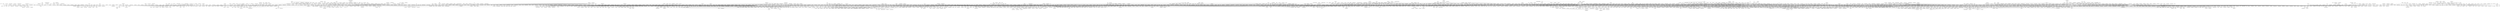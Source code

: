 strict graph layer3 {
	graph [name=layer3];
	node [label="\N"];
	1797	[label="social robotics",
		level=4,
		weight=66.0];
	5358	[label="human-robot interaction",
		level=3,
		weight=267.0];
	1797 -- 5358	[level=4,
		weight=20.0];
	5871	[label="nuclear physics",
		level=3,
		weight=345.0];
	4360	[label="particle physics",
		level=3,
		weight=384.0];
	5871 -- 4360	[level=3,
		weight=47.0];
	272	[label="african politics",
		level=4,
		weight=63.0];
	1581	[label="comparative politics",
		level=2,
		weight=597.0];
	272 -- 1581	[level=4,
		weight=18.0];
	4686	[label="market design",
		level=4,
		weight=107.0];
	3592	[label="mechanism design",
		level=3,
		weight=232.0];
	4686 -- 3592	[level=4,
		weight=27.0];
	3942	[label="stem cells",
		level=1,
		weight=1176.0];
	2388	[label="tissue engineering",
		level=1,
		weight=1425.0];
	3942 -- 2388	[level=1,
		weight=173.0];
	4505	[label=cancer,
		level=1,
		weight=2228.0];
	3942 -- 4505	[level=1,
		weight=125.0];
	5316	[label="cancer stem cells",
		level=4,
		weight=117.0];
	3942 -- 5316	[level=4,
		weight=14.0];
	2372	[label=hematopoiesis,
		level=4,
		weight=67.0];
	3942 -- 2372	[level=4,
		weight=13.0];
	178	[label=regeneration,
		level=4,
		weight=163.0];
	3942 -- 178	[level=4,
		weight=35.0];
	4249	[label="sexual selection",
		level=3,
		weight=228.0];
	4813	[label=evolution,
		level=1,
		weight=2669.0];
	4249 -- 4813	[level=3,
		weight=43.0];
	1404	[label="e-learning",
		level=3,
		weight=471.0];
	1070	[label="educational technology",
		level=2,
		weight=544.0];
	1404 -- 1070	[level=3,
		weight=37.0];
	1274	[label="technology enhanced learning",
		level=4,
		weight=129.0];
	1404 -- 1274	[level=4,
		weight=14.0];
	442	[label="fuzzy systems",
		level=4,
		weight=60.0];
	5607	[label="machine learning",
		level=1,
		weight=11046.0];
	442 -- 5607	[level=4,
		weight=11.0];
	5727	[label="porous media",
		level=4,
		weight=133.0];
	3872	[label="heat transfer",
		level=2,
		weight=897.0];
	5727 -- 3872	[level=4,
		weight=11.0];
	4264	[label=contracts,
		level=4,
		weight=69.0];
	1482	[label=law,
		level=2,
		weight=946.0];
	4264 -- 1482	[level=4,
		weight=13.0];
	1280	[label="model-driven engineering",
		level=4,
		weight=68.0];
	5166	[label="software engineering",
		level=1,
		weight=2055.0];
	1280 -- 5166	[level=4,
		weight=43.0];
	1628	[label="mobile learning",
		level=4,
		weight=129.0];
	1628 -- 1070	[level=4,
		weight=15.0];
	2861	[label="social theory",
		level=3,
		weight=233.0];
	5292	[label=sociology,
		level=1,
		weight=1079.0];
	2861 -- 5292	[level=3,
		weight=32.0];
	5353	[label="data analysis",
		level=3,
		weight=493.0];
	5353 -- 5607	[level=3,
		weight=68.0];
	3069	[label="organizational communication",
		level=4,
		weight=111.0];
	2281	[label="health communication",
		level=3,
		weight=293.0];
	3069 -- 2281	[level=4,
		weight=8.0];
	3731	[label="intercultural communication",
		level=4,
		weight=97.0];
	1114	[label="applied linguistics",
		level=3,
		weight=285.0];
	3731 -- 1114	[level=4,
		weight=6.0];
	2362	[label=pedagogy,
		level=3,
		weight=236.0];
	816	[label=curriculum,
		level=4,
		weight=129.0];
	2362 -- 816	[level=4,
		weight=18.0];
	3763	[label=education,
		level=1,
		weight=2017.0];
	2362 -- 3763	[level=3,
		weight=23.0];
	4658	[label=entrepreneurship,
		level=2,
		weight=1015.0];
	2653	[label=crowdfunding,
		level=4,
		weight=65.0];
	4658 -- 2653	[level=4,
		weight=12.0];
	4554	[label="organization theory",
		level=4,
		weight=176.0];
	4658 -- 4554	[level=4,
		weight=19.0];
	2248	[label="innovation management",
		level=3,
		weight=226.0];
	4658 -- 2248	[level=3,
		weight=23.0];
	4481	[label=innovation,
		level=1,
		weight=1414.0];
	4658 -- 4481	[level=2,
		weight=264.0];
	898	[label="venture capital",
		level=4,
		weight=85.0];
	4658 -- 898	[level=4,
		weight=31.0];
	5778	[label="strategic management",
		level=3,
		weight=334.0];
	4658 -- 5778	[level=3,
		weight=60.0];
	4340	[label="family business",
		level=4,
		weight=74.0];
	4658 -- 4340	[level=4,
		weight=33.0];
	317	[label="economics of innovation",
		level=4,
		weight=98.0];
	4658 -- 317	[level=4,
		weight=7.0];
	4768	[label="social entrepreneurship",
		level=4,
		weight=80.0];
	4658 -- 4768	[level=4,
		weight=21.0];
	1941	[label="solid state physics",
		level=3,
		weight=276.0];
	1891	[label="materials science",
		level=1,
		weight=3272.0];
	1941 -- 1891	[level=3,
		weight=37.0];
	5562	[label=zeolites,
		level=4,
		weight=99.0];
	4860	[label=catalysis,
		level=1,
		weight=1272.0];
	5562 -- 4860	[level=4,
		weight=36.0];
	3059	[label=electromagnetics,
		level=3,
		weight=493.0];
	4463	[label=scattering,
		level=4,
		weight=62.0];
	3059 -- 4463	[level=4,
		weight=7.0];
	3913	[label=antennas,
		level=3,
		weight=504.0];
	3059 -- 3913	[level=3,
		weight=158.0];
	3937	[label="antenna design",
		level=4,
		weight=65.0];
	3059 -- 3937	[level=4,
		weight=10.0];
	64	[label="behavior analysis",
		level=4,
		weight=73.0];
	3936	[label=autism,
		level=2,
		weight=560.0];
	64 -- 3936	[level=4,
		weight=14.0];
	5900	[label=mergers,
		level=4,
		weight=86.0];
	423	[label="corporate governance",
		level=2,
		weight=623.0];
	5900 -- 423	[level=4,
		weight=26.0];
	907	[label=acquisitions,
		level=4,
		weight=95.0];
	5900 -- 907	[level=4,
		weight=68.0];
	4309	[label="structural analysis",
		level=4,
		weight=65.0];
	5391	[label="computational mechanics",
		level=2,
		weight=721.0];
	4309 -- 5391	[level=4,
		weight=8.0];
	3158	[label="intelligent systems",
		level=4,
		weight=129.0];
	3158 -- 5607	[level=4,
		weight=19.0];
	53	[label="optical spectroscopy",
		level=4,
		weight=87.0];
	53 -- 1891	[level=4,
		weight=9.0];
	4421	[label="philosophy of mind",
		level=3,
		weight=242.0];
	1095	[label="cognitive science",
		level=2,
		weight=904.0];
	4421 -- 1095	[level=2,
		weight=46.0];
	782	[label=metaphysics,
		level=3,
		weight=222.0];
	4421 -- 782	[level=2,
		weight=54.0];
	4866	[label="microwave circuits",
		level=4,
		weight=60.0];
	4866 -- 3913	[level=4,
		weight=25.0];
	1080	[label="environmental health",
		level=3,
		weight=242.0];
	5775	[label=epidemiology,
		level=1,
		weight=1984.0];
	1080 -- 5775	[level=3,
		weight=47.0];
	3835	[label="solar energy",
		level=3,
		weight=369.0];
	5803	[label=photovoltaics,
		level=2,
		weight=722.0];
	3835 -- 5803	[level=3,
		weight=38.0];
	2948	[label="natural language processing",
		level=1,
		weight=1898.0];
	4600	[label="machine translation",
		level=3,
		weight=206.0];
	2948 -- 4600	[level=3,
		weight=131.0];
	2948 -- 5607	[level=1,
		weight=728.0];
	3334	[label="sentiment analysis",
		level=4,
		weight=140.0];
	2948 -- 3334	[level=4,
		weight=48.0];
	3791	[label="language technology",
		level=4,
		weight=74.0];
	2948 -- 3791	[level=4,
		weight=23.0];
	1785	[label="information extraction",
		level=3,
		weight=203.0];
	2948 -- 1785	[level=3,
		weight=86.0];
	2266	[label="computational linguistics",
		level=2,
		weight=603.0];
	2948 -- 2266	[level=2,
		weight=268.0];
	1049	[label="space weather",
		level=4,
		weight=63.0];
	4431	[label="space physics",
		level=4,
		weight=193.0];
	1049 -- 4431	[level=4,
		weight=15.0];
	5471	[label="quantitative biology",
		level=4,
		weight=112.0];
	2199	[label="systems biology",
		level=1,
		weight=1798.0];
	5471 -- 2199	[level=4,
		weight=32.0];
	1502	[label="porous materials",
		level=4,
		weight=175.0];
	1502 -- 4860	[level=4,
		weight=20.0];
	5768	[label="well-being",
		level=3,
		weight=230.0];
	378	[label=health,
		level=1,
		weight=1282.0];
	5768 -- 378	[level=3,
		weight=35.0];
	888	[label=agroecology,
		level=4,
		weight=120.0];
	5226	[label=ecology,
		level=1,
		weight=3351.0];
	888 -- 5226	[level=4,
		weight=12.0];
	1926	[label="steel structures",
		level=4,
		weight=96.0];
	4417	[label="structural engineering",
		level=2,
		weight=543.0];
	1926 -- 4417	[level=4,
		weight=28.0];
	298	[label="qualitative methods",
		level=4,
		weight=160.0];
	1245	[label=gender,
		level=1,
		weight=1615.0];
	298 -- 1245	[level=4,
		weight=25.0];
	1241	[label=media,
		level=2,
		weight=568.0];
	2631	[label=film,
		level=3,
		weight=214.0];
	1241 -- 2631	[level=3,
		weight=21.0];
	795	[label="popular music",
		level=4,
		weight=69.0];
	1241 -- 795	[level=4,
		weight=8.0];
	4565	[label=communication,
		level=1,
		weight=1267.0];
	1241 -- 4565	[level=2,
		weight=109.0];
	5214	[label=maternal,
		level=4,
		weight=126.0];
	3444	[label="child health",
		level=4,
		weight=187.0];
	5214 -- 3444	[level=4,
		weight=81.0];
	5651	[label="structural geology",
		level=3,
		weight=344.0];
	2187	[label=tectonics,
		level=2,
		weight=566.0];
	5651 -- 2187	[level=3,
		weight=164.0];
	4444	[label=bioethics,
		level=3,
		weight=294.0];
	3926	[label=ethics,
		level=2,
		weight=744.0];
	4444 -- 3926	[level=3,
		weight=42.0];
	3670	[label="medical ethics",
		level=4,
		weight=84.0];
	4444 -- 3670	[level=4,
		weight=22.0];
	359	[label="research ethics",
		level=4,
		weight=67.0];
	4444 -- 359	[level=4,
		weight=19.0];
	912	[label=phylogeography,
		level=3,
		weight=205.0];
	2285	[label=phylogenetics,
		level=2,
		weight=563.0];
	912 -- 2285	[level=3,
		weight=42.0];
	2168	[label="image processing",
		level=1,
		weight=2648.0];
	3080	[label=wavelets,
		level=4,
		weight=75.0];
	2168 -- 3080	[level=4,
		weight=8.0];
	1141	[label="biomedical imaging",
		level=3,
		weight=254.0];
	2168 -- 1141	[level=3,
		weight=27.0];
	854	[label=signal,
		level=3,
		weight=301.0];
	2168 -- 854	[level=3,
		weight=97.0];
	4062	[label="inverse problems",
		level=3,
		weight=418.0];
	2168 -- 4062	[level=3,
		weight=33.0];
	4864	[label="video coding",
		level=4,
		weight=150.0];
	2168 -- 4864	[level=4,
		weight=34.0];
	98	[label=video,
		level=4,
		weight=63.0];
	2168 -- 98	[level=4,
		weight=14.0];
	1963	[label="computer vision",
		level=1,
		weight=5478.0];
	2168 -- 1963	[level=1,
		weight=910.0];
	354	[label=nanocomposites,
		level=3,
		weight=320.0];
	5087	[label=polymers,
		level=1,
		weight=1115.0];
	354 -- 5087	[level=3,
		weight=48.0];
	2970	[label="polymer composites",
		level=4,
		weight=126.0];
	354 -- 2970	[level=4,
		weight=11.0];
	3180	[label="bioorganic chemistry",
		level=4,
		weight=71.0];
	3804	[label="chemical biology",
		level=2,
		weight=723.0];
	3180 -- 3804	[level=4,
		weight=14.0];
	3953	[label="service computing",
		level=4,
		weight=78.0];
	4448	[label="cloud computing",
		level=1,
		weight=1501.0];
	3953 -- 4448	[level=4,
		weight=23.0];
	214	[label=exoplanets,
		level=4,
		weight=133.0];
	1871	[label=astronomy,
		level=2,
		weight=609.0];
	214 -- 1871	[level=4,
		weight=30.0];
	3721	[label=stratification,
		level=4,
		weight=85.0];
	2259	[label=inequality,
		level=3,
		weight=485.0];
	3721 -- 2259	[level=4,
		weight=24.0];
	186	[label="quantitative ecology",
		level=4,
		weight=85.0];
	3938	[label="conservation biology",
		level=1,
		weight=1902.0];
	186 -- 3938	[level=4,
		weight=16.0];
	1395	[label="functional foods",
		level=4,
		weight=60.0];
	3928	[label="food chemistry",
		level=4,
		weight=135.0];
	1395 -- 3928	[level=4,
		weight=8.0];
	1517	[label=islam,
		level=4,
		weight=109.0];
	5542	[label="middle east",
		level=4,
		weight=120.0];
	1517 -- 5542	[level=4,
		weight=12.0];
	1517 -- 1245	[level=4,
		weight=11.0];
	1612	[label=ethology,
		level=4,
		weight=70.0];
	1612 -- 5226	[level=4,
		weight=15.0];
	5113	[label="soft materials",
		level=4,
		weight=85.0];
	5416	[label="solid mechanics",
		level=3,
		weight=446.0];
	5113 -- 5416	[level=4,
		weight=13.0];
	219	[label="environmental education",
		level=4,
		weight=107.0];
	4225	[label="science education",
		level=2,
		weight=544.0];
	219 -- 4225	[level=4,
		weight=18.0];
	1570	[label="computational complexity",
		level=4,
		weight=130.0];
	3900	[label=algorithms,
		level=1,
		weight=1235.0];
	1570 -- 3900	[level=4,
		weight=38.0];
	2609	[label="cloud physics",
		weight=52.0];
	4561	[label="atmospheric physics",
		level=4,
		weight=63.0];
	2609 -- 4561	[level=4,
		weight=6.0];
	1145	[label=aerosols,
		level=3,
		weight=232.0];
	2609 -- 1145	[level=4,
		weight=7.0];
	3958	[label="open access",
		level=4,
		weight=193.0];
	1229	[label=copyright,
		level=4,
		weight=117.0];
	3958 -- 1229	[level=3,
		weight=19.0];
	2014	[label="scholarly communication",
		level=3,
		weight=207.0];
	3958 -- 2014	[level=3,
		weight=65.0];
	1875	[label=library,
		level=3,
		weight=382.0];
	3958 -- 1875	[level=3,
		weight=26.0];
	3826	[label="biological physics",
		level=4,
		weight=168.0];
	3557	[label="statistical physics",
		level=2,
		weight=520.0];
	3826 -- 3557	[level=4,
		weight=23.0];
	2513	[label="materials modelling",
		level=4,
		weight=89.0];
	2513 -- 5391	[level=4,
		weight=7.0];
	5090	[label="gravitational waves",
		level=4,
		weight=107.0];
	3267	[label=astrophysics,
		level=2,
		weight=988.0];
	5090 -- 3267	[level=4,
		weight=31.0];
	1514	[label=radiation,
		level=4,
		weight=67.0];
	1514 -- 1145	[level=4,
		weight=6.0];
	502	[label=methods,
		level=4,
		weight=88.0];
	502 -- 5292	[level=4,
		weight=6.0];
	3326	[label="lung cancer",
		level=4,
		weight=110.0];
	5518	[label="radiation oncology",
		level=4,
		weight=182.0];
	3326 -- 5518	[level=4,
		weight=7.0];
	2340	[label="optoelectronic devices",
		level=4,
		weight=61.0];
	1097	[label=nanomaterials,
		level=1,
		weight=1632.0];
	2340 -- 1097	[level=4,
		weight=6.0];
	1015	[label="constitutional law",
		level=4,
		weight=180.0];
	4044	[label="public law",
		level=4,
		weight=71.0];
	1015 -- 4044	[level=4,
		weight=11.0];
	3232	[label="human rights",
		level=3,
		weight=484.0];
	1015 -- 3232	[level=4,
		weight=25.0];
	5566	[label="comparative law",
		level=4,
		weight=83.0];
	1015 -- 5566	[level=4,
		weight=17.0];
	1490	[label="administrative law",
		level=4,
		weight=81.0];
	1015 -- 1490	[level=4,
		weight=21.0];
	3753	[label="mobile communication",
		level=4,
		weight=78.0];
	2089	[label="wireless communications",
		level=1,
		weight=1437.0];
	3753 -- 2089	[level=4,
		weight=12.0];
	1952	[label=exercise,
		level=3,
		weight=303.0];
	1387	[label="physical activity",
		level=3,
		weight=452.0];
	1952 -- 1387	[level=3,
		weight=40.0];
	5499	[label=gastroenterology,
		level=3,
		weight=275.0];
	4130	[label="inflammatory bowel disease",
		level=4,
		weight=93.0];
	5499 -- 4130	[level=4,
		weight=20.0];
	4656	[label=hepatology,
		level=4,
		weight=153.0];
	5499 -- 4656	[level=4,
		weight=73.0];
	1268	[label=immunology,
		level=1,
		weight=2783.0];
	5499 -- 1268	[level=3,
		weight=18.0];
	3296	[label="high energy physics",
		level=3,
		weight=235.0];
	3296 -- 4360	[level=3,
		weight=31.0];
	399	[label="hybrid systems",
		level=4,
		weight=108.0];
	83	[label="control theory",
		level=2,
		weight=654.0];
	399 -- 83	[level=4,
		weight=14.0];
	3711	[label="marine ecology",
		level=2,
		weight=590.0];
	3711 -- 3938	[level=2,
		weight=63.0];
	5263	[label=neurodevelopment,
		level=4,
		weight=90.0];
	2556	[label=neuroscience,
		level=1,
		weight=5781.0];
	5263 -- 2556	[level=4,
		weight=15.0];
	5380	[label="genetic algorithms",
		level=4,
		weight=123.0];
	3259	[label="artificial intelligence",
		level=1,
		weight=5844.0];
	5380 -- 3259	[level=4,
		weight=22.0];
	2820	[label="computer-mediated communication",
		level=4,
		weight=101.0];
	1142	[label="social media",
		level=1,
		weight=1109.0];
	2820 -- 1142	[level=4,
		weight=16.0];
	3586	[label=animation,
		level=4,
		weight=131.0];
	2409	[label="computer graphics",
		level=1,
		weight=1251.0];
	3586 -- 2409	[level=4,
		weight=34.0];
	2892	[label="reaction engineering",
		level=4,
		weight=97.0];
	4860 -- 2892	[level=4,
		weight=42.0];
	4611	[label=dft,
		level=4,
		weight=178.0];
	4860 -- 4611	[level=4,
		weight=23.0];
	906	[label="organic chemistry",
		level=2,
		weight=1028.0];
	4860 -- 906	[level=2,
		weight=58.0];
	2406	[label=electrochemistry,
		level=1,
		weight=1283.0];
	4860 -- 2406	[level=1,
		weight=93.0];
	2123	[label="green chemistry",
		level=4,
		weight=173.0];
	4860 -- 2123	[level=4,
		weight=40.0];
	3182	[label="surface science",
		level=3,
		weight=508.0];
	4860 -- 3182	[level=3,
		weight=70.0];
	758	[label=organometallics,
		level=4,
		weight=119.0];
	4860 -- 758	[level=4,
		weight=32.0];
	1920	[label="ionic liquids",
		level=3,
		weight=236.0];
	4860 -- 1920	[level=3,
		weight=17.0];
	1040	[label="inorganic chemistry",
		level=2,
		weight=551.0];
	4860 -- 1040	[level=2,
		weight=55.0];
	2231	[label="metal-organic frameworks",
		level=4,
		weight=104.0];
	4860 -- 2231	[level=4,
		weight=15.0];
	5392	[label=adsorption,
		level=3,
		weight=213.0];
	4860 -- 5392	[level=3,
		weight=31.0];
	3633	[label=energy,
		level=1,
		weight=1626.0];
	4860 -- 3633	[level=1,
		weight=71.0];
	3251	[label="biomass conversion",
		level=4,
		weight=86.0];
	4860 -- 3251	[level=4,
		weight=28.0];
	3641	[label="organometallic chemistry",
		level=3,
		weight=253.0];
	4860 -- 3641	[level=3,
		weight=67.0];
	5433	[label=pharmaceutics,
		level=3,
		weight=253.0];
	3596	[label="drug delivery",
		level=1,
		weight=1120.0];
	5433 -- 3596	[level=3,
		weight=60.0];
	940	[label="applied mathematics",
		level=2,
		weight=852.0];
	575	[label="numerical analysis",
		level=2,
		weight=815.0];
	940 -- 575	[level=2,
		weight=94.0];
	40	[label=geochemistry,
		level=1,
		weight=1076.0];
	5242	[label="economic geology",
		level=4,
		weight=80.0];
	40 -- 5242	[level=4,
		weight=34.0];
	5719	[label=mineralogy,
		level=3,
		weight=207.0];
	40 -- 5719	[level=3,
		weight=89.0];
	3201	[label="igneous petrology",
		level=4,
		weight=131.0];
	40 -- 3201	[level=4,
		weight=67.0];
	5216	[label=paleoclimate,
		level=3,
		weight=312.0];
	40 -- 5216	[level=3,
		weight=42.0];
	1930	[label=petrology,
		level=3,
		weight=261.0];
	40 -- 1930	[level=3,
		weight=164.0];
	1351	[label=isotopes,
		level=4,
		weight=67.0];
	40 -- 1351	[level=4,
		weight=15.0];
	3570	[label=geochronology,
		level=3,
		weight=285.0];
	40 -- 3570	[level=3,
		weight=80.0];
	4388	[label=geology,
		level=1,
		weight=1135.0];
	40 -- 4388	[level=1,
		weight=216.0];
	2138	[label=geobiology,
		level=4,
		weight=118.0];
	40 -- 2138	[level=4,
		weight=28.0];
	4704	[label=cosmochemistry,
		level=4,
		weight=65.0];
	40 -- 4704	[level=4,
		weight=26.0];
	119	[label=volcanology,
		level=3,
		weight=327.0];
	40 -- 119	[level=3,
		weight=82.0];
	2044	[label="theoretical physics",
		level=3,
		weight=478.0];
	1394	[label="condensed matter physics",
		level=1,
		weight=1631.0];
	2044 -- 1394	[level=3,
		weight=46.0];
	5798	[label="electric vehicles",
		level=4,
		weight=191.0];
	2371	[label="power electronics",
		level=2,
		weight=1023.0];
	5798 -- 2371	[level=4,
		weight=44.0];
	3352	[label="occupational therapy",
		level=4,
		weight=85.0];
	3245	[label=rehabilitation,
		level=3,
		weight=456.0];
	3352 -- 3245	[level=4,
		weight=13.0];
	4913	[label="next generation sequencing",
		level=4,
		weight=166.0];
	1884	[label=bioinformatics,
		level=1,
		weight=5075.0];
	4913 -- 1884	[level=4,
		weight=73.0];
	824	[label="social movements",
		level=3,
		weight=457.0];
	3652	[label=activism,
		level=4,
		weight=87.0];
	824 -- 3652	[level=4,
		weight=13.0];
	2463	[label="environmental sociology",
		level=4,
		weight=119.0];
	824 -- 2463	[level=4,
		weight=22.0];
	824 -- 1245	[level=3,
		weight=36.0];
	4810	[label="civil society",
		level=4,
		weight=91.0];
	824 -- 4810	[level=4,
		weight=11.0];
	1868	[label="collective action",
		level=4,
		weight=85.0];
	824 -- 1868	[level=4,
		weight=17.0];
	2121	[label="political sociology",
		level=4,
		weight=200.0];
	824 -- 2121	[level=4,
		weight=39.0];
	1692	[label=biopolymers,
		level=4,
		weight=125.0];
	1692 -- 5087	[level=4,
		weight=17.0];
	5109	[label=peace,
		level=4,
		weight=77.0];
	1405	[label=conflict,
		level=3,
		weight=269.0];
	5109 -- 1405	[level=4,
		weight=26.0];
	5829	[label=criminology,
		level=3,
		weight=436.0];
	5829 -- 5292	[level=3,
		weight=71.0];
	2764	[label=policing,
		level=4,
		weight=191.0];
	5829 -- 2764	[level=4,
		weight=36.0];
	4574	[label="criminal justice",
		level=4,
		weight=147.0];
	5829 -- 4574	[level=4,
		weight=47.0];
	780	[label=crime,
		level=4,
		weight=177.0];
	5829 -- 780	[level=4,
		weight=18.0];
	3890	[label=violence,
		level=3,
		weight=227.0];
	5829 -- 3890	[level=3,
		weight=23.0];
	5399	[label=turbulence,
		level=2,
		weight=607.0];
	3781	[label="computational fluid dynamics",
		level=2,
		weight=887.0];
	5399 -- 3781	[level=2,
		weight=76.0];
	1231	[label="fluid mechanics",
		level=1,
		weight=1144.0];
	5399 -- 1231	[level=2,
		weight=113.0];
	5931	[label=waves,
		level=4,
		weight=80.0];
	5399 -- 5931	[level=4,
		weight=10.0];
	5055	[label="environmental fluid mechanics",
		level=4,
		weight=66.0];
	5399 -- 5055	[level=4,
		weight=10.0];
	3959	[label="fluid dynamics",
		level=2,
		weight=725.0];
	5399 -- 3959	[level=2,
		weight=82.0];
	1819	[label="numerical simulation",
		level=3,
		weight=214.0];
	5399 -- 1819	[level=3,
		weight=16.0];
	2375	[label=hiv,
		level=2,
		weight=909.0];
	3221	[label="adolescent health",
		level=4,
		weight=82.0];
	2375 -- 3221	[level=4,
		weight=7.0];
	3625	[label=stigma,
		level=4,
		weight=94.0];
	2375 -- 3625	[level=4,
		weight=12.0];
	2113	[label="sexual health",
		level=4,
		weight=93.0];
	2375 -- 2113	[level=4,
		weight=20.0];
	3604	[label=aids,
		level=3,
		weight=262.0];
	2375 -- 3604	[level=3,
		weight=227.0];
	2122	[label="health disparities",
		level=3,
		weight=387.0];
	2375 -- 2122	[level=3,
		weight=21.0];
	2843	[label="substance use",
		level=4,
		weight=200.0];
	2375 -- 2843	[level=4,
		weight=31.0];
	2375 -- 5775	[level=2,
		weight=79.0];
	2096	[label="implementation science",
		level=4,
		weight=124.0];
	2375 -- 2096	[level=4,
		weight=13.0];
	2825	[label=physiology,
		level=2,
		weight=796.0];
	2825 -- 2556	[level=2,
		weight=89.0];
	1062	[label=cardiovascular,
		level=4,
		weight=184.0];
	2825 -- 1062	[level=4,
		weight=10.0];
	2079	[label="wireless sensor networks",
		level=2,
		weight=697.0];
	3345	[label="internet of things",
		level=2,
		weight=551.0];
	2079 -- 3345	[level=2,
		weight=79.0];
	1411	[label="virtual reality",
		level=2,
		weight=524.0];
	1411 -- 2409	[level=2,
		weight=83.0];
	2857	[label="virtual environments",
		level=4,
		weight=67.0];
	1411 -- 2857	[level=4,
		weight=9.0];
	4756	[label="smart materials",
		level=3,
		weight=246.0];
	421	[label="shape memory alloys",
		level=4,
		weight=91.0];
	4756 -- 421	[level=4,
		weight=12.0];
	5294	[label=structures,
		level=3,
		weight=355.0];
	4756 -- 5294	[level=3,
		weight=46.0];
	237	[label=fertility,
		level=4,
		weight=110.0];
	4397	[label=demography,
		level=3,
		weight=430.0];
	237 -- 4397	[level=4,
		weight=21.0];
	5545	[label=anxiety,
		level=3,
		weight=281.0];
	624	[label=depression,
		level=3,
		weight=452.0];
	5545 -- 624	[level=2,
		weight=87.0];
	5735	[label="clinical psychology",
		level=2,
		weight=513.0];
	5545 -- 5735	[level=2,
		weight=22.0];
	3287	[label=pyrolysis,
		level=4,
		weight=76.0];
	5772	[label=biomass,
		level=3,
		weight=227.0];
	3287 -- 5772	[level=4,
		weight=23.0];
	1684	[label=masculinity,
		level=4,
		weight=102.0];
	1684 -- 1245	[level=4,
		weight=28.0];
	2461	[label="conducting polymers",
		level=4,
		weight=91.0];
	2461 -- 2406	[level=4,
		weight=13.0];
	1975	[label="forest management",
		level=4,
		weight=79.0];
	4508	[label="forest ecology",
		level=3,
		weight=315.0];
	1975 -- 4508	[level=4,
		weight=13.0];
	1894	[label=microeconometrics,
		level=4,
		weight=79.0];
	3568	[label="labor economics",
		level=2,
		weight=650.0];
	1894 -- 3568	[level=4,
		weight=18.0];
	5001	[label=paleomagnetism,
		level=4,
		weight=75.0];
	5001 -- 2187	[level=4,
		weight=21.0];
	311	[label="mathematical programming",
		level=4,
		weight=130.0];
	4708	[label="operations research",
		level=1,
		weight=1120.0];
	311 -- 4708	[level=4,
		weight=49.0];
	5065	[label=reproduction,
		level=3,
		weight=215.0];
	1091	[label=endocrinology,
		level=3,
		weight=415.0];
	5065 -- 1091	[level=3,
		weight=20.0];
	4939	[label="unmanned aerial vehicles",
		level=4,
		weight=69.0];
	4608	[label=robotics,
		level=1,
		weight=3442.0];
	4939 -- 4608	[level=4,
		weight=15.0];
	3434	[label=linguistics,
		level=2,
		weight=872.0];
	3447	[label=syntax,
		level=3,
		weight=281.0];
	3434 -- 3447	[level=3,
		weight=97.0];
	4145	[label=sociolinguistics,
		level=3,
		weight=280.0];
	3434 -- 4145	[level=3,
		weight=37.0];
	2006	[label=psycholinguistics,
		level=3,
		weight=435.0];
	3434 -- 2006	[level=2,
		weight=57.0];
	3429	[label=phonetics,
		level=3,
		weight=234.0];
	3434 -- 3429	[level=3,
		weight=51.0];
	2812	[label=semiotics,
		level=4,
		weight=81.0];
	3434 -- 2812	[level=4,
		weight=9.0];
	1643	[label=translation,
		level=3,
		weight=206.0];
	3434 -- 1643	[level=3,
		weight=12.0];
	3713	[label="translation studies",
		level=4,
		weight=125.0];
	3434 -- 3713	[level=4,
		weight=12.0];
	1727	[label=fpgas,
		level=4,
		weight=73.0];
	3864	[label="embedded systems",
		level=2,
		weight=913.0];
	1727 -- 3864	[level=4,
		weight=16.0];
	5037	[label="learning disabilities",
		level=4,
		weight=62.0];
	489	[label=dyslexia,
		level=4,
		weight=95.0];
	5037 -- 489	[level=4,
		weight=11.0];
	122	[label="functional genomics",
		level=4,
		weight=196.0];
	122 -- 1884	[level=4,
		weight=32.0];
	2090	[label="learning technologies",
		level=4,
		weight=123.0];
	1110	[label="learning analytics",
		level=4,
		weight=169.0];
	2090 -- 1110	[level=4,
		weight=10.0];
	5671	[label="biomedical informatics",
		level=3,
		weight=365.0];
	5671 -- 5607	[level=3,
		weight=65.0];
	3838	[label="clinical informatics",
		level=4,
		weight=106.0];
	5671 -- 3838	[level=4,
		weight=13.0];
	1394 -- 1891	[level=1,
		weight=126.0];
	4886	[label="quantum transport",
		level=4,
		weight=132.0];
	1394 -- 4886	[level=4,
		weight=31.0];
	3311	[label="topological insulators",
		level=4,
		weight=140.0];
	1394 -- 3311	[level=4,
		weight=32.0];
	1205	[label="mesoscopic physics",
		level=4,
		weight=63.0];
	1394 -- 1205	[level=4,
		weight=16.0];
	4087	[label=superconductivity,
		level=3,
		weight=418.0];
	1394 -- 4087	[level=3,
		weight=91.0];
	2233	[label=magnetism,
		level=2,
		weight=560.0];
	1394 -- 2233	[level=2,
		weight=81.0];
	2417	[label="computational physics",
		level=3,
		weight=470.0];
	1394 -- 2417	[level=3,
		weight=45.0];
	2745	[label=youth,
		level=3,
		weight=205.0];
	4872	[label=children,
		level=3,
		weight=233.0];
	2745 -- 4872	[level=3,
		weight=29.0];
	2745 -- 1245	[level=3,
		weight=28.0];
	25	[label="evolutionary game theory",
		level=4,
		weight=77.0];
	1236	[label="complex systems",
		level=2,
		weight=776.0];
	25 -- 1236	[level=4,
		weight=11.0];
	5305	[label=neuroendocrinology,
		level=4,
		weight=187.0];
	5305 -- 2556	[level=4,
		weight=35.0];
	517	[label=bioenergy,
		level=3,
		weight=314.0];
	4346	[label=biofuels,
		level=3,
		weight=503.0];
	517 -- 4346	[level=3,
		weight=44.0];
	517 -- 5772	[level=3,
		weight=48.0];
	4622	[label="ambient intelligence",
		level=4,
		weight=89.0];
	4622 -- 3259	[level=4,
		weight=19.0];
	1828	[label=microbiology,
		level=1,
		weight=2355.0];
	3303	[label="microbial ecology",
		level=2,
		weight=872.0];
	1828 -- 3303	[level=2,
		weight=94.0];
	4315	[label=mycology,
		level=3,
		weight=219.0];
	1828 -- 4315	[level=3,
		weight=30.0];
	3528	[label="microbial pathogenesis",
		level=4,
		weight=69.0];
	1828 -- 3528	[level=4,
		weight=15.0];
	3982	[label=bacteriophage,
		level=4,
		weight=60.0];
	1828 -- 3982	[level=4,
		weight=20.0];
	2991	[label=microbiota,
		level=4,
		weight=61.0];
	1828 -- 2991	[level=4,
		weight=9.0];
	5143	[label=antimicrobials,
		level=4,
		weight=69.0];
	1828 -- 5143	[level=4,
		weight=8.0];
	3363	[label="molecular biology",
		level=1,
		weight=2880.0];
	1828 -- 3363	[level=1,
		weight=256.0];
	2675	[label="host-microbe interactions",
		level=4,
		weight=69.0];
	1828 -- 2675	[level=4,
		weight=17.0];
	3628	[label=biotechnology,
		level=1,
		weight=1182.0];
	1828 -- 3628	[level=1,
		weight=135.0];
	1681	[label="host-pathogen interactions",
		level=4,
		weight=187.0];
	1828 -- 1681	[level=4,
		weight=37.0];
	4559	[label=biofilms,
		level=3,
		weight=213.0];
	1828 -- 4559	[level=3,
		weight=33.0];
	4273	[label=probiotics,
		level=4,
		weight=82.0];
	1828 -- 4273	[level=4,
		weight=13.0];
	1828 -- 1268	[level=1,
		weight=250.0];
	2146	[label=pathogenesis,
		level=4,
		weight=68.0];
	1828 -- 2146	[level=4,
		weight=19.0];
	375	[label="food safety",
		level=3,
		weight=256.0];
	1828 -- 375	[level=3,
		weight=27.0];
	3980	[label=bacteriology,
		level=4,
		weight=92.0];
	1828 -- 3980	[level=4,
		weight=25.0];
	3850	[label="bacterial pathogenesis",
		level=4,
		weight=92.0];
	1828 -- 3850	[level=4,
		weight=25.0];
	3459	[label=enzymes,
		level=4,
		weight=80.0];
	1828 -- 3459	[level=4,
		weight=8.0];
	75	[label=bacteria,
		level=4,
		weight=65.0];
	1828 -- 75	[level=4,
		weight=8.0];
	4613	[label="antimicrobial resistance",
		level=4,
		weight=108.0];
	1828 -- 4613	[level=4,
		weight=17.0];
	370	[label=antibiotics,
		level=4,
		weight=110.0];
	1828 -- 370	[level=4,
		weight=24.0];
	1025	[label="molecular genetics",
		level=3,
		weight=315.0];
	1828 -- 1025	[level=3,
		weight=27.0];
	4731	[label="antibiotic resistance",
		level=4,
		weight=187.0];
	1828 -- 4731	[level=4,
		weight=51.0];
	2634	[label="vascular biology",
		level=3,
		weight=249.0];
	2634 -- 4505	[level=3,
		weight=15.0];
	2724	[label=atherosclerosis,
		level=4,
		weight=140.0];
	2634 -- 2724	[level=4,
		weight=15.0];
	2024	[label="precision medicine",
		level=4,
		weight=80.0];
	2024 -- 1884	[level=4,
		weight=19.0];
	5437	[label=testing,
		level=4,
		weight=189.0];
	5437 -- 5166	[level=4,
		weight=33.0];
	4492	[label=psychophysics,
		level=4,
		weight=156.0];
	2826	[label=vision,
		level=3,
		weight=495.0];
	4492 -- 2826	[level=4,
		weight=26.0];
	5691	[label=aerospace,
		level=4,
		weight=130.0];
	893	[label=control,
		level=1,
		weight=1694.0];
	5691 -- 893	[level=4,
		weight=14.0];
	4758	[label="marine microbiology",
		level=4,
		weight=68.0];
	3303 -- 4758	[level=4,
		weight=12.0];
	4228	[label="biological oceanography",
		level=4,
		weight=106.0];
	3303 -- 4228	[level=4,
		weight=8.0];
	2760	[label=biogeochemistry,
		level=2,
		weight=861.0];
	3303 -- 2760	[level=2,
		weight=83.0];
	4420	[label="microbial evolution",
		level=4,
		weight=75.0];
	3303 -- 4420	[level=4,
		weight=18.0];
	1272	[label="environmental microbiology",
		level=3,
		weight=358.0];
	3303 -- 1272	[level=3,
		weight=85.0];
	5704	[label="nitrogen cycling",
		level=4,
		weight=69.0];
	3303 -- 5704	[level=4,
		weight=18.0];
	1539	[label="sensor fusion",
		level=4,
		weight=87.0];
	1539 -- 4608	[level=4,
		weight=17.0];
	2456	[label="financial accounting",
		level=4,
		weight=189.0];
	603	[label=valuation,
		level=4,
		weight=78.0];
	2456 -- 603	[level=4,
		weight=9.0];
	3822	[label=auditing,
		level=3,
		weight=247.0];
	2456 -- 3822	[level=4,
		weight=36.0];
	2357	[label="capital markets",
		level=4,
		weight=67.0];
	2456 -- 2357	[level=4,
		weight=12.0];
	4861	[label=international,
		level=4,
		weight=106.0];
	4861 -- 1581	[level=4,
		weight=6.0];
	4990	[label="circadian rhythms",
		level=4,
		weight=138.0];
	1695	[label=sleep,
		level=3,
		weight=396.0];
	4990 -- 1695	[level=4,
		weight=41.0];
	430	[label="industrial engineering",
		level=4,
		weight=128.0];
	430 -- 4708	[level=4,
		weight=24.0];
	3415	[label="energy economics",
		level=3,
		weight=272.0];
	3143	[label="environmental economics",
		level=2,
		weight=597.0];
	3415 -- 3143	[level=3,
		weight=64.0];
	3438	[label="energy policy",
		level=3,
		weight=240.0];
	3415 -- 3438	[level=3,
		weight=26.0];
	2137	[label=geomicrobiology,
		level=4,
		weight=132.0];
	2137 -- 2760	[level=4,
		weight=28.0];
	3387	[label="forensic science",
		level=4,
		weight=72.0];
	773	[label=statistics,
		level=1,
		weight=2580.0];
	3387 -- 773	[level=4,
		weight=6.0];
	1812	[label="x-ray scattering",
		level=4,
		weight=66.0];
	174	[label="neutron scattering",
		level=4,
		weight=89.0];
	1812 -- 174	[level=4,
		weight=10.0];
	2076	[label="mobile technology",
		level=4,
		weight=72.0];
	2076 -- 1142	[level=4,
		weight=8.0];
	1197	[label="liquid crystals",
		level=3,
		weight=217.0];
	150	[label="soft matter",
		level=2,
		weight=571.0];
	1197 -- 150	[level=3,
		weight=37.0];
	224	[label=terrorism,
		level=4,
		weight=164.0];
	1615	[label="political violence",
		level=4,
		weight=87.0];
	224 -- 1615	[level=4,
		weight=22.0];
	1485	[label="international relations",
		level=2,
		weight=838.0];
	224 -- 1485	[level=4,
		weight=19.0];
	3264	[label=dentistry,
		level=3,
		weight=224.0];
	946	[label=orthodontics,
		level=4,
		weight=68.0];
	3264 -- 946	[level=4,
		weight=10.0];
	5196	[label=endodontics,
		level=4,
		weight=61.0];
	3264 -- 5196	[level=4,
		weight=18.0];
	2355	[label="public health",
		level=1,
		weight=1469.0];
	3264 -- 2355	[level=3,
		weight=13.0];
	3841	[label=astrobiology,
		level=4,
		weight=174.0];
	5028	[label="planetary science",
		level=3,
		weight=383.0];
	3841 -- 5028	[level=4,
		weight=30.0];
	2130	[label="origin of life",
		level=4,
		weight=86.0];
	3841 -- 2130	[level=4,
		weight=13.0];
	3992	[label="algorithm design",
		level=4,
		weight=69.0];
	1440	[label=analysis,
		level=3,
		weight=374.0];
	3992 -- 1440	[level=4,
		weight=16.0];
	3802	[label="skeletal muscle",
		level=4,
		weight=89.0];
	5536	[label=metabolism,
		level=2,
		weight=779.0];
	3802 -- 5536	[level=4,
		weight=13.0];
	4518	[label="membrane separation",
		level=4,
		weight=83.0];
	1740	[label="water treatment",
		level=3,
		weight=267.0];
	4518 -- 1740	[level=4,
		weight=9.0];
	4812	[label="theoretical computer science",
		level=3,
		weight=364.0];
	4812 -- 3900	[level=3,
		weight=46.0];
	4343	[label="global change",
		level=3,
		weight=254.0];
	4343 -- 5226	[level=3,
		weight=48.0];
	614	[label="brain stimulation",
		level=4,
		weight=75.0];
	614 -- 2556	[level=4,
		weight=11.0];
	637	[label="building information modeling",
		level=4,
		weight=113.0];
	3765	[label="construction management",
		level=4,
		weight=178.0];
	637 -- 3765	[level=4,
		weight=20.0];
	352	[label=econometrics,
		level=2,
		weight=725.0];
	978	[label="time series",
		level=4,
		weight=200.0];
	352 -- 978	[level=3,
		weight=35.0];
	352 -- 773	[level=1,
		weight=75.0];
	3188	[label="applied economics",
		level=4,
		weight=100.0];
	352 -- 3188	[level=4,
		weight=13.0];
	5213	[label=economics,
		level=1,
		weight=2155.0];
	352 -- 5213	[level=1,
		weight=109.0];
	5258	[label=rheology,
		level=3,
		weight=339.0];
	5087 -- 5258	[level=3,
		weight=38.0];
	2410	[label=adhesion,
		level=4,
		weight=117.0];
	5087 -- 2410	[level=4,
		weight=13.0];
	2098	[label=composites,
		level=2,
		weight=687.0];
	5087 -- 2098	[level=2,
		weight=70.0];
	1184	[label=membranes,
		level=3,
		weight=301.0];
	5087 -- 1184	[level=3,
		weight=30.0];
	5403	[label=biomaterials,
		level=1,
		weight=2072.0];
	5087 -- 5403	[level=1,
		weight=120.0];
	271	[label=crystallization,
		level=4,
		weight=91.0];
	5087 -- 271	[level=4,
		weight=6.0];
	5371	[label="structural equation modeling",
		level=4,
		weight=103.0];
	3162	[label=psychometrics,
		level=3,
		weight=300.0];
	5371 -- 3162	[level=4,
		weight=18.0];
	3706	[label="multilevel modeling",
		level=4,
		weight=64.0];
	5371 -- 3706	[level=4,
		weight=16.0];
	5797	[label=synchronization,
		level=4,
		weight=65.0];
	1167	[label="nonlinear dynamics",
		level=2,
		weight=527.0];
	5797 -- 1167	[level=4,
		weight=13.0];
	5810	[label="coral reefs",
		level=4,
		weight=168.0];
	3314	[label="climate change",
		level=1,
		weight=2181.0];
	5810 -- 3314	[level=4,
		weight=26.0];
	5865	[label="language processing",
		level=4,
		weight=85.0];
	4677	[label=speech,
		level=3,
		weight=252.0];
	5865 -- 4677	[level=4,
		weight=22.0];
	5534	[label="business history",
		level=4,
		weight=64.0];
	1470	[label="economic history",
		level=3,
		weight=312.0];
	5534 -- 1470	[level=4,
		weight=22.0];
	3522	[label="machine vision",
		level=4,
		weight=163.0];
	3259 -- 3522	[level=4,
		weight=33.0];
	5008	[label="multi-agent systems",
		level=3,
		weight=444.0];
	3259 -- 5008	[level=3,
		weight=149.0];
	1901	[label="genetic programming",
		level=4,
		weight=67.0];
	3259 -- 1901	[level=4,
		weight=22.0];
	628	[label="logic programming",
		level=4,
		weight=84.0];
	3259 -- 628	[level=4,
		weight=37.0];
	230	[label="video games",
		level=4,
		weight=133.0];
	3259 -- 230	[level=4,
		weight=9.0];
	3259 -- 5607	[level=1,
		weight=1671.0];
	2851	[label="computer science",
		level=1,
		weight=2121.0];
	3259 -- 2851	[level=1,
		weight=154.0];
	5657	[label="semantic web",
		level=2,
		weight=774.0];
	3259 -- 5657	[level=2,
		weight=133.0];
	5663	[label=argumentation,
		level=4,
		weight=100.0];
	3259 -- 5663	[level=4,
		weight=24.0];
	417	[label=games,
		level=3,
		weight=230.0];
	3259 -- 417	[level=3,
		weight=30.0];
	2145	[label="mathematical logic",
		level=4,
		weight=64.0];
	3259 -- 2145	[level=4,
		weight=8.0];
	2068	[label="knowledge engineering",
		level=4,
		weight=79.0];
	3259 -- 2068	[level=4,
		weight=19.0];
	3035	[label="evolutionary computation",
		level=3,
		weight=431.0];
	3259 -- 3035	[level=3,
		weight=121.0];
	3400	[label="intelligent tutoring systems",
		level=4,
		weight=89.0];
	3259 -- 3400	[level=4,
		weight=27.0];
	3259 -- 1095	[level=2,
		weight=146.0];
	830	[label="evolutionary algorithms",
		level=4,
		weight=184.0];
	3259 -- 830	[level=4,
		weight=45.0];
	5159	[label="swarm intelligence",
		level=4,
		weight=109.0];
	3259 -- 5159	[level=4,
		weight=22.0];
	821	[label="cognitive modeling",
		level=4,
		weight=103.0];
	3259 -- 821	[level=4,
		weight=22.0];
	4325	[label=planning,
		level=3,
		weight=357.0];
	3259 -- 4325	[level=3,
		weight=67.0];
	4681	[label="automated reasoning",
		level=4,
		weight=100.0];
	3259 -- 4681	[level=4,
		weight=28.0];
	2402	[label=optimisation,
		level=4,
		weight=178.0];
	3259 -- 2402	[level=4,
		weight=23.0];
	784	[label=logic,
		level=3,
		weight=423.0];
	3259 -- 784	[level=3,
		weight=63.0];
	2035	[label="computer games",
		level=4,
		weight=65.0];
	3259 -- 2035	[level=4,
		weight=20.0];
	2491	[label="knowledge representation",
		level=3,
		weight=282.0];
	3259 -- 2491	[level=3,
		weight=131.0];
	5854	[label="game design",
		level=4,
		weight=94.0];
	3259 -- 5854	[level=4,
		weight=24.0];
	5271	[label="soft computing",
		level=4,
		weight=171.0];
	3259 -- 5271	[level=4,
		weight=35.0];
	1182	[label="artificial neural networks",
		level=4,
		weight=121.0];
	3259 -- 1182	[level=4,
		weight=15.0];
	5094	[label="human-computer interaction",
		level=1,
		weight=1333.0];
	3259 -- 5094	[level=1,
		weight=66.0];
	515	[label="computer music",
		level=4,
		weight=77.0];
	3259 -- 515	[level=4,
		weight=6.0];
	1902	[label="fuzzy logic",
		level=4,
		weight=160.0];
	3259 -- 1902	[level=4,
		weight=37.0];
	984	[label="constraint programming",
		level=4,
		weight=96.0];
	3259 -- 984	[level=4,
		weight=39.0];
	3685	[label="artificial life",
		level=4,
		weight=110.0];
	3259 -- 3685	[level=4,
		weight=24.0];
	1421	[label="information technology",
		level=3,
		weight=223.0];
	1421 -- 2851	[level=3,
		weight=13.0];
	325	[label="programming languages",
		level=2,
		weight=816.0];
	479	[label="static analysis",
		level=4,
		weight=78.0];
	325 -- 479	[level=4,
		weight=26.0];
	475	[label="functional programming",
		level=4,
		weight=119.0];
	325 -- 475	[level=4,
		weight=39.0];
	222	[label="type theory",
		level=4,
		weight=73.0];
	325 -- 222	[level=4,
		weight=27.0];
	2002	[label=compilers,
		level=3,
		weight=365.0];
	325 -- 2002	[level=1,
		weight=95.0];
	325 -- 5166	[level=1,
		weight=160.0];
	3152	[label=concurrency,
		level=4,
		weight=134.0];
	325 -- 3152	[level=4,
		weight=37.0];
	3658	[label=neuroprotection,
		level=4,
		weight=65.0];
	1325	[label=neurodegeneration,
		level=3,
		weight=385.0];
	3658 -- 1325	[level=4,
		weight=14.0];
	3218	[label=networks,
		level=1,
		weight=1679.0];
	197	[label=security,
		level=1,
		weight=1538.0];
	3218 -- 197	[level=1,
		weight=184.0];
	1657	[label="distributed systems",
		level=1,
		weight=1415.0];
	3218 -- 1657	[level=1,
		weight=132.0];
	19	[label="system security",
		level=4,
		weight=118.0];
	3218 -- 19	[level=4,
		weight=13.0];
	4479	[label=telecommunications,
		level=3,
		weight=260.0];
	3218 -- 4479	[level=3,
		weight=25.0];
	722	[label=wireless,
		level=3,
		weight=212.0];
	3218 -- 722	[level=3,
		weight=46.0];
	4078	[label="service management",
		level=4,
		weight=73.0];
	3218 -- 4078	[level=4,
		weight=8.0];
	3218 -- 1236	[level=2,
		weight=60.0];
	3649	[label=systems,
		level=2,
		weight=694.0];
	3218 -- 3649	[level=2,
		weight=113.0];
	3777	[label=cinema,
		level=4,
		weight=94.0];
	2631 -- 3777	[level=4,
		weight=12.0];
	1680	[label=television,
		level=4,
		weight=68.0];
	2631 -- 1680	[level=4,
		weight=17.0];
	4098	[label="finite element modeling",
		level=4,
		weight=97.0];
	2128	[label=biomechanics,
		level=1,
		weight=1657.0];
	4098 -- 2128	[level=4,
		weight=10.0];
	2436	[label="queueing theory",
		level=4,
		weight=105.0];
	2124	[label="applied probability",
		level=4,
		weight=155.0];
	2436 -- 2124	[level=4,
		weight=21.0];
	3787	[label=graphene,
		level=2,
		weight=900.0];
	5195	[label=nanoelectronics,
		level=3,
		weight=393.0];
	3787 -- 5195	[level=3,
		weight=35.0];
	1043	[label="raman spectroscopy",
		level=4,
		weight=181.0];
	3787 -- 1043	[level=4,
		weight=13.0];
	5176	[label="carbon nanotubes",
		level=3,
		weight=323.0];
	3787 -- 5176	[level=3,
		weight=115.0];
	3380	[label="metal oxides",
		level=4,
		weight=63.0];
	3787 -- 3380	[level=4,
		weight=7.0];
	141	[label="two-dimensional materials",
		level=4,
		weight=60.0];
	3787 -- 141	[level=4,
		weight=9.0];
	943	[label=nanotechnology,
		level=1,
		weight=3024.0];
	3787 -- 943	[level=2,
		weight=97.0];
	2031	[label="2d materials",
		level=3,
		weight=452.0];
	3787 -- 2031	[level=3,
		weight=97.0];
	712	[label="food science",
		level=3,
		weight=348.0];
	712 -- 3928	[level=4,
		weight=16.0];
	3313	[label="food engineering",
		level=4,
		weight=115.0];
	712 -- 3313	[level=4,
		weight=19.0];
	1513	[label=technology,
		level=1,
		weight=1153.0];
	712 -- 1513	[level=3,
		weight=64.0];
	4482	[label="computer systems",
		level=4,
		weight=172.0];
	3170	[label="computer architecture",
		level=1,
		weight=1187.0];
	4482 -- 3170	[level=4,
		weight=36.0];
	5828	[label=metaheuristics,
		level=4,
		weight=148.0];
	5828 -- 4708	[level=4,
		weight=46.0];
	3014	[label="fluid-structure interaction",
		level=4,
		weight=166.0];
	3781 -- 3014	[level=4,
		weight=30.0];
	4852	[label="multiphase flow",
		level=3,
		weight=346.0];
	3781 -- 4852	[level=3,
		weight=61.0];
	263	[label="turbulence modeling",
		level=4,
		weight=64.0];
	3781 -- 263	[level=4,
		weight=18.0];
	2230	[label=emotion,
		level=2,
		weight=951.0];
	5779	[label=empathy,
		level=4,
		weight=63.0];
	2230 -- 5779	[level=4,
		weight=18.0];
	886	[label="emotional intelligence",
		level=4,
		weight=84.0];
	2230 -- 886	[level=4,
		weight=13.0];
	188	[label=embodiment,
		level=4,
		weight=90.0];
	2230 -- 188	[level=4,
		weight=8.0];
	3034	[label=psychophysiology,
		level=3,
		weight=212.0];
	2230 -- 3034	[level=3,
		weight=52.0];
	1899	[label=cognition,
		level=2,
		weight=941.0];
	2230 -- 1899	[level=2,
		weight=60.0];
	5442	[label="emotion regulation",
		level=4,
		weight=195.0];
	2230 -- 5442	[level=3,
		weight=37.0];
	4517	[label="social influence",
		level=4,
		weight=101.0];
	2230 -- 4517	[level=4,
		weight=10.0];
	4738	[label=affect,
		level=4,
		weight=148.0];
	2230 -- 4738	[level=4,
		weight=37.0];
	5467	[label=motivation,
		level=2,
		weight=538.0];
	2230 -- 5467	[level=2,
		weight=66.0];
	4198	[label="european integration",
		level=4,
		weight=67.0];
	4198 -- 1485	[level=4,
		weight=10.0];
	4751	[label="criminal law",
		level=4,
		weight=110.0];
	4751 -- 1482	[level=4,
		weight=13.0];
	2200	[label="soft robotics",
		level=4,
		weight=88.0];
	2200 -- 4608	[level=4,
		weight=8.0];
	4716	[label=raman,
		level=4,
		weight=67.0];
	1600	[label=sers,
		level=4,
		weight=90.0];
	4716 -- 1600	[level=4,
		weight=9.0];
	544	[label="string theory",
		level=4,
		weight=179.0];
	2420	[label="quantum field theory",
		level=3,
		weight=215.0];
	544 -- 2420	[level=4,
		weight=49.0];
	3177	[label=thermoelectrics,
		level=3,
		weight=268.0];
	1403	[label="nanoscale heat transfer",
		level=4,
		weight=68.0];
	3177 -- 1403	[level=4,
		weight=10.0];
	3177 -- 3872	[level=3,
		weight=18.0];
	2992	[label="computational social science",
		level=3,
		weight=249.0];
	2992 -- 5607	[level=3,
		weight=48.0];
	5677	[label="network management",
		level=4,
		weight=81.0];
	2613	[label="computer networks",
		level=2,
		weight=920.0];
	5677 -- 2613	[level=4,
		weight=14.0];
	595	[label=work,
		level=3,
		weight=263.0];
	597	[label=occupational,
		level=4,
		weight=67.0];
	595 -- 597	[level=4,
		weight=19.0];
	4104	[label="organizational psychology",
		level=4,
		weight=111.0];
	595 -- 4104	[level=4,
		weight=18.0];
	1120	[label=employment,
		level=4,
		weight=106.0];
	595 -- 1120	[level=4,
		weight=22.0];
	595 -- 1245	[level=3,
		weight=57.0];
	1601	[label=organizations,
		level=3,
		weight=432.0];
	595 -- 1601	[level=3,
		weight=28.0];
	2188	[label="mathematics education",
		level=3,
		weight=396.0];
	2762	[label="teacher education",
		level=3,
		weight=440.0];
	2188 -- 2762	[level=3,
		weight=28.0];
	874	[label="combinatorial optimization",
		level=3,
		weight=333.0];
	739	[label="approximation algorithms",
		level=4,
		weight=105.0];
	874 -- 739	[level=4,
		weight=19.0];
	874 -- 4708	[level=3,
		weight=63.0];
	3164	[label="product design",
		level=4,
		weight=109.0];
	4762	[label=design,
		level=2,
		weight=956.0];
	3164 -- 4762	[level=4,
		weight=9.0];
	1898	[label=antioxidants,
		level=4,
		weight=85.0];
	4895	[label="oxidative stress",
		level=3,
		weight=212.0];
	1898 -- 4895	[level=4,
		weight=15.0];
	5531	[label=paleobiology,
		level=4,
		weight=113.0];
	29	[label="vertebrate paleontology",
		level=4,
		weight=99.0];
	5531 -- 29	[level=4,
		weight=15.0];
	905	[label=paleontology,
		level=3,
		weight=292.0];
	5531 -- 905	[level=4,
		weight=35.0];
	2288	[label="plant pathology",
		level=3,
		weight=376.0];
	2288 -- 4315	[level=3,
		weight=37.0];
	531	[label="plant-microbe interactions",
		level=4,
		weight=134.0];
	2288 -- 531	[level=4,
		weight=16.0];
	208	[label=culture,
		level=2,
		weight=700.0];
	208 -- 1245	[level=2,
		weight=56.0];
	5911	[label=yeast,
		level=4,
		weight=96.0];
	1109	[label=genetics,
		level=1,
		weight=3043.0];
	5911 -- 1109	[level=4,
		weight=15.0];
	5253	[label="numerical linear algebra",
		level=4,
		weight=166.0];
	5253 -- 575	[level=4,
		weight=46.0];
	4579	[label="medical statistics",
		level=4,
		weight=87.0];
	4579 -- 5775	[level=4,
		weight=17.0];
	135	[label="electricity markets",
		level=4,
		weight=102.0];
	5928	[label="smart grid",
		level=2,
		weight=770.0];
	135 -- 5928	[level=4,
		weight=30.0];
	2997	[label="item response theory",
		level=4,
		weight=67.0];
	2997 -- 3162	[level=4,
		weight=22.0];
	4585	[label=graphs,
		level=4,
		weight=66.0];
	4585 -- 3900	[level=4,
		weight=20.0];
	3005	[label="algorithmic game theory",
		level=4,
		weight=136.0];
	3005 -- 3900	[level=4,
		weight=35.0];
	5101	[label="electrical engineering",
		level=3,
		weight=416.0];
	5101 -- 1891	[level=3,
		weight=22.0];
	6	[label=nanomagnetism,
		level=4,
		weight=72.0];
	5011	[label=spintronics,
		level=3,
		weight=445.0];
	6 -- 5011	[level=4,
		weight=25.0];
	4361	[label=agronomy,
		level=4,
		weight=155.0];
	293	[label="weed science",
		level=4,
		weight=66.0];
	4361 -- 293	[level=4,
		weight=17.0];
	4981	[label="soil science",
		level=3,
		weight=367.0];
	4361 -- 4981	[level=4,
		weight=23.0];
	3995	[label=rfid,
		level=4,
		weight=152.0];
	3995 -- 3913	[level=4,
		weight=30.0];
	2296	[label="international migration",
		level=4,
		weight=72.0];
	4238	[label=ethnicity,
		level=3,
		weight=370.0];
	2296 -- 4238	[level=4,
		weight=11.0];
	5266	[label=middleware,
		level=4,
		weight=69.0];
	5266 -- 1657	[level=4,
		weight=24.0];
	4441	[label="wireless networks",
		level=2,
		weight=884.0];
	1180	[label="mobile systems",
		level=4,
		weight=105.0];
	4441 -- 1180	[level=4,
		weight=19.0];
	519	[label="network economics",
		level=4,
		weight=66.0];
	4441 -- 519	[level=4,
		weight=9.0];
	1161	[label="cognitive radio networks",
		level=4,
		weight=74.0];
	4441 -- 1161	[level=4,
		weight=16.0];
	1076	[label="sensor networks",
		level=3,
		weight=414.0];
	4441 -- 1076	[level=3,
		weight=39.0];
	1259	[label="vehicular networks",
		level=4,
		weight=94.0];
	4441 -- 1259	[level=4,
		weight=19.0];
	2888	[label="mobile computing",
		level=2,
		weight=623.0];
	4441 -- 2888	[level=2,
		weight=95.0];
	4441 -- 2613	[level=2,
		weight=67.0];
	4744	[label=vanet,
		level=4,
		weight=62.0];
	4441 -- 4744	[level=4,
		weight=10.0];
	1919	[label="forensic psychology",
		level=4,
		weight=80.0];
	727	[label=psychology,
		level=1,
		weight=2022.0];
	1919 -- 727	[level=4,
		weight=13.0];
	3185	[label=neuroinformatics,
		level=4,
		weight=87.0];
	3185 -- 5607	[level=4,
		weight=18.0];
	4745	[label="x-ray",
		level=4,
		weight=80.0];
	4745 -- 174	[level=4,
		weight=12.0];
	56	[label="motor learning",
		level=4,
		weight=132.0];
	2236	[label="motor control",
		level=3,
		weight=416.0];
	56 -- 2236	[level=4,
		weight=54.0];
	2465	[label="blended learning",
		level=4,
		weight=63.0];
	2465 -- 1070	[level=4,
		weight=11.0];
	3555	[label=toxicology,
		level=3,
		weight=509.0];
	3985	[label="risk assessment",
		level=3,
		weight=222.0];
	3555 -- 3985	[level=3,
		weight=14.0];
	1696	[label=pharmacology,
		level=2,
		weight=846.0];
	3555 -- 1696	[level=3,
		weight=80.0];
	3001	[label=mitochondria,
		level=3,
		weight=281.0];
	3001 -- 5536	[level=3,
		weight=49.0];
	1391	[label=bioenergetics,
		level=4,
		weight=93.0];
	3001 -- 1391	[level=4,
		weight=19.0];
	1290	[label="materials physics",
		level=4,
		weight=124.0];
	4937	[label="condensed matter",
		level=3,
		weight=318.0];
	1290 -- 4937	[level=4,
		weight=12.0];
	3495	[label="metamorphic petrology",
		level=4,
		weight=78.0];
	3495 -- 2187	[level=4,
		weight=22.0];
	4476	[label="new media",
		level=3,
		weight=306.0];
	1142 -- 4476	[level=3,
		weight=28.0];
	4021	[label=internet,
		level=3,
		weight=222.0];
	1142 -- 4021	[level=3,
		weight=17.0];
	3020	[label="digital media",
		level=3,
		weight=228.0];
	1142 -- 3020	[level=3,
		weight=25.0];
	4250	[label="political communication",
		level=3,
		weight=397.0];
	1142 -- 4250	[level=1,
		weight=47.0];
	1904	[label="online communities",
		level=4,
		weight=86.0];
	1142 -- 1904	[level=4,
		weight=17.0];
	1401	[label="web 2.0",
		level=4,
		weight=78.0];
	1142 -- 1401	[level=4,
		weight=11.0];
	3349	[label="digital culture",
		level=4,
		weight=62.0];
	1142 -- 3349	[level=4,
		weight=7.0];
	3076	[label="political participation",
		level=4,
		weight=65.0];
	1142 -- 3076	[level=4,
		weight=10.0];
	5272	[label="public relations",
		level=4,
		weight=145.0];
	1142 -- 5272	[level=4,
		weight=35.0];
	2587	[label=digital,
		level=4,
		weight=86.0];
	1142 -- 2587	[level=4,
		weight=9.0];
	485	[label="computer engineering",
		level=4,
		weight=149.0];
	485 -- 3170	[level=4,
		weight=10.0];
	17	[label=electrical,
		level=4,
		weight=118.0];
	485 -- 17	[level=4,
		weight=26.0];
	4437	[label=inclusion,
		level=4,
		weight=62.0];
	5494	[label=diversity,
		level=3,
		weight=333.0];
	4437 -- 5494	[level=4,
		weight=17.0];
	2733	[label="natural resource economics",
		level=4,
		weight=96.0];
	3143 -- 2733	[level=4,
		weight=35.0];
	2886	[label="ecological economics",
		level=4,
		weight=123.0];
	3143 -- 2886	[level=4,
		weight=14.0];
	2586	[label="agricultural economics",
		level=3,
		weight=302.0];
	3143 -- 2586	[level=3,
		weight=39.0];
	5495	[label="development economics",
		level=2,
		weight=604.0];
	3143 -- 5495	[level=2,
		weight=38.0];
	5112	[label="resource economics",
		level=4,
		weight=160.0];
	3143 -- 5112	[level=3,
		weight=43.0];
	20	[label="comparative genomics",
		level=4,
		weight=201.0];
	20 -- 1884	[level=4,
		weight=65.0];
	2971	[label="integrated circuits",
		level=4,
		weight=148.0];
	2274	[label=rfic,
		level=4,
		weight=61.0];
	2971 -- 2274	[level=4,
		weight=6.0];
	1802	[label=cmos,
		level=4,
		weight=64.0];
	2971 -- 1802	[level=4,
		weight=10.0];
	2971 -- 3649	[level=4,
		weight=16.0];
	3602	[label="enhanced oil recovery",
		level=4,
		weight=82.0];
	4761	[label="reservoir engineering",
		level=4,
		weight=91.0];
	3602 -- 4761	[level=4,
		weight=11.0];
	5326	[label=ai,
		level=3,
		weight=236.0];
	5326 -- 5607	[level=3,
		weight=49.0];
	3608	[label="phase transitions",
		level=4,
		weight=62.0];
	3557 -- 3608	[level=4,
		weight=6.0];
	3557 -- 1236	[level=2,
		weight=79.0];
	1126	[label="real-time systems",
		level=3,
		weight=221.0];
	1126 -- 3864	[level=3,
		weight=60.0];
	2523	[label=counseling,
		level=4,
		weight=84.0];
	3918	[label=psychotherapy,
		level=4,
		weight=161.0];
	2523 -- 3918	[level=4,
		weight=12.0];
	3047	[label=gravity,
		level=4,
		weight=66.0];
	4927	[label=cosmology,
		level=2,
		weight=643.0];
	3047 -- 4927	[level=4,
		weight=18.0];
	5481	[label="cultural evolution",
		level=4,
		weight=89.0];
	5243	[label="social learning",
		level=4,
		weight=72.0];
	5481 -- 5243	[level=4,
		weight=11.0];
	555	[label=textiles,
		level=4,
		weight=76.0];
	555 -- 2098	[level=4,
		weight=9.0];
	949	[label=drug,
		level=4,
		weight=131.0];
	2784	[label="gene delivery",
		level=4,
		weight=112.0];
	949 -- 2784	[level=4,
		weight=32.0];
	1742	[label=ornithology,
		level=3,
		weight=303.0];
	5226 -- 1742	[level=3,
		weight=92.0];
	693	[label=phycology,
		level=4,
		weight=60.0];
	5226 -- 693	[level=4,
		weight=8.0];
	4487	[label="physiological ecology",
		level=4,
		weight=110.0];
	5226 -- 4487	[level=4,
		weight=9.0];
	3195	[label="marine biology",
		level=3,
		weight=506.0];
	5226 -- 3195	[level=3,
		weight=105.0];
	4364	[label="population biology",
		level=4,
		weight=105.0];
	5226 -- 4364	[level=4,
		weight=21.0];
	1583	[label=plant,
		level=4,
		weight=138.0];
	5226 -- 1583	[level=4,
		weight=15.0];
	1931	[label=entomology,
		level=2,
		weight=600.0];
	5226 -- 1931	[level=2,
		weight=118.0];
	658	[label=fish,
		level=4,
		weight=142.0];
	5226 -- 658	[level=4,
		weight=15.0];
	2379	[label=ecophysiology,
		level=3,
		weight=227.0];
	5226 -- 2379	[level=3,
		weight=38.0];
	1477	[label="plant-animal interactions",
		level=4,
		weight=80.0];
	5226 -- 1477	[level=4,
		weight=18.0];
	2815	[label=ecotoxicology,
		level=3,
		weight=249.0];
	5226 -- 2815	[level=3,
		weight=35.0];
	498	[label="invasive species",
		level=3,
		weight=218.0];
	5226 -- 498	[level=3,
		weight=44.0];
	4753	[label=pollination,
		level=4,
		weight=116.0];
	5226 -- 4753	[level=4,
		weight=19.0];
	1881	[label=behaviour,
		level=3,
		weight=217.0];
	5226 -- 1881	[level=3,
		weight=45.0];
	5226 -- 4813	[level=1,
		weight=625.0];
	5125	[label=limnology,
		level=3,
		weight=228.0];
	5226 -- 5125	[level=3,
		weight=40.0];
	291	[label=biology,
		level=1,
		weight=1336.0];
	5226 -- 291	[level=1,
		weight=96.0];
	5226 -- 3314	[level=1,
		weight=139.0];
	2051	[label=marine,
		level=4,
		weight=65.0];
	5226 -- 2051	[level=4,
		weight=6.0];
	2576	[label=conservation,
		level=2,
		weight=902.0];
	5226 -- 2576	[level=2,
		weight=246.0];
	4712	[label="life history",
		level=4,
		weight=69.0];
	5226 -- 4712	[level=4,
		weight=14.0];
	4526	[label=botany,
		level=3,
		weight=260.0];
	5226 -- 4526	[level=3,
		weight=44.0];
	5712	[label=fisheries,
		level=3,
		weight=405.0];
	5226 -- 5712	[level=3,
		weight=71.0];
	2478	[label="evolutionary biology",
		level=1,
		weight=1456.0];
	5226 -- 2478	[level=1,
		weight=160.0];
	3426	[label=zoology,
		level=3,
		weight=331.0];
	5226 -- 3426	[level=3,
		weight=67.0];
	4903	[label="global change biology",
		level=4,
		weight=80.0];
	5226 -- 4903	[level=4,
		weight=21.0];
	1118	[label=birds,
		level=4,
		weight=62.0];
	5226 -- 1118	[level=4,
		weight=14.0];
	5498	[label=dispersal,
		level=4,
		weight=67.0];
	5226 -- 5498	[level=4,
		weight=14.0];
	5226 -- 3938	[level=1,
		weight=493.0];
	2637	[label="biodiversity conservation",
		level=4,
		weight=94.0];
	5226 -- 2637	[level=4,
		weight=8.0];
	235	[label="food webs",
		level=4,
		weight=123.0];
	5226 -- 235	[level=4,
		weight=29.0];
	899	[label="invasion biology",
		level=4,
		weight=109.0];
	5226 -- 899	[level=4,
		weight=17.0];
	4370	[label=wildlife,
		level=4,
		weight=63.0];
	5226 -- 4370	[level=4,
		weight=15.0];
	4449	[label=biogeography,
		level=2,
		weight=608.0];
	5226 -- 4449	[level=2,
		weight=113.0];
	1965	[label=ecosystems,
		level=4,
		weight=73.0];
	5226 -- 1965	[level=4,
		weight=8.0];
	1221	[label=biodiversity,
		level=2,
		weight=710.0];
	5226 -- 1221	[level=2,
		weight=151.0];
	5299	[label="population dynamics",
		level=4,
		weight=163.0];
	5226 -- 5299	[level=4,
		weight=31.0];
	1492	[label="natural resource management",
		level=4,
		weight=142.0];
	5226 -- 1492	[level=4,
		weight=11.0];
	1021	[label="environmental science",
		level=2,
		weight=612.0];
	5226 -- 1021	[level=2,
		weight=58.0];
	1532	[label="conservation science",
		level=4,
		weight=70.0];
	5226 -- 1532	[level=4,
		weight=9.0];
	2722	[label="social insects",
		level=4,
		weight=73.0];
	5226 -- 2722	[level=4,
		weight=12.0];
	2749	[label="diffusion mri",
		level=4,
		weight=81.0];
	5162	[label=neuroimaging,
		level=2,
		weight=1041.0];
	2749 -- 5162	[level=4,
		weight=12.0];
	2868	[label="decision support systems",
		level=4,
		weight=131.0];
	4236	[label="data mining",
		level=1,
		weight=3417.0];
	2868 -- 4236	[level=4,
		weight=18.0];
	212	[label=musicology,
		level=4,
		weight=67.0];
	4977	[label=music,
		level=3,
		weight=337.0];
	212 -- 4977	[level=4,
		weight=10.0];
	5781	[label=leadership,
		level=2,
		weight=740.0];
	1390	[label=teams,
		level=4,
		weight=124.0];
	5781 -- 1390	[level=4,
		weight=35.0];
	5318	[label=management,
		level=2,
		weight=976.0];
	5781 -- 5318	[level=2,
		weight=42.0];
	403	[label="organizational change",
		level=4,
		weight=97.0];
	5781 -- 403	[level=4,
		weight=17.0];
	1660	[label="change management",
		level=4,
		weight=67.0];
	5781 -- 1660	[level=4,
		weight=10.0];
	1331	[label=climate,
		level=2,
		weight=566.0];
	3931	[label=meteorology,
		level=3,
		weight=264.0];
	1331 -- 3931	[level=3,
		weight=38.0];
	836	[label="atmospheric dynamics",
		level=4,
		weight=70.0];
	1331 -- 836	[level=4,
		weight=12.0];
	4901	[label=atmosphere,
		level=4,
		weight=92.0];
	1331 -- 4901	[level=4,
		weight=13.0];
	2184	[label="physical oceanography",
		level=3,
		weight=261.0];
	1331 -- 2184	[level=3,
		weight=18.0];
	3944	[label=hydrology,
		level=1,
		weight=1221.0];
	1331 -- 3944	[level=2,
		weight=48.0];
	4243	[label=weather,
		level=4,
		weight=66.0];
	1331 -- 4243	[level=4,
		weight=23.0];
	4946	[label="structural optimization",
		level=4,
		weight=86.0];
	4409	[label="topology optimization",
		level=4,
		weight=70.0];
	4946 -- 4409	[level=4,
		weight=14.0];
	4946 -- 5391	[level=4,
		weight=14.0];
	2344	[label="alternative fuels",
		level=4,
		weight=79.0];
	3688	[label=combustion,
		level=2,
		weight=648.0];
	2344 -- 3688	[level=4,
		weight=25.0];
	3379	[label="animal science",
		level=4,
		weight=108.0];
	2729	[label=nutrition,
		level=2,
		weight=1015.0];
	3379 -- 2729	[level=4,
		weight=11.0];
	4307	[label="animal nutrition",
		level=4,
		weight=75.0];
	3379 -- 4307	[level=4,
		weight=7.0];
	4652	[label=dsp,
		level=4,
		weight=68.0];
	2110	[label=fpga,
		level=3,
		weight=217.0];
	4652 -- 2110	[level=4,
		weight=10.0];
	5793	[label=ophthalmology,
		level=3,
		weight=305.0];
	551	[label="vision science",
		level=4,
		weight=123.0];
	5793 -- 551	[level=4,
		weight=14.0];
	5368	[label=retina,
		level=4,
		weight=130.0];
	5793 -- 5368	[level=4,
		weight=24.0];
	685	[label=glaucoma,
		level=4,
		weight=109.0];
	5793 -- 685	[level=4,
		weight=24.0];
	5793 -- 2556	[level=3,
		weight=17.0];
	3525	[label="cognitive aging",
		level=4,
		weight=108.0];
	5480	[label=memory,
		level=2,
		weight=996.0];
	3525 -- 5480	[level=4,
		weight=16.0];
	2012	[label=adolescence,
		level=3,
		weight=326.0];
	4872 -- 2012	[level=3,
		weight=22.0];
	2695	[label="construction materials",
		level=4,
		weight=60.0];
	1858	[label=concrete,
		level=3,
		weight=208.0];
	2695 -- 1858	[level=4,
		weight=10.0];
	2385	[label=microrna,
		level=3,
		weight=218.0];
	2385 -- 4505	[level=3,
		weight=26.0];
	2226	[label="computational modeling",
		level=3,
		weight=448.0];
	2226 -- 1095	[level=3,
		weight=28.0];
	5659	[label=steel,
		level=4,
		weight=103.0];
	3697	[label=metallurgy,
		level=3,
		weight=228.0];
	5659 -- 3697	[level=4,
		weight=13.0];
	1567	[label="composite structures",
		level=4,
		weight=76.0];
	5659 -- 1567	[level=4,
		weight=8.0];
	4232	[label="plant ecophysiology",
		level=4,
		weight=124.0];
	4232 -- 3314	[level=4,
		weight=14.0];
	798	[label="quantum gases",
		weight=52.0];
	345	[label="ultracold atoms",
		level=4,
		weight=95.0];
	798 -- 345	[level=4,
		weight=10.0];
	2483	[label="bose-einstein condensation",
		level=4,
		weight=69.0];
	798 -- 2483	[level=4,
		weight=11.0];
	5400	[label=lca,
		level=4,
		weight=71.0];
	5400 -- 3633	[level=4,
		weight=9.0];
	2670	[label=prejudice,
		level=4,
		weight=128.0];
	1436	[label=discrimination,
		level=4,
		weight=105.0];
	2670 -- 1436	[level=4,
		weight=24.0];
	4068	[label="social psychology",
		level=2,
		weight=954.0];
	2670 -- 4068	[level=4,
		weight=44.0];
	1204	[label=stereotyping,
		level=4,
		weight=118.0];
	2670 -- 1204	[level=4,
		weight=59.0];
	5869	[label="visual neuroscience",
		level=4,
		weight=108.0];
	140	[label="computational neuroscience",
		level=2,
		weight=930.0];
	5869 -- 140	[level=4,
		weight=12.0];
	3567	[label=geodesy,
		level=4,
		weight=182.0];
	5825	[label=geophysics,
		level=2,
		weight=933.0];
	3567 -- 5825	[level=4,
		weight=43.0];
	2104	[label="medical devices",
		level=3,
		weight=298.0];
	554	[label="biomedical engineering",
		level=1,
		weight=1263.0];
	2104 -- 554	[level=3,
		weight=29.0];
	2538	[label=combinatorics,
		level=3,
		weight=491.0];
	1079	[label="graph theory",
		level=2,
		weight=566.0];
	2538 -- 1079	[level=3,
		weight=121.0];
	3246	[label="number theory",
		level=3,
		weight=297.0];
	2538 -- 3246	[level=3,
		weight=43.0];
	1253	[label=algebra,
		level=3,
		weight=205.0];
	2538 -- 1253	[level=3,
		weight=37.0];
	4683	[label="group theory",
		level=4,
		weight=89.0];
	2538 -- 4683	[level=4,
		weight=15.0];
	1181	[label="genetic engineering",
		level=4,
		weight=74.0];
	1181 -- 3363	[level=4,
		weight=16.0];
	3911	[label="muscle physiology",
		level=4,
		weight=84.0];
	3911 -- 2128	[level=4,
		weight=19.0];
	501	[label=ict,
		level=3,
		weight=224.0];
	501 -- 3763	[level=3,
		weight=22.0];
	1183	[label=neuropsychiatry,
		level=4,
		weight=61.0];
	2800	[label=psychiatry,
		level=2,
		weight=657.0];
	1183 -- 2800	[level=4,
		weight=11.0];
	2034	[label="supramolecular chemistry",
		level=3,
		weight=364.0];
	2034 -- 906	[level=3,
		weight=42.0];
	368	[label="crystal engineering",
		level=4,
		weight=75.0];
	2034 -- 368	[level=4,
		weight=18.0];
	1398	[label="health systems",
		level=4,
		weight=90.0];
	94	[label="health policy",
		level=3,
		weight=443.0];
	1398 -- 94	[level=4,
		weight=23.0];
	3023	[label="computer supported cooperative work",
		level=4,
		weight=62.0];
	3023 -- 5094	[level=4,
		weight=13.0];
	2313	[label="finite elements",
		level=4,
		weight=162.0];
	2313 -- 5391	[level=4,
		weight=20.0];
	4991	[label="labor markets",
		level=4,
		weight=90.0];
	4991 -- 2259	[level=4,
		weight=18.0];
	3309	[label="optical coherence tomography",
		level=4,
		weight=163.0];
	3674	[label="biomedical optics",
		level=3,
		weight=298.0];
	3309 -- 3674	[level=4,
		weight=36.0];
	1972	[label=phonology,
		level=3,
		weight=222.0];
	1972 -- 3429	[level=3,
		weight=107.0];
	5786	[label="historical linguistics",
		level=4,
		weight=93.0];
	1972 -- 5786	[level=4,
		weight=23.0];
	688	[label=congress,
		level=4,
		weight=62.0];
	250	[label="american politics",
		level=3,
		weight=239.0];
	688 -- 250	[level=4,
		weight=26.0];
	2758	[label="public management",
		level=4,
		weight=173.0];
	834	[label="public administration",
		level=3,
		weight=327.0];
	2758 -- 834	[level=4,
		weight=45.0];
	2120	[label="non-coding rna",
		level=4,
		weight=72.0];
	3068	[label=epigenetics,
		level=1,
		weight=1269.0];
	2120 -- 3068	[level=4,
		weight=10.0];
	3976	[label="survival analysis",
		level=4,
		weight=155.0];
	4332	[label="longitudinal data analysis",
		level=4,
		weight=70.0];
	3976 -- 4332	[level=4,
		weight=10.0];
	1739	[label=biostatistics,
		level=1,
		weight=1173.0];
	3976 -- 1739	[level=4,
		weight=37.0];
	2840	[label=rf,
		level=3,
		weight=226.0];
	2855	[label=microwave,
		level=3,
		weight=281.0];
	2840 -- 2855	[level=3,
		weight=56.0];
	5641	[label=analog,
		level=4,
		weight=172.0];
	2840 -- 5641	[level=4,
		weight=23.0];
	3776	[label="analytical chemistry",
		level=2,
		weight=960.0];
	4377	[label="mass spectrometry",
		level=2,
		weight=780.0];
	3776 -- 4377	[level=2,
		weight=106.0];
	3610	[label="chemical oceanography",
		level=4,
		weight=87.0];
	3776 -- 3610	[level=4,
		weight=9.0];
	5670	[label="environmental chemistry",
		level=3,
		weight=388.0];
	3776 -- 5670	[level=3,
		weight=48.0];
	181	[label=chemometrics,
		level=4,
		weight=165.0];
	3776 -- 181	[level=4,
		weight=41.0];
	1716	[label="organic electronics",
		level=3,
		weight=472.0];
	4857	[label=oled,
		level=4,
		weight=70.0];
	1716 -- 4857	[level=4,
		weight=16.0];
	3392	[label="organic photovoltaics",
		level=4,
		weight=142.0];
	1716 -- 3392	[level=4,
		weight=23.0];
	5748	[label="organic solar cells",
		level=4,
		weight=130.0];
	1716 -- 5748	[level=4,
		weight=13.0];
	89	[label="printed electronics",
		level=4,
		weight=98.0];
	1716 -- 89	[level=4,
		weight=18.0];
	5335	[label="solar cells",
		level=2,
		weight=632.0];
	1716 -- 5335	[level=3,
		weight=26.0];
	3868	[label="children s literature",
		level=4,
		weight=81.0];
	3319	[label=literacy,
		level=3,
		weight=295.0];
	3868 -- 3319	[level=4,
		weight=12.0];
	248	[label=connectivity,
		level=4,
		weight=80.0];
	4456	[label=fmri,
		level=2,
		weight=537.0];
	248 -- 4456	[level=4,
		weight=10.0];
	1714	[label="cell mechanics",
		level=4,
		weight=121.0];
	5245	[label=biophysics,
		level=1,
		weight=2308.0];
	1714 -- 5245	[level=4,
		weight=17.0];
	5251	[label="embodied cognition",
		level=4,
		weight=100.0];
	5251 -- 1095	[level=4,
		weight=11.0];
	1287	[label="nutrient cycling",
		level=4,
		weight=63.0];
	1287 -- 2760	[level=4,
		weight=11.0];
	2049	[label="health informatics",
		level=3,
		weight=418.0];
	4834	[label=ehealth,
		level=4,
		weight=154.0];
	2049 -- 4834	[level=4,
		weight=13.0];
	2049 -- 4236	[level=3,
		weight=43.0];
	3530	[label=intervention,
		level=4,
		weight=153.0];
	5102	[label=assessment,
		level=3,
		weight=408.0];
	3530 -- 5102	[level=4,
		weight=10.0];
	2889	[label="compressed sensing",
		level=3,
		weight=317.0];
	1853	[label="signal processing",
		level=1,
		weight=2402.0];
	2889 -- 1853	[level=3,
		weight=71.0];
	811	[label=automation,
		level=3,
		weight=259.0];
	811 -- 4608	[level=3,
		weight=97.0];
	4191	[label="environmental management",
		level=4,
		weight=143.0];
	106	[label=sustainability,
		level=1,
		weight=1357.0];
	4191 -- 106	[level=4,
		weight=10.0];
	2993	[label=infrastructure,
		level=4,
		weight=117.0];
	626	[label=urban,
		level=3,
		weight=377.0];
	2993 -- 626	[level=4,
		weight=11.0];
	3723	[label="environmental communication",
		level=4,
		weight=64.0];
	3723 -- 2281	[level=4,
		weight=9.0];
	2753	[label="innate immunity",
		level=3,
		weight=285.0];
	2592	[label=inflammation,
		level=2,
		weight=611.0];
	2753 -- 2592	[level=3,
		weight=33.0];
	4257	[label=identification,
		level=4,
		weight=61.0];
	4257 -- 893	[level=4,
		weight=10.0];
	1937	[label="surface modification",
		level=4,
		weight=93.0];
	1937 -- 5403	[level=4,
		weight=17.0];
	4741	[label="environmental change",
		level=4,
		weight=77.0];
	4825	[label=geomorphology,
		level=2,
		weight=579.0];
	4741 -- 4825	[level=4,
		weight=10.0];
	5309	[label="differential geometry",
		level=3,
		weight=251.0];
	598	[label="mathematical physics",
		level=3,
		weight=511.0];
	5309 -- 598	[level=3,
		weight=30.0];
	4684	[label="geometric analysis",
		level=4,
		weight=99.0];
	5309 -- 4684	[level=4,
		weight=24.0];
	2916	[label="game theory",
		level=1,
		weight=1138.0];
	337	[label="information economics",
		level=4,
		weight=64.0];
	2916 -- 337	[level=4,
		weight=16.0];
	2916 -- 3592	[level=3,
		weight=64.0];
	569	[label="contract theory",
		level=4,
		weight=80.0];
	2916 -- 569	[level=4,
		weight=15.0];
	3718	[label="experimental economics",
		level=3,
		weight=448.0];
	2916 -- 3718	[level=2,
		weight=66.0];
	2092	[label=optimization,
		level=1,
		weight=2557.0];
	2916 -- 2092	[level=1,
		weight=78.0];
	1429	[label="microeconomic theory",
		level=4,
		weight=130.0];
	2916 -- 1429	[level=4,
		weight=51.0];
	2020	[label="decision theory",
		level=4,
		weight=190.0];
	2916 -- 2020	[level=4,
		weight=38.0];
	3249	[label="economic theory",
		level=4,
		weight=107.0];
	2916 -- 3249	[level=4,
		weight=30.0];
	3386	[label=microeconomics,
		level=4,
		weight=176.0];
	2916 -- 3386	[level=4,
		weight=50.0];
	3056	[label="regenerative medicine",
		level=2,
		weight=573.0];
	3056 -- 2388	[level=2,
		weight=201.0];
	5834	[label="general relativity",
		level=4,
		weight=152.0];
	5834 -- 4927	[level=4,
		weight=31.0];
	3235	[label=nonprofits,
		level=4,
		weight=67.0];
	539	[label="public policy",
		level=2,
		weight=727.0];
	3235 -- 539	[level=4,
		weight=6.0];
	4156	[label="human geography",
		level=3,
		weight=248.0];
	4171	[label="development studies",
		level=4,
		weight=98.0];
	4156 -- 4171	[level=4,
		weight=12.0];
	562	[label="cultural geography",
		level=4,
		weight=91.0];
	4156 -- 562	[level=4,
		weight=16.0];
	3354	[label="urban studies",
		level=3,
		weight=270.0];
	4156 -- 3354	[level=3,
		weight=24.0];
	3265	[label="computational intelligence",
		level=3,
		weight=397.0];
	3265 -- 5607	[level=3,
		weight=74.0];
	1627	[label="community ecology",
		level=2,
		weight=593.0];
	5538	[label=population,
		level=4,
		weight=146.0];
	1627 -- 5538	[level=4,
		weight=22.0];
	5115	[label="theoretical ecology",
		level=4,
		weight=144.0];
	1627 -- 5115	[level=4,
		weight=25.0];
	1627 -- 3938	[level=2,
		weight=72.0];
	16	[label="breast cancer",
		level=3,
		weight=359.0];
	16 -- 4505	[level=3,
		weight=16.0];
	580	[label="prostate cancer",
		level=4,
		weight=183.0];
	16 -- 580	[level=4,
		weight=11.0];
	4739	[label=usability,
		level=3,
		weight=234.0];
	1213	[label="user experience",
		level=3,
		weight=249.0];
	4739 -- 1213	[level=3,
		weight=39.0];
	3411	[label=rivers,
		level=4,
		weight=63.0];
	3411 -- 4825	[level=4,
		weight=15.0];
	3717	[label="emerging markets",
		level=4,
		weight=76.0];
	5588	[label="international business",
		level=3,
		weight=322.0];
	3717 -- 5588	[level=4,
		weight=11.0];
	5702	[label=terahertz,
		level=4,
		weight=163.0];
	3155	[label=thz,
		level=4,
		weight=63.0];
	5702 -- 3155	[level=4,
		weight=7.0];
	2162	[label=metamaterials,
		level=2,
		weight=673.0];
	5702 -- 2162	[level=4,
		weight=32.0];
	1304	[label=feminism,
		level=4,
		weight=148.0];
	1304 -- 1245	[level=4,
		weight=32.0];
	2683	[label="mental health",
		level=2,
		weight=762.0];
	2800 -- 2683	[level=2,
		weight=35.0];
	2800 -- 2556	[level=2,
		weight=134.0];
	1511	[label=geriatrics,
		level=4,
		weight=96.0];
	2349	[label=gerontology,
		level=4,
		weight=195.0];
	1511 -- 2349	[level=4,
		weight=15.0];
	5846	[label="political ecology",
		level=4,
		weight=201.0];
	1078	[label="political economy",
		level=2,
		weight=922.0];
	5846 -- 1078	[level=4,
		weight=19.0];
	4752	[label="environmental governance",
		level=4,
		weight=105.0];
	5846 -- 4752	[level=4,
		weight=11.0];
	808	[label=language,
		level=2,
		weight=594.0];
	808 -- 3319	[level=3,
		weight=41.0];
	3187	[label=aphasia,
		level=4,
		weight=88.0];
	808 -- 3187	[level=4,
		weight=17.0];
	808 -- 4977	[level=3,
		weight=16.0];
	2718	[label="social interaction",
		level=4,
		weight=77.0];
	808 -- 2718	[level=4,
		weight=13.0];
	808 -- 1899	[level=2,
		weight=45.0];
	917	[label="design automation",
		level=4,
		weight=70.0];
	917 -- 3864	[level=4,
		weight=15.0];
	2907	[label=giscience,
		level=4,
		weight=112.0];
	2691	[label="remote sensing",
		level=1,
		weight=1953.0];
	2907 -- 2691	[level=4,
		weight=16.0];
	3932	[label="representation theory",
		level=4,
		weight=158.0];
	2166	[label="algebraic geometry",
		level=3,
		weight=300.0];
	3932 -- 2166	[level=4,
		weight=23.0];
	3132	[label="algebraic combinatorics",
		level=4,
		weight=69.0];
	3932 -- 3132	[level=4,
		weight=15.0];
	3840	[label=photogrammetry,
		level=4,
		weight=150.0];
	3840 -- 2691	[level=4,
		weight=56.0];
	4435	[label=geomatics,
		level=4,
		weight=80.0];
	3840 -- 4435	[level=4,
		weight=17.0];
	3031	[label="3d modeling",
		level=4,
		weight=66.0];
	3840 -- 3031	[level=4,
		weight=12.0];
	4007	[label="multiple sclerosis",
		level=4,
		weight=174.0];
	3627	[label=neurology,
		level=2,
		weight=610.0];
	4007 -- 3627	[level=4,
		weight=27.0];
	2335	[label="eating disorders",
		level=4,
		weight=162.0];
	741	[label=obesity,
		level=2,
		weight=929.0];
	2335 -- 741	[level=4,
		weight=38.0];
	1781	[label="body image",
		level=4,
		weight=70.0];
	2335 -- 1781	[level=4,
		weight=20.0];
	5475	[label=angiogenesis,
		level=4,
		weight=189.0];
	5475 -- 4505	[level=4,
		weight=38.0];
	664	[label=visualisation,
		level=4,
		weight=63.0];
	664 -- 1884	[level=4,
		weight=7.0];
	2342	[label=phytoplankton,
		level=4,
		weight=83.0];
	3300	[label=oceanography,
		level=2,
		weight=532.0];
	2342 -- 3300	[level=4,
		weight=13.0];
	2881	[label="flow control",
		level=4,
		weight=123.0];
	2881 -- 1231	[level=4,
		weight=30.0];
	2539	[label=pregnancy,
		level=4,
		weight=111.0];
	2539 -- 741	[level=4,
		weight=13.0];
	841	[label="spatial analysis",
		level=3,
		weight=284.0];
	2061	[label=gis,
		level=1,
		weight=1284.0];
	841 -- 2061	[level=3,
		weight=93.0];
	1695 -- 2556	[level=3,
		weight=53.0];
	4226	[label=dti,
		level=4,
		weight=63.0];
	4226 -- 4456	[level=4,
		weight=28.0];
	3651	[label=philosophy,
		level=2,
		weight=758.0];
	3926 -- 3651	[level=2,
		weight=66.0];
	4139	[label="applied ethics",
		level=4,
		weight=60.0];
	3926 -- 4139	[level=4,
		weight=19.0];
	600	[label="political philosophy",
		level=3,
		weight=263.0];
	3926 -- 600	[level=3,
		weight=46.0];
	3771	[label="moral psychology",
		level=4,
		weight=115.0];
	3926 -- 3771	[level=4,
		weight=22.0];
	5139	[label="consumer behaviour",
		level=4,
		weight=191.0];
	5578	[label="social marketing",
		level=4,
		weight=94.0];
	5139 -- 5578	[level=4,
		weight=17.0];
	116	[label=marketing,
		level=1,
		weight=1190.0];
	5139 -- 116	[level=4,
		weight=60.0];
	3563	[label=ultrasound,
		level=3,
		weight=264.0];
	5873	[label="medical imaging",
		level=2,
		weight=1007.0];
	3563 -- 5873	[level=3,
		weight=30.0];
	4844	[label="photoacoustic imaging",
		level=4,
		weight=64.0];
	3563 -- 4844	[level=4,
		weight=14.0];
	5053	[label="substance abuse",
		level=4,
		weight=105.0];
	2683 -- 5053	[level=4,
		weight=21.0];
	28	[label="psychiatric epidemiology",
		level=4,
		weight=71.0];
	2683 -- 28	[level=4,
		weight=8.0];
	4341	[label="evidence-based practice",
		level=4,
		weight=75.0];
	2683 -- 4341	[level=4,
		weight=6.0];
	1104	[label="social work",
		level=3,
		weight=245.0];
	2683 -- 1104	[level=3,
		weight=21.0];
	853	[label=nursing,
		level=3,
		weight=337.0];
	2683 -- 853	[level=3,
		weight=15.0];
	3916	[label="model predictive control",
		level=4,
		weight=161.0];
	3916 -- 2092	[level=4,
		weight=18.0];
	4169	[label="ultrafast spectroscopy",
		level=3,
		weight=232.0];
	657	[label="physical chemistry",
		level=2,
		weight=825.0];
	4169 -- 657	[level=3,
		weight=24.0];
	4910	[label="faculty development",
		level=4,
		weight=63.0];
	4910 -- 1070	[level=4,
		weight=7.0];
	671	[label="orthopaedic surgery",
		level=4,
		weight=96.0];
	3769	[label="sports medicine",
		level=4,
		weight=130.0];
	671 -- 3769	[level=4,
		weight=10.0];
	199	[label=child,
		level=4,
		weight=115.0];
	3221 -- 199	[level=4,
		weight=12.0];
	193	[label="protein-protein interactions",
		level=4,
		weight=76.0];
	193 -- 1884	[level=4,
		weight=9.0];
	954	[label=periodismo,
		level=4,
		weight=74.0];
	4268	[label=journalism,
		level=3,
		weight=285.0];
	954 -- 4268	[level=3,
		weight=9.0];
	1348	[label=comunicacin,
		level=4,
		weight=123.0];
	954 -- 1348	[level=3,
		weight=19.0];
	5932	[label=insects,
		level=4,
		weight=85.0];
	5932 -- 4813	[level=4,
		weight=16.0];
	3058	[label=primates,
		level=4,
		weight=60.0];
	3058 -- 2576	[level=4,
		weight=6.0];
	707	[label=injury,
		level=4,
		weight=77.0];
	707 -- 2128	[level=4,
		weight=14.0];
	5761	[label="aquatic ecology",
		level=3,
		weight=345.0];
	5761 -- 5125	[level=3,
		weight=43.0];
	4507	[label="cardiovascular physiology",
		level=4,
		weight=94.0];
	4507 -- 1696	[level=4,
		weight=8.0];
	5530	[label="philosophy of biology",
		level=4,
		weight=95.0];
	3684	[label="philosophy of science",
		level=3,
		weight=395.0];
	5530 -- 3684	[level=4,
		weight=49.0];
	2293	[label="networked control systems",
		level=4,
		weight=79.0];
	5008 -- 2293	[level=4,
		weight=11.0];
	679	[label=obstetrics,
		level=4,
		weight=94.0];
	3219	[label=gynecology,
		level=4,
		weight=62.0];
	679 -- 3219	[level=4,
		weight=46.0];
	679 -- 5775	[level=4,
		weight=6.0];
	4793	[label=hybridization,
		level=4,
		weight=100.0];
	3949	[label=speciation,
		level=3,
		weight=265.0];
	4793 -- 3949	[level=4,
		weight=26.0];
	1687	[label=locomotion,
		level=4,
		weight=112.0];
	1687 -- 2128	[level=4,
		weight=48.0];
	1869	[label=breeding,
		level=4,
		weight=67.0];
	1869 -- 1109	[level=4,
		weight=29.0];
	4349	[label=horticulture,
		level=4,
		weight=109.0];
	1501	[label="plant physiology",
		level=3,
		weight=383.0];
	4349 -- 1501	[level=4,
		weight=14.0];
	4106	[label=alcohol,
		level=4,
		weight=200.0];
	2846	[label=addiction,
		level=3,
		weight=507.0];
	4106 -- 2846	[level=4,
		weight=34.0];
	920	[label=vulnerability,
		level=4,
		weight=77.0];
	1950	[label=resilience,
		level=3,
		weight=406.0];
	920 -- 1950	[level=4,
		weight=17.0];
	3473	[label="general surgery",
		level=4,
		weight=103.0];
	1530	[label="surgical oncology",
		level=4,
		weight=83.0];
	3473 -- 1530	[level=4,
		weight=8.0];
	2875	[label="vascular surgery",
		level=4,
		weight=68.0];
	3473 -- 2875	[level=4,
		weight=6.0];
	2943	[label="self-assembly",
		level=3,
		weight=425.0];
	2943 -- 5403	[level=3,
		weight=33.0];
	3506	[label="block copolymers",
		level=4,
		weight=71.0];
	2943 -- 3506	[level=4,
		weight=22.0];
	4593	[label="power systems",
		level=2,
		weight=591.0];
	5928 -- 4593	[level=2,
		weight=128.0];
	2585	[label="distributed generation",
		level=4,
		weight=84.0];
	5928 -- 2585	[level=4,
		weight=19.0];
	5676	[label="demand response",
		level=4,
		weight=79.0];
	5928 -- 5676	[level=4,
		weight=37.0];
	4780	[label=attachment,
		level=4,
		weight=84.0];
	1489	[label=parenting,
		level=3,
		weight=203.0];
	4780 -- 1489	[level=4,
		weight=13.0];
	5181	[label="cognitive control",
		level=4,
		weight=160.0];
	904	[label=attention,
		level=2,
		weight=608.0];
	5181 -- 904	[level=4,
		weight=34.0];
	565	[label="geophysical fluid dynamics",
		level=4,
		weight=75.0];
	565 -- 2184	[level=4,
		weight=14.0];
	5644	[label="applied microeconometrics",
		level=4,
		weight=75.0];
	5685	[label="labour economics",
		level=3,
		weight=226.0];
	5644 -- 5685	[level=4,
		weight=16.0];
	3967	[label="life course",
		level=4,
		weight=96.0];
	4190	[label=aging,
		level=1,
		weight=1482.0];
	3967 -- 4190	[level=4,
		weight=23.0];
	1576	[label="continuum mechanics",
		level=4,
		weight=155.0];
	1576 -- 5391	[level=4,
		weight=16.0];
	2623	[label=bioprocessing,
		level=4,
		weight=76.0];
	4346 -- 2623	[level=4,
		weight=11.0];
	2535	[label="renewable energy",
		level=1,
		weight=1373.0];
	4346 -- 2535	[level=3,
		weight=31.0];
	4578	[label=algae,
		level=4,
		weight=85.0];
	4346 -- 4578	[level=4,
		weight=19.0];
	835	[label=microalgae,
		level=4,
		weight=67.0];
	4346 -- 835	[level=4,
		weight=14.0];
	226	[label=fermentation,
		level=4,
		weight=105.0];
	4346 -- 226	[level=4,
		weight=17.0];
	70	[label=biorefinery,
		level=4,
		weight=92.0];
	4346 -- 70	[level=4,
		weight=13.0];
	3975	[label="mobile health",
		level=4,
		weight=90.0];
	3975 -- 5607	[level=4,
		weight=17.0];
	4839	[label="public economics",
		level=3,
		weight=356.0];
	4839 -- 3568	[level=3,
		weight=74.0];
	1347	[label=race,
		level=2,
		weight=555.0];
	1347 -- 4238	[level=3,
		weight=192.0];
	2165	[label=immigration,
		level=3,
		weight=427.0];
	1347 -- 2165	[level=3,
		weight=63.0];
	1347 -- 1245	[level=2,
		weight=126.0];
	1887	[label="social inequality",
		level=4,
		weight=120.0];
	1347 -- 1887	[level=4,
		weight=11.0];
	1112	[label=racism,
		level=4,
		weight=95.0];
	1347 -- 1112	[level=4,
		weight=24.0];
	1978	[label="single molecule biophysics",
		level=4,
		weight=78.0];
	1451	[label="molecular motors",
		weight=46.0];
	1978 -- 1451	[level=4,
		weight=6.0];
	742	[label="systematic reviews",
		level=4,
		weight=154.0];
	503	[label="knowledge translation",
		level=4,
		weight=96.0];
	742 -- 503	[level=4,
		weight=11.0];
	1626	[label="meta-analysis",
		level=3,
		weight=214.0];
	742 -- 1626	[level=4,
		weight=36.0];
	4933	[label="health literacy",
		level=4,
		weight=77.0];
	4933 -- 2281	[level=4,
		weight=9.0];
	2975	[label=strategy,
		level=2,
		weight=587.0];
	5588 -- 2975	[level=3,
		weight=47.0];
	3823	[label="path planning",
		level=4,
		weight=80.0];
	3823 -- 4608	[level=4,
		weight=29.0];
	4720	[label=neuroethology,
		level=4,
		weight=112.0];
	4720 -- 2556	[level=4,
		weight=16.0];
	3864 -- 3170	[level=2,
		weight=96.0];
	5680	[label="cyber-physical systems",
		level=3,
		weight=288.0];
	3864 -- 5680	[level=3,
		weight=37.0];
	3864 -- 2110	[level=3,
		weight=26.0];
	1491	[label="clinical epidemiology",
		level=4,
		weight=74.0];
	1491 -- 1739	[level=4,
		weight=8.0];
	1573	[label="second language acquisition",
		level=3,
		weight=284.0];
	1114 -- 1573	[level=3,
		weight=42.0];
	3045	[label="language learning",
		level=4,
		weight=71.0];
	1114 -- 3045	[level=4,
		weight=11.0];
	5032	[label=tesol,
		level=4,
		weight=79.0];
	1114 -- 5032	[level=4,
		weight=25.0];
	1011	[label=lipidomics,
		level=4,
		weight=64.0];
	4377 -- 1011	[level=4,
		weight=21.0];
	3497	[label=metabolomics,
		level=3,
		weight=496.0];
	4377 -- 3497	[level=3,
		weight=86.0];
	787	[label=proteomics,
		level=2,
		weight=1039.0];
	4377 -- 787	[level=2,
		weight=254.0];
	5832	[label=chromatography,
		level=4,
		weight=125.0];
	4377 -- 5832	[level=4,
		weight=26.0];
	3299	[label="bioanalytical chemistry",
		level=4,
		weight=95.0];
	4377 -- 3299	[level=4,
		weight=16.0];
	3653	[label=estimation,
		level=4,
		weight=187.0];
	3653 -- 893	[level=4,
		weight=46.0];
	723	[label=detection,
		level=4,
		weight=72.0];
	3653 -- 723	[level=4,
		weight=19.0];
	3159	[label="quantum dots",
		level=3,
		weight=297.0];
	3159 -- 5335	[level=3,
		weight=31.0];
	1844	[label="juvenile justice",
		level=4,
		weight=75.0];
	4887	[label=delinquency,
		weight=45.0];
	1844 -- 4887	[level=4,
		weight=10.0];
	465	[label="graphical models",
		level=4,
		weight=122.0];
	465 -- 5607	[level=4,
		weight=47.0];
	3285	[label="political methodology",
		level=4,
		weight=88.0];
	1581 -- 3285	[level=4,
		weight=17.0];
	1581 -- 1078	[level=2,
		weight=81.0];
	5801	[label="comparative political economy",
		level=4,
		weight=86.0];
	1581 -- 5801	[level=4,
		weight=18.0];
	3518	[label="latin america",
		level=3,
		weight=210.0];
	1581 -- 3518	[level=3,
		weight=30.0];
	5813	[label=democratization,
		level=4,
		weight=146.0];
	1581 -- 5813	[level=4,
		weight=43.0];
	3324	[label="southeast asia",
		level=4,
		weight=82.0];
	1581 -- 3324	[level=4,
		weight=8.0];
	1992	[label="european union",
		level=4,
		weight=126.0];
	1581 -- 1992	[level=4,
		weight=19.0];
	3341	[label="european politics",
		level=4,
		weight=72.0];
	1581 -- 3341	[level=4,
		weight=18.0];
	5178	[label="political science",
		level=2,
		weight=825.0];
	1581 -- 5178	[level=2,
		weight=74.0];
	2476	[label="statistical genetics",
		level=3,
		weight=334.0];
	2476 -- 1884	[level=3,
		weight=64.0];
	420	[label="genetic epidemiology",
		level=4,
		weight=181.0];
	2476 -- 420	[level=4,
		weight=31.0];
	2115	[label="membrane technology",
		level=4,
		weight=89.0];
	388	[label="wastewater treatment",
		level=3,
		weight=388.0];
	2115 -- 388	[level=4,
		weight=12.0];
	5840	[label="design of experiments",
		level=4,
		weight=73.0];
	5840 -- 773	[level=4,
		weight=14.0];
	518	[label=marriage,
		level=4,
		weight=71.0];
	4980	[label=family,
		level=3,
		weight=404.0];
	518 -- 4980	[level=4,
		weight=20.0];
	1734	[label="thermal sciences",
		level=4,
		weight=70.0];
	1734 -- 3872	[level=4,
		weight=21.0];
	1822	[label=carbon,
		level=3,
		weight=211.0];
	1822 -- 2760	[level=3,
		weight=15.0];
	3758	[label="speech processing",
		level=3,
		weight=227.0];
	3758 -- 5607	[level=3,
		weight=52.0];
	4394	[label=dementia,
		level=3,
		weight=336.0];
	5891	[label=caregiving,
		level=4,
		weight=61.0];
	4394 -- 5891	[level=4,
		weight=13.0];
	4394 -- 4190	[level=3,
		weight=63.0];
	1129	[label=dissemination,
		weight=40.0];
	4308	[label=implementation,
		level=4,
		weight=98.0];
	1129 -- 4308	[level=4,
		weight=15.0];
	1129 -- 2096	[level=4,
		weight=9.0];
	1676	[label="ancient history",
		weight=53.0];
	3727	[label=classics,
		level=4,
		weight=106.0];
	1676 -- 3727	[level=4,
		weight=16.0];
	217	[label=archaeology,
		level=2,
		weight=714.0];
	1676 -- 217	[level=4,
		weight=14.0];
	3304	[label="sustainable development",
		level=3,
		weight=314.0];
	3304 -- 3314	[level=3,
		weight=24.0];
	456	[label="health geography",
		level=4,
		weight=76.0];
	456 -- 2061	[level=4,
		weight=13.0];
	1000	[label=manufacturing,
		level=3,
		weight=328.0];
	4633	[label=machining,
		level=4,
		weight=114.0];
	1000 -- 4633	[level=4,
		weight=13.0];
	1000 -- 4762	[level=3,
		weight=36.0];
	4865	[label="metal forming",
		level=4,
		weight=105.0];
	1000 -- 4865	[level=4,
		weight=9.0];
	2813	[label="fish ecology",
		level=4,
		weight=114.0];
	2813 -- 5712	[level=4,
		weight=16.0];
	369	[label=pharmacognosy,
		level=4,
		weight=72.0];
	1010	[label=phytochemistry,
		level=4,
		weight=99.0];
	369 -- 1010	[level=4,
		weight=32.0];
	5269	[label=palaeontology,
		level=4,
		weight=160.0];
	4964	[label=palaeoecology,
		level=4,
		weight=123.0];
	5269 -- 4964	[level=4,
		weight=14.0];
	5269 -- 4813	[level=4,
		weight=24.0];
	2954	[label=audio,
		level=4,
		weight=83.0];
	851	[label=acoustics,
		level=3,
		weight=493.0];
	2954 -- 851	[level=4,
		weight=17.0];
	436	[label="image analysis",
		level=3,
		weight=364.0];
	436 -- 1963	[level=3,
		weight=67.0];
	2129	[label=growth,
		level=3,
		weight=204.0];
	527	[label=development,
		level=1,
		weight=1423.0];
	2129 -- 527	[level=3,
		weight=55.0];
	2368	[label="foreign policy",
		level=4,
		weight=110.0];
	2368 -- 1485	[level=4,
		weight=32.0];
	4773	[label="cancer genomics",
		level=3,
		weight=238.0];
	4773 -- 1884	[level=3,
		weight=71.0];
	2185	[label="bioinorganic chemistry",
		level=4,
		weight=201.0];
	2185 -- 1040	[level=4,
		weight=26.0];
	1123	[label=neurobiology,
		level=2,
		weight=618.0];
	1123 -- 2556	[level=2,
		weight=58.0];
	4242	[label="climate variability",
		level=4,
		weight=112.0];
	4242 -- 3314	[level=4,
		weight=35.0];
	1217	[label=change,
		level=4,
		weight=138.0];
	4242 -- 1217	[level=4,
		weight=36.0];
	2996	[label=audiology,
		level=4,
		weight=65.0];
	2996 -- 2556	[level=4,
		weight=6.0];
	2551	[label=biomedical,
		level=4,
		weight=151.0];
	2551 -- 1853	[level=4,
		weight=10.0];
	2747	[label="physical education",
		level=4,
		weight=194.0];
	2747 -- 378	[level=4,
		weight=21.0];
	323	[label="medical physics",
		level=3,
		weight=348.0];
	708	[label="monte carlo simulation",
		level=4,
		weight=91.0];
	323 -- 708	[level=4,
		weight=8.0];
	2251	[label="monte carlo",
		level=4,
		weight=80.0];
	323 -- 2251	[level=4,
		weight=10.0];
	323 -- 5518	[level=4,
		weight=24.0];
	323 -- 5873	[level=3,
		weight=36.0];
	513	[label=radiotherapy,
		level=4,
		weight=66.0];
	323 -- 513	[level=4,
		weight=22.0];
	2202	[label="radiation therapy",
		level=4,
		weight=72.0];
	323 -- 2202	[level=4,
		weight=17.0];
	2498	[label=allergy,
		level=4,
		weight=145.0];
	34	[label=asthma,
		level=3,
		weight=209.0];
	2498 -- 34	[level=3,
		weight=43.0];
	2498 -- 1268	[level=3,
		weight=72.0];
	5119	[label=transcriptomics,
		level=3,
		weight=236.0];
	5121	[label=genomics,
		level=1,
		weight=2984.0];
	5119 -- 5121	[level=3,
		weight=74.0];
	406	[label="complex analysis",
		level=4,
		weight=64.0];
	3783	[label="operator theory",
		level=4,
		weight=74.0];
	406 -- 3783	[level=4,
		weight=11.0];
	4831	[label="computed tomography",
		level=4,
		weight=107.0];
	4831 -- 5873	[level=4,
		weight=15.0];
	1008	[label="marine conservation",
		level=4,
		weight=98.0];
	1008 -- 5712	[level=4,
		weight=15.0];
	2546	[label=information,
		level=3,
		weight=247.0];
	1363	[label="communication technology",
		level=4,
		weight=90.0];
	2546 -- 1363	[level=4,
		weight=33.0];
	2546 -- 4565	[level=3,
		weight=24.0];
	4726	[label=ictd,
		level=4,
		weight=68.0];
	4820	[label=hci,
		level=2,
		weight=862.0];
	4726 -- 4820	[level=4,
		weight=21.0];
	2361	[label=neurosurgery,
		level=3,
		weight=392.0];
	2361 -- 2556	[level=3,
		weight=67.0];
	4064	[label="brain tumors",
		level=4,
		weight=89.0];
	2361 -- 4064	[level=4,
		weight=15.0];
	5560	[label="auditory neuroscience",
		level=4,
		weight=97.0];
	140 -- 5560	[level=4,
		weight=6.0];
	140 -- 5607	[level=2,
		weight=141.0];
	1149	[label="systems neuroscience",
		level=4,
		weight=194.0];
	140 -- 1149	[level=4,
		weight=31.0];
	5132	[label="theoretical neuroscience",
		level=4,
		weight=67.0];
	140 -- 5132	[level=4,
		weight=28.0];
	3950	[label=librarianship,
		level=4,
		weight=160.0];
	3122	[label="information science",
		level=3,
		weight=486.0];
	3950 -- 3122	[level=4,
		weight=23.0];
	4789	[label="regional planning",
		level=4,
		weight=75.0];
	4789 -- 626	[level=4,
		weight=40.0];
	3712	[label="density functional theory",
		level=3,
		weight=267.0];
	2988	[label="computational materials science",
		level=3,
		weight=372.0];
	3712 -- 2988	[level=3,
		weight=21.0];
	4698	[label="quantum chemistry",
		level=3,
		weight=296.0];
	3712 -- 4698	[level=3,
		weight=26.0];
	1075	[label=oncology,
		level=2,
		weight=711.0];
	1075 -- 1268	[level=2,
		weight=61.0];
	1979	[label=urology,
		level=4,
		weight=170.0];
	1075 -- 1979	[level=4,
		weight=11.0];
	2547	[label=hematology,
		level=3,
		weight=286.0];
	1075 -- 2547	[level=3,
		weight=102.0];
	5163	[label="wireless power transfer",
		level=4,
		weight=97.0];
	5163 -- 2371	[level=4,
		weight=25.0];
	2824	[label=homelessness,
		level=4,
		weight=75.0];
	396	[label=housing,
		level=3,
		weight=254.0];
	2824 -- 396	[level=4,
		weight=18.0];
	2673	[label=electrocatalysis,
		level=3,
		weight=207.0];
	2673 -- 2406	[level=3,
		weight=58.0];
	4680	[label="rehabilitation engineering",
		level=4,
		weight=62.0];
	4680 -- 2128	[level=4,
		weight=16.0];
	743	[label="developmental psychopathology",
		level=4,
		weight=159.0];
	743 -- 624	[level=4,
		weight=13.0];
	184	[label="environmental justice",
		level=4,
		weight=105.0];
	184 -- 3314	[level=4,
		weight=11.0];
	2842	[label="molecular ecology",
		level=3,
		weight=317.0];
	4829	[label="population genetics",
		level=2,
		weight=958.0];
	2842 -- 4829	[level=3,
		weight=58.0];
	4295	[label=modeling,
		level=1,
		weight=1570.0];
	4732	[label=simulation,
		level=1,
		weight=1276.0];
	4295 -- 4732	[level=1,
		weight=340.0];
	5161	[label=processing,
		level=4,
		weight=141.0];
	4295 -- 5161	[level=4,
		weight=7.0];
	4291	[label="applied physics",
		level=4,
		weight=142.0];
	4291 -- 1891	[level=4,
		weight=28.0];
	1101	[label=fire,
		level=4,
		weight=91.0];
	1101 -- 3688	[level=4,
		weight=16.0];
	534	[label="educational psychology",
		level=3,
		weight=204.0];
	534 -- 1070	[level=3,
		weight=18.0];
	4458	[label="primary care",
		level=4,
		weight=132.0];
	4458 -- 2355	[level=4,
		weight=14.0];
	4347	[label=hospitality,
		level=4,
		weight=72.0];
	1924	[label=tourism,
		level=3,
		weight=401.0];
	4347 -- 1924	[level=4,
		weight=32.0];
	2697	[label=relationships,
		level=4,
		weight=79.0];
	2697 -- 378	[level=4,
		weight=9.0];
	1778	[label=exosomes,
		level=4,
		weight=77.0];
	1778 -- 4505	[level=4,
		weight=8.0];
	4216	[label=silicon,
		level=4,
		weight=63.0];
	4216 -- 5803	[level=4,
		weight=11.0];
	3956	[label="synthetic biology",
		level=2,
		weight=920.0];
	3032	[label="metabolic engineering",
		level=3,
		weight=334.0];
	3956 -- 3032	[level=3,
		weight=141.0];
	1033	[label="genome engineering",
		level=4,
		weight=75.0];
	3956 -- 1033	[level=4,
		weight=27.0];
	1443	[label="dna nanotechnology",
		level=4,
		weight=118.0];
	3956 -- 1443	[level=4,
		weight=24.0];
	4057	[label="protein engineering",
		level=3,
		weight=341.0];
	3956 -- 4057	[level=3,
		weight=57.0];
	3956 -- 2199	[level=2,
		weight=189.0];
	4117	[label=apoptosis,
		level=4,
		weight=145.0];
	4117 -- 4505	[level=4,
		weight=24.0];
	3370	[label="chemical sensors",
		level=4,
		weight=65.0];
	3370 -- 2406	[level=4,
		weight=11.0];
	4593 -- 2092	[level=1,
		weight=61.0];
	4593 -- 2535	[level=1,
		weight=98.0];
	2941	[label=led,
		level=4,
		weight=96.0];
	2941 -- 5335	[level=4,
		weight=14.0];
	5429	[label=ichthyology,
		level=4,
		weight=84.0];
	2489	[label=systematics,
		level=3,
		weight=446.0];
	5429 -- 2489	[level=4,
		weight=18.0];
	966	[label="adolescent development",
		level=4,
		weight=79.0];
	966 -- 199	[level=4,
		weight=9.0];
	5401	[label=msica,
		level=4,
		weight=62.0];
	3527	[label=art,
		level=3,
		weight=318.0];
	5401 -- 3527	[level=4,
		weight=7.0];
	469	[label=optics,
		level=1,
		weight=1380.0];
	3516	[label=holography,
		level=4,
		weight=92.0];
	469 -- 3516	[level=4,
		weight=11.0];
	2560	[label=physics,
		level=1,
		weight=2647.0];
	469 -- 2560	[level=1,
		weight=153.0];
	1238	[label=microscopy,
		level=3,
		weight=494.0];
	469 -- 1238	[level=3,
		weight=45.0];
	3745	[label="optical tweezers",
		level=4,
		weight=83.0];
	469 -- 3745	[level=4,
		weight=18.0];
	2037	[label=biophotonics,
		level=3,
		weight=319.0];
	469 -- 2037	[level=3,
		weight=36.0];
	4987	[label=lasers,
		level=3,
		weight=427.0];
	469 -- 4987	[level=3,
		weight=108.0];
	1671	[label=photonics,
		level=1,
		weight=1310.0];
	469 -- 1671	[level=1,
		weight=269.0];
	5521	[label="adaptive optics",
		level=4,
		weight=72.0];
	469 -- 5521	[level=4,
		weight=7.0];
	5028 -- 5825	[level=3,
		weight=41.0];
	5474	[label="quality of life",
		level=4,
		weight=170.0];
	1966	[label="health services research",
		level=3,
		weight=409.0];
	5474 -- 1966	[level=4,
		weight=7.0];
	4432	[label="quantum information theory",
		level=4,
		weight=119.0];
	677	[label="quantum optics",
		level=2,
		weight=864.0];
	4432 -- 677	[level=4,
		weight=14.0];
	3583	[label=nationalism,
		level=4,
		weight=153.0];
	4238 -- 3583	[level=4,
		weight=14.0];
	2059	[label="molecular microbiology",
		level=4,
		weight=160.0];
	2059 -- 1884	[level=4,
		weight=11.0];
	4095	[label="natural products chemistry",
		level=4,
		weight=101.0];
	2116	[label="medicinal chemistry",
		level=2,
		weight=713.0];
	4095 -- 2116	[level=4,
		weight=12.0];
	927	[label=democracy,
		level=4,
		weight=154.0];
	5762	[label="political theory",
		level=3,
		weight=308.0];
	927 -- 5762	[level=4,
		weight=14.0];
	4568	[label=photochemistry,
		level=3,
		weight=278.0];
	1494	[label=photophysics,
		level=4,
		weight=77.0];
	4568 -- 1494	[level=4,
		weight=31.0];
	4568 -- 657	[level=3,
		weight=28.0];
	522	[label="mathematical optimization",
		level=4,
		weight=69.0];
	522 -- 4708	[level=4,
		weight=19.0];
	1884 -- 5121	[level=1,
		weight=823.0];
	1765	[label=microbiome,
		level=3,
		weight=254.0];
	1884 -- 1765	[level=3,
		weight=38.0];
	5171	[label="computational genomics",
		level=4,
		weight=88.0];
	1884 -- 5171	[level=4,
		weight=31.0];
	1074	[label="evolutionary genomics",
		level=4,
		weight=123.0];
	1884 -- 1074	[level=4,
		weight=21.0];
	1884 -- 5607	[level=1,
		weight=637.0];
	189	[label="genome evolution",
		level=4,
		weight=91.0];
	1884 -- 189	[level=4,
		weight=24.0];
	5749	[label="computational systems biology",
		level=4,
		weight=62.0];
	1884 -- 5749	[level=4,
		weight=11.0];
	5601	[label="translational medicine",
		level=4,
		weight=92.0];
	1884 -- 5601	[level=4,
		weight=14.0];
	4155	[label=phylogenomics,
		level=4,
		weight=67.0];
	1884 -- 4155	[level=4,
		weight=16.0];
	3599	[label="microbial genomics",
		level=4,
		weight=94.0];
	1884 -- 3599	[level=4,
		weight=20.0];
	1647	[label="rna-seq",
		level=4,
		weight=67.0];
	1884 -- 1647	[level=4,
		weight=23.0];
	1697	[label=rna,
		level=4,
		weight=174.0];
	1884 -- 1697	[level=4,
		weight=22.0];
	1884 -- 2199	[level=1,
		weight=371.0];
	1884 -- 1739	[level=1,
		weight=151.0];
	1884 -- 787	[level=2,
		weight=120.0];
	1069	[label=ngs,
		level=4,
		weight=125.0];
	1884 -- 1069	[level=4,
		weight=52.0];
	1067	[label="protein structure",
		level=4,
		weight=164.0];
	1884 -- 1067	[level=3,
		weight=20.0];
	5118	[label="computational biology",
		level=1,
		weight=2567.0];
	1884 -- 5118	[level=1,
		weight=930.0];
	2512	[label="cancer genetics",
		level=4,
		weight=122.0];
	1884 -- 2512	[level=4,
		weight=14.0];
	3907	[label=software,
		level=4,
		weight=112.0];
	1884 -- 3907	[level=4,
		weight=7.0];
	3428	[label="molecular evolution",
		level=3,
		weight=385.0];
	1884 -- 3428	[level=3,
		weight=82.0];
	3974	[label=metagenomics,
		level=3,
		weight=345.0];
	1884 -- 3974	[level=3,
		weight=116.0];
	5134	[label=cheminformatics,
		level=4,
		weight=102.0];
	1884 -- 5134	[level=4,
		weight=35.0];
	5679	[label="earth sciences",
		level=3,
		weight=394.0];
	5679 -- 4388	[level=3,
		weight=74.0];
	2047	[label="bioprocess engineering",
		level=4,
		weight=65.0];
	3032 -- 2047	[level=4,
		weight=6.0];
	3877	[label="science communication",
		level=4,
		weight=202.0];
	5636	[label="public opinion",
		level=3,
		weight=322.0];
	3877 -- 5636	[level=4,
		weight=14.0];
	3018	[label="air pollution",
		level=3,
		weight=259.0];
	2736	[label="aerosol science",
		level=4,
		weight=60.0];
	3018 -- 2736	[level=4,
		weight=13.0];
	1824	[label="atmospheric chemistry",
		level=3,
		weight=358.0];
	3018 -- 1824	[level=3,
		weight=29.0];
	3018 -- 3314	[level=3,
		weight=39.0];
	394	[label="exposure assessment",
		weight=57.0];
	3018 -- 394	[level=4,
		weight=16.0];
	1004	[label="environmental epidemiology",
		level=4,
		weight=102.0];
	3018 -- 1004	[level=4,
		weight=21.0];
	415	[label="educational data mining",
		level=4,
		weight=83.0];
	415 -- 1110	[level=4,
		weight=25.0];
	5136	[label="regional development",
		level=4,
		weight=102.0];
	4709	[label="economic geography",
		level=3,
		weight=293.0];
	5136 -- 4709	[level=4,
		weight=22.0];
	1079 -- 3900	[level=2,
		weight=99.0];
	5208	[label="discrete mathematics",
		level=4,
		weight=134.0];
	1079 -- 5208	[level=4,
		weight=31.0];
	4410	[label="linear algebra",
		level=4,
		weight=74.0];
	1079 -- 4410	[level=4,
		weight=10.0];
	5689	[label=training,
		level=4,
		weight=135.0];
	527 -- 5689	[level=4,
		weight=12.0];
	527 -- 1078	[level=2,
		weight=53.0];
	4452	[label=africa,
		level=3,
		weight=210.0];
	527 -- 4452	[level=3,
		weight=25.0];
	5384	[label=trade,
		level=4,
		weight=108.0];
	527 -- 5384	[level=4,
		weight=19.0];
	527 -- 4813	[level=1,
		weight=101.0];
	3817	[label=labor,
		level=4,
		weight=146.0];
	527 -- 3817	[level=4,
		weight=18.0];
	5477	[label=ict4d,
		level=4,
		weight=89.0];
	527 -- 5477	[level=4,
		weight=11.0];
	466	[label=microgrids,
		level=4,
		weight=177.0];
	466 -- 2535	[level=4,
		weight=53.0];
	3127	[label="quantum physics",
		level=3,
		weight=325.0];
	4375	[label="quantum information",
		level=2,
		weight=763.0];
	3127 -- 4375	[level=3,
		weight=72.0];
	1475	[label=primatology,
		level=4,
		weight=88.0];
	5039	[label="biological anthropology",
		level=4,
		weight=134.0];
	1475 -- 5039	[level=4,
		weight=14.0];
	1475 -- 3938	[level=4,
		weight=15.0];
	973	[label=theory,
		level=3,
		weight=255.0];
	3900 -- 973	[level=3,
		weight=20.0];
	3900 -- 5607	[level=1,
		weight=130.0];
	2411	[label="data structures",
		level=4,
		weight=165.0];
	3900 -- 2411	[level=4,
		weight=114.0];
	1232	[label="theory of computation",
		level=4,
		weight=64.0];
	3900 -- 1232	[level=4,
		weight=20.0];
	2062	[label="complexity theory",
		level=4,
		weight=126.0];
	3900 -- 2062	[level=4,
		weight=16.0];
	4108	[label="computational geometry",
		level=3,
		weight=320.0];
	3900 -- 4108	[level=3,
		weight=82.0];
	5876	[label=complexity,
		level=3,
		weight=271.0];
	3900 -- 5876	[level=3,
		weight=48.0];
	1358	[label="evolutionary ecology",
		level=3,
		weight=463.0];
	1358 -- 3938	[level=3,
		weight=39.0];
	3276	[label=hpc,
		level=4,
		weight=202.0];
	3276 -- 4448	[level=4,
		weight=18.0];
	302	[label=gravitation,
		level=4,
		weight=76.0];
	302 -- 4927	[level=4,
		weight=36.0];
	2776	[label="physics education research",
		level=4,
		weight=66.0];
	2776 -- 4225	[level=4,
		weight=6.0];
	1611	[label=microsystems,
		level=4,
		weight=86.0];
	5606	[label=mems,
		level=2,
		weight=872.0];
	1611 -- 5606	[level=4,
		weight=27.0];
	364	[label="health economics",
		level=2,
		weight=977.0];
	4302	[label="economic evaluation",
		level=4,
		weight=61.0];
	364 -- 4302	[level=4,
		weight=29.0];
	884	[label="outcomes research",
		level=4,
		weight=116.0];
	364 -- 884	[level=4,
		weight=36.0];
	364 -- 94	[level=3,
		weight=86.0];
	364 -- 3568	[level=2,
		weight=99.0];
	1949	[label="rna biology",
		level=4,
		weight=173.0];
	5121 -- 1949	[level=4,
		weight=24.0];
	5460	[label="gene expression",
		level=3,
		weight=249.0];
	5121 -- 5460	[level=3,
		weight=29.0];
	817	[label="human genetics",
		level=3,
		weight=332.0];
	5121 -- 817	[level=3,
		weight=64.0];
	5121 -- 4813	[level=1,
		weight=329.0];
	844	[label="quantitative genetics",
		level=4,
		weight=185.0];
	5121 -- 844	[level=4,
		weight=32.0];
	5773	[label=disease,
		level=4,
		weight=153.0];
	5121 -- 5773	[level=4,
		weight=8.0];
	5604	[label=epigenomics,
		level=4,
		weight=164.0];
	5121 -- 5604	[level=4,
		weight=65.0];
	1164	[label="medical genetics",
		level=4,
		weight=99.0];
	5121 -- 1164	[level=4,
		weight=12.0];
	2508	[label="translational research",
		level=4,
		weight=141.0];
	5121 -- 2508	[level=4,
		weight=8.0];
	5121 -- 1109	[level=1,
		weight=526.0];
	1281	[label="personalized medicine",
		level=4,
		weight=133.0];
	5121 -- 1281	[level=4,
		weight=19.0];
	1254	[label="gene regulation",
		level=3,
		weight=325.0];
	5121 -- 1254	[level=3,
		weight=53.0];
	4128	[label="evolutionary genetics",
		level=3,
		weight=237.0];
	5121 -- 4128	[level=3,
		weight=37.0];
	4754	[label=sequencing,
		level=4,
		weight=77.0];
	5121 -- 4754	[level=4,
		weight=23.0];
	5292 -- 3763	[level=1,
		weight=72.0];
	3834	[label=anthropology,
		level=2,
		weight=715.0];
	5292 -- 3834	[level=2,
		weight=36.0];
	5292 -- 4397	[level=3,
		weight=59.0];
	2607	[label="sociology of religion",
		level=4,
		weight=65.0];
	5292 -- 2607	[level=4,
		weight=6.0];
	4538	[label="mobile robotics",
		level=4,
		weight=150.0];
	4538 -- 1963	[level=4,
		weight=28.0];
	3038	[label="mechanical properties",
		level=4,
		weight=116.0];
	4049	[label=microstructure,
		level=4,
		weight=112.0];
	3038 -- 4049	[level=4,
		weight=13.0];
	1874	[label="philosophy of religion",
		level=4,
		weight=63.0];
	1874 -- 782	[level=4,
		weight=15.0];
	5003	[label="insect ecology",
		level=4,
		weight=64.0];
	1931 -- 5003	[level=4,
		weight=13.0];
	3692	[label="biological control",
		level=4,
		weight=160.0];
	1931 -- 3692	[level=4,
		weight=41.0];
	2870	[label="chemical ecology",
		level=3,
		weight=210.0];
	1931 -- 2870	[level=3,
		weight=27.0];
	5339	[label=nanoparticles,
		level=2,
		weight=595.0];
	3596 -- 5339	[level=2,
		weight=48.0];
	1616	[label="pharmaceutical sciences",
		level=4,
		weight=130.0];
	3596 -- 1616	[level=4,
		weight=21.0];
	3596 -- 5403	[level=1,
		weight=309.0];
	3709	[label=nanomedicine,
		level=2,
		weight=619.0];
	3596 -- 3709	[level=2,
		weight=155.0];
	3596 -- 943	[level=1,
		weight=143.0];
	3082	[label="cancer therapy",
		level=4,
		weight=106.0];
	3596 -- 3082	[level=4,
		weight=21.0];
	4384	[label=physiotherapy,
		level=4,
		weight=87.0];
	4384 -- 3245	[level=4,
		weight=16.0];
	5650	[label="plant biotechnology",
		level=4,
		weight=133.0];
	5650 -- 3363	[level=4,
		weight=16.0];
	616	[label="transportation engineering",
		level=4,
		weight=182.0];
	4203	[label="intelligent transportation systems",
		level=3,
		weight=281.0];
	616 -- 4203	[level=4,
		weight=16.0];
	4626	[label="traffic safety",
		level=4,
		weight=99.0];
	616 -- 4626	[level=4,
		weight=21.0];
	4887 -- 780	[level=4,
		weight=8.0];
	1057	[label="heart failure",
		level=4,
		weight=187.0];
	593	[label=cardiology,
		level=2,
		weight=552.0];
	1057 -- 593	[level=4,
		weight=33.0];
	2434	[label=latino,
		level=4,
		weight=67.0];
	2165 -- 2434	[level=4,
		weight=14.0];
	1148	[label="urban sociology",
		level=4,
		weight=109.0];
	2165 -- 1148	[level=4,
		weight=10.0];
	3262	[label="corporate finance",
		level=2,
		weight=610.0];
	423 -- 3262	[level=2,
		weight=111.0];
	423 -- 3822	[level=2,
		weight=53.0];
	151	[label="management accounting",
		level=4,
		weight=110.0];
	423 -- 151	[level=4,
		weight=9.0];
	3965	[label="executive compensation",
		level=4,
		weight=66.0];
	423 -- 3965	[level=4,
		weight=42.0];
	5465	[label="corporate law",
		level=4,
		weight=60.0];
	423 -- 5465	[level=4,
		weight=17.0];
	2393	[label="financial reporting",
		level=4,
		weight=102.0];
	423 -- 2393	[level=4,
		weight=34.0];
	3246 -- 2166	[level=3,
		weight=37.0];
	1192	[label="statistical analysis",
		level=4,
		weight=86.0];
	1192 -- 5607	[level=4,
		weight=12.0];
	547	[label=tomography,
		level=4,
		weight=98.0];
	547 -- 4062	[level=4,
		weight=12.0];
	4893	[label="applied microeconomics",
		level=3,
		weight=244.0];
	2740	[label="industrial organization",
		level=2,
		weight=577.0];
	4893 -- 2740	[level=3,
		weight=48.0];
	3049	[label="cognitive neuroscience",
		level=1,
		weight=1431.0];
	3049 -- 5480	[level=1,
		weight=114.0];
	3049 -- 727	[level=1,
		weight=104.0];
	4533	[label=neuropsychology,
		level=3,
		weight=464.0];
	3049 -- 4533	[level=3,
		weight=61.0];
	4100	[label="music cognition",
		level=4,
		weight=89.0];
	3049 -- 4100	[level=4,
		weight=10.0];
	2194	[label="visual perception",
		level=3,
		weight=257.0];
	3049 -- 2194	[level=3,
		weight=32.0];
	3049 -- 904	[level=2,
		weight=89.0];
	4271	[label="affective neuroscience",
		level=4,
		weight=150.0];
	3049 -- 4271	[level=4,
		weight=25.0];
	4785	[label="experimental psychology",
		level=4,
		weight=137.0];
	3049 -- 4785	[level=4,
		weight=27.0];
	2645	[label="cognitive psychology",
		level=2,
		weight=574.0];
	3049 -- 2645	[level=2,
		weight=86.0];
	1586	[label="professional development",
		level=4,
		weight=95.0];
	1586 -- 2762	[level=4,
		weight=14.0];
	2915	[label="conservation genetics",
		level=3,
		weight=212.0];
	2915 -- 4829	[level=3,
		weight=44.0];
	1211	[label=biochar,
		level=4,
		weight=69.0];
	4981 -- 1211	[level=4,
		weight=9.0];
	4981 -- 2760	[level=3,
		weight=35.0];
	5868	[label=telemedicine,
		level=4,
		weight=97.0];
	4834 -- 5868	[level=4,
		weight=12.0];
	287	[label=mhealth,
		level=4,
		weight=157.0];
	4834 -- 287	[level=4,
		weight=31.0];
	3800	[label="scanning tunneling microscopy",
		level=4,
		weight=76.0];
	3800 -- 3182	[level=4,
		weight=15.0];
	789	[label=routing,
		level=4,
		weight=98.0];
	789 -- 2613	[level=4,
		weight=16.0];
	3033	[label="transitional justice",
		level=4,
		weight=70.0];
	3033 -- 3232	[level=4,
		weight=30.0];
	3674 -- 2037	[level=3,
		weight=32.0];
	4416	[label=plasma,
		level=4,
		weight=141.0];
	4416 -- 3688	[level=4,
		weight=12.0];
	2333	[label="structural biology",
		level=1,
		weight=1299.0];
	4105	[label=crystallography,
		level=3,
		weight=324.0];
	2333 -- 4105	[level=3,
		weight=38.0];
	4368	[label=biochemistry,
		level=1,
		weight=2460.0];
	2333 -- 4368	[level=1,
		weight=280.0];
	3093	[label=nmr,
		level=3,
		weight=364.0];
	2333 -- 3093	[level=3,
		weight=59.0];
	1276	[label="x-ray crystallography",
		level=4,
		weight=166.0];
	2333 -- 1276	[level=4,
		weight=61.0];
	4973	[label="nmr spectroscopy",
		level=4,
		weight=110.0];
	2333 -- 4973	[level=4,
		weight=27.0];
	4178	[label="molecular biophysics",
		level=4,
		weight=69.0];
	2333 -- 4178	[level=4,
		weight=11.0];
	2887	[label="protein design",
		level=4,
		weight=87.0];
	2333 -- 2887	[level=4,
		weight=13.0];
	511	[label="protein biochemistry",
		level=4,
		weight=100.0];
	2333 -- 511	[level=4,
		weight=15.0];
	3440	[label="membrane proteins",
		level=4,
		weight=174.0];
	2333 -- 3440	[level=4,
		weight=56.0];
	3267 -- 2560	[level=2,
		weight=100.0];
	3267 -- 1871	[level=2,
		weight=240.0];
	2439	[label="radio astronomy",
		level=4,
		weight=70.0];
	3267 -- 2439	[level=4,
		weight=21.0];
	414	[label="black holes",
		level=4,
		weight=92.0];
	3267 -- 414	[level=4,
		weight=20.0];
	2387	[label="plasma physics",
		level=2,
		weight=539.0];
	3267 -- 2387	[level=2,
		weight=32.0];
	977	[label="star formation",
		level=4,
		weight=72.0];
	3267 -- 977	[level=4,
		weight=14.0];
	3267 -- 4927	[level=2,
		weight=188.0];
	4244	[label="structural mechanics",
		level=4,
		weight=92.0];
	4244 -- 5391	[level=4,
		weight=19.0];
	818	[label=rhetoric,
		level=3,
		weight=247.0];
	818 -- 2098	[level=3,
		weight=59.0];
	3205	[label="intelligent control",
		level=4,
		weight=71.0];
	3205 -- 4608	[level=4,
		weight=12.0];
	474	[label=desalination,
		level=4,
		weight=132.0];
	1740 -- 474	[level=4,
		weight=21.0];
	5511	[label="environmental engineering",
		level=2,
		weight=766.0];
	1740 -- 5511	[level=3,
		weight=30.0];
	5753	[label="learning theory",
		level=4,
		weight=85.0];
	5753 -- 5607	[level=4,
		weight=21.0];
	3775	[label=poverty,
		level=3,
		weight=302.0];
	2366	[label=welfare,
		level=4,
		weight=78.0];
	3775 -- 2366	[level=4,
		weight=11.0];
	3242	[label="social policy",
		level=3,
		weight=327.0];
	3775 -- 3242	[level=3,
		weight=32.0];
	3775 -- 2259	[level=3,
		weight=72.0];
	4662	[label="hyperspectral imaging",
		level=4,
		weight=76.0];
	4662 -- 2691	[level=4,
		weight=13.0];
	706	[label="automata theory",
		level=4,
		weight=82.0];
	706 -- 784	[level=4,
		weight=19.0];
	2299	[label="institutional theory",
		level=4,
		weight=94.0];
	4554 -- 2299	[level=4,
		weight=14.0];
	2163	[label="computer algebra",
		level=4,
		weight=73.0];
	2166 -- 2163	[level=4,
		weight=12.0];
	3941	[label="behavioural economics",
		level=4,
		weight=72.0];
	3718 -- 3941	[level=4,
		weight=14.0];
	880	[label="behavioral economics",
		level=2,
		weight=589.0];
	3718 -- 880	[level=2,
		weight=172.0];
	2291	[label="systems theory",
		level=4,
		weight=93.0];
	2291 -- 83	[level=4,
		weight=23.0];
	5681	[label=neoliberalism,
		level=4,
		weight=69.0];
	5681 -- 1078	[level=4,
		weight=7.0];
	4670	[label=bioremediation,
		level=4,
		weight=146.0];
	4670 -- 1272	[level=4,
		weight=25.0];
	3250	[label=head,
		level=4,
		weight=115.0];
	3467	[label=neuroradiology,
		level=4,
		weight=97.0];
	3250 -- 3467	[level=4,
		weight=7.0];
	5682	[label=otolaryngology,
		level=4,
		weight=82.0];
	3250 -- 5682	[level=4,
		weight=19.0];
	5770	[label=participation,
		level=4,
		weight=91.0];
	5303	[label=governance,
		level=2,
		weight=513.0];
	5770 -- 5303	[level=4,
		weight=8.0];
	2453	[label="harmonic analysis",
		level=4,
		weight=133.0];
	3595	[label="functional analysis",
		level=4,
		weight=179.0];
	2453 -- 3595	[level=4,
		weight=16.0];
	5639	[label="partial differential equations",
		level=3,
		weight=478.0];
	2453 -- 5639	[level=4,
		weight=18.0];
	404	[label="x-ray diffraction",
		level=4,
		weight=82.0];
	4105 -- 404	[level=4,
		weight=11.0];
	5472	[label=buildings,
		level=4,
		weight=74.0];
	5472 -- 3633	[level=4,
		weight=43.0];
	1609	[label="conversation analysis",
		level=4,
		weight=104.0];
	1609 -- 2718	[level=4,
		weight=10.0];
	3406	[label="brain imaging",
		level=4,
		weight=187.0];
	3406 -- 2556	[level=4,
		weight=30.0];
	3315	[label="sediment transport",
		level=4,
		weight=178.0];
	2140	[label="coastal engineering",
		level=4,
		weight=160.0];
	3315 -- 2140	[level=4,
		weight=15.0];
	3315 -- 3944	[level=4,
		weight=24.0];
	5707	[label=coastal,
		level=4,
		weight=63.0];
	3315 -- 5707	[level=4,
		weight=6.0];
	3394	[label="magnetic resonance",
		level=4,
		weight=101.0];
	3394 -- 5245	[level=4,
		weight=8.0];
	919	[label=radiochemistry,
		level=4,
		weight=61.0];
	906 -- 919	[level=4,
		weight=8.0];
	1302	[label="polymer chemistry",
		level=3,
		weight=477.0];
	906 -- 1302	[level=3,
		weight=54.0];
	2073	[label=synthesis,
		level=3,
		weight=217.0];
	906 -- 2073	[level=3,
		weight=24.0];
	906 -- 2116	[level=2,
		weight=147.0];
	4009	[label="carbohydrate chemistry",
		level=4,
		weight=73.0];
	906 -- 4009	[level=4,
		weight=19.0];
	3328	[label="clinical research",
		level=4,
		weight=100.0];
	3328 -- 1739	[level=4,
		weight=11.0];
	3925	[label=branding,
		level=3,
		weight=211.0];
	3925 -- 116	[level=3,
		weight=47.0];
	3832	[label="digital marketing",
		level=4,
		weight=63.0];
	3925 -- 3832	[level=4,
		weight=9.0];
	3714	[label="citizen science",
		level=4,
		weight=78.0];
	3714 -- 3938	[level=4,
		weight=8.0];
	3564	[label="vlsi design",
		level=4,
		weight=107.0];
	3564 -- 3170	[level=4,
		weight=19.0];
	1023	[label="gpu computing",
		level=4,
		weight=100.0];
	303	[label="parallel computing",
		level=2,
		weight=601.0];
	1023 -- 303	[level=4,
		weight=18.0];
	1410	[label="energy storage",
		level=2,
		weight=676.0];
	1410 -- 2406	[level=2,
		weight=82.0];
	5850	[label="lithium ion batteries",
		level=4,
		weight=182.0];
	1410 -- 5850	[level=4,
		weight=21.0];
	3213	[label=conversion,
		level=4,
		weight=92.0];
	1410 -- 3213	[level=4,
		weight=61.0];
	2406 -- 1891	[level=1,
		weight=106.0];
	2406 -- 1097	[level=1,
		weight=105.0];
	2955	[label=photoelectrochemistry,
		level=4,
		weight=91.0];
	2406 -- 2955	[level=4,
		weight=20.0];
	896	[label="fuel cells",
		level=2,
		weight=576.0];
	2406 -- 896	[level=2,
		weight=107.0];
	1691	[label="solid oxide fuel cells",
		level=4,
		weight=97.0];
	2406 -- 1691	[level=4,
		weight=6.0];
	963	[label=corrosion,
		level=3,
		weight=339.0];
	2406 -- 963	[level=3,
		weight=109.0];
	1244	[label="energy materials",
		level=4,
		weight=170.0];
	2406 -- 1244	[level=4,
		weight=26.0];
	4138	[label=accessibility,
		level=3,
		weight=209.0];
	4138 -- 5094	[level=3,
		weight=28.0];
	3676	[label="organizational theory",
		level=4,
		weight=98.0];
	2260	[label="economic sociology",
		level=4,
		weight=175.0];
	3676 -- 2260	[level=4,
		weight=14.0];
	4534	[label=persuasion,
		level=4,
		weight=117.0];
	2281 -- 4534	[level=4,
		weight=19.0];
	372	[label="interpersonal communication",
		level=4,
		weight=88.0];
	2281 -- 372	[level=4,
		weight=18.0];
	3293	[label="risk communication",
		level=4,
		weight=76.0];
	2281 -- 3293	[level=4,
		weight=13.0];
	4961	[label="media effects",
		level=4,
		weight=149.0];
	2281 -- 4961	[level=3,
		weight=30.0];
	2164	[label="data management",
		level=3,
		weight=291.0];
	3905	[label=databases,
		level=2,
		weight=832.0];
	2164 -- 3905	[level=3,
		weight=38.0];
	5811	[label="data curation",
		level=4,
		weight=60.0];
	2164 -- 5811	[level=4,
		weight=14.0];
	4510	[label="natural products",
		level=3,
		weight=287.0];
	4510 -- 3804	[level=3,
		weight=22.0];
	4639	[label="medicinal plants",
		level=4,
		weight=63.0];
	4510 -- 4639	[level=4,
		weight=8.0];
	4510 -- 1010	[level=4,
		weight=15.0];
	710	[label="augmented reality",
		level=3,
		weight=348.0];
	5293	[label="wearable computing",
		level=4,
		weight=83.0];
	710 -- 5293	[level=4,
		weight=15.0];
	710 -- 1963	[level=3,
		weight=76.0];
	2187 -- 4388	[level=2,
		weight=117.0];
	2451	[label="molecular dynamics simulation",
		level=4,
		weight=138.0];
	2451 -- 5245	[level=4,
		weight=14.0];
	2768	[label="digital libraries",
		level=3,
		weight=226.0];
	5397	[label="information retrieval",
		level=1,
		weight=1077.0];
	2768 -- 5397	[level=3,
		weight=26.0];
	1730	[label=metadata,
		level=4,
		weight=101.0];
	2768 -- 1730	[level=4,
		weight=24.0];
	979	[label="digital humanities",
		level=3,
		weight=378.0];
	2768 -- 979	[level=3,
		weight=17.0];
	5667	[label="digital preservation",
		level=4,
		weight=79.0];
	2768 -- 5667	[level=4,
		weight=16.0];
	813	[label="discourse analysis",
		level=3,
		weight=256.0];
	813 -- 4145	[level=3,
		weight=27.0];
	4944	[label=multimodality,
		level=4,
		weight=81.0];
	813 -- 4944	[level=4,
		weight=7.0];
	4522	[label=separation,
		level=4,
		weight=126.0];
	4522 -- 1184	[level=4,
		weight=26.0];
	5148	[label="reconfigurable computing",
		level=4,
		weight=166.0];
	3170 -- 5148	[level=4,
		weight=36.0];
	2040	[label="network-on-chip",
		level=4,
		weight=76.0];
	3170 -- 2040	[level=4,
		weight=21.0];
	2454	[label="parallel programming",
		level=4,
		weight=165.0];
	3170 -- 2454	[level=4,
		weight=31.0];
	2151	[label="high performance computing",
		level=2,
		weight=883.0];
	3170 -- 2151	[level=2,
		weight=64.0];
	4556	[label="parallel processing",
		level=4,
		weight=108.0];
	3170 -- 4556	[level=4,
		weight=18.0];
	3170 -- 2002	[level=1,
		weight=97.0];
	2814	[label="digital design",
		level=4,
		weight=69.0];
	3170 -- 2814	[level=4,
		weight=18.0];
	1908	[label=vlsi,
		level=3,
		weight=291.0];
	3170 -- 1908	[level=3,
		weight=47.0];
	467	[label="electronic design automation",
		level=4,
		weight=110.0];
	3170 -- 467	[level=4,
		weight=17.0];
	2486	[label="memory systems",
		level=4,
		weight=64.0];
	3170 -- 2486	[level=4,
		weight=53.0];
	413	[label="hardware security",
		level=4,
		weight=128.0];
	3170 -- 413	[level=4,
		weight=13.0];
	2929	[label="bridge engineering",
		level=4,
		weight=86.0];
	3424	[label="earthquake engineering",
		level=3,
		weight=482.0];
	2929 -- 3424	[level=4,
		weight=28.0];
	3071	[label="biological invasions",
		level=4,
		weight=90.0];
	3071 -- 3938	[level=4,
		weight=18.0];
	4835	[label="behavioral ecology",
		level=3,
		weight=386.0];
	4835 -- 2478	[level=3,
		weight=45.0];
	1883	[label="grid computing",
		level=4,
		weight=109.0];
	1883 -- 4448	[level=4,
		weight=56.0];
	4170	[label=justice,
		level=4,
		weight=87.0];
	4170 -- 5494	[level=4,
		weight=7.0];
	2217	[label=semantics,
		level=3,
		weight=416.0];
	3447 -- 2217	[level=3,
		weight=99.0];
	5424	[label=morphology,
		level=3,
		weight=231.0];
	3447 -- 5424	[level=3,
		weight=49.0];
	312	[label="chronic disease",
		level=4,
		weight=119.0];
	312 -- 5775	[level=4,
		weight=21.0];
	5067	[label="process modeling",
		level=4,
		weight=109.0];
	5067 -- 4732	[level=4,
		weight=20.0];
	5096	[label=neurophysiology,
		level=3,
		weight=312.0];
	5096 -- 2556	[level=3,
		weight=66.0];
	3172	[label="optimal control",
		level=3,
		weight=247.0];
	3172 -- 2092	[level=3,
		weight=39.0];
	4697	[label="data assimilation",
		level=4,
		weight=176.0];
	4697 -- 2691	[level=4,
		weight=20.0];
	4512	[label=prediction,
		level=4,
		weight=91.0];
	4697 -- 4512	[level=4,
		weight=11.0];
	7	[label=crowdsourcing,
		level=3,
		weight=313.0];
	7 -- 5607	[level=3,
		weight=34.0];
	2177	[label="human computation",
		level=4,
		weight=61.0];
	7 -- 2177	[level=4,
		weight=24.0];
	5745	[label="optical communications",
		level=3,
		weight=344.0];
	5717	[label="optical networks",
		level=4,
		weight=144.0];
	5745 -- 5717	[level=4,
		weight=17.0];
	5745 -- 1671	[level=3,
		weight=62.0];
	1375	[label="microwave photonics",
		level=4,
		weight=87.0];
	5745 -- 1375	[level=4,
		weight=19.0];
	4650	[label="design thinking",
		level=4,
		weight=80.0];
	4650 -- 4481	[level=4,
		weight=7.0];
	4201	[label="environmental history",
		level=4,
		weight=99.0];
	2822	[label="history of science",
		level=3,
		weight=227.0];
	4201 -- 2822	[level=4,
		weight=12.0];
	1116	[label="atomic force microscopy",
		level=4,
		weight=125.0];
	1116 -- 5245	[level=4,
		weight=17.0];
	1484	[label="developmental psychology",
		level=3,
		weight=421.0];
	590	[label="social cognition",
		level=3,
		weight=397.0];
	1484 -- 590	[level=3,
		weight=22.0];
	113	[label="cognitive development",
		level=3,
		weight=220.0];
	1484 -- 113	[level=3,
		weight=23.0];
	4186	[label="quantitative methods",
		level=3,
		weight=248.0];
	4186 -- 4068	[level=3,
		weight=11.0];
	2832	[label="information systems",
		level=2,
		weight=800.0];
	3851	[label="e-government",
		level=4,
		weight=112.0];
	2832 -- 3851	[level=4,
		weight=18.0];
	2832 -- 5166	[level=2,
		weight=42.0];
	5232	[label="business process management",
		level=4,
		weight=185.0];
	2832 -- 5232	[level=4,
		weight=28.0];
	3347	[label="e-commerce",
		level=4,
		weight=133.0];
	2832 -- 3347	[level=4,
		weight=14.0];
	5099	[label="electronic commerce",
		level=4,
		weight=60.0];
	2832 -- 5099	[level=4,
		weight=12.0];
	3875	[label="semiconductor physics",
		level=4,
		weight=165.0];
	3500	[label=optoelectronics,
		level=2,
		weight=534.0];
	3875 -- 3500	[level=4,
		weight=14.0];
	3113	[label="scientific computing",
		level=2,
		weight=591.0];
	575 -- 3113	[level=2,
		weight=177.0];
	575 -- 5639	[level=3,
		weight=55.0];
	5194	[label="finite element method",
		level=3,
		weight=310.0];
	575 -- 5194	[level=3,
		weight=40.0];
	5295	[label="computational mathematics",
		level=4,
		weight=179.0];
	575 -- 5295	[level=4,
		weight=27.0];
	4369	[label="approximation theory",
		level=4,
		weight=72.0];
	575 -- 4369	[level=4,
		weight=17.0];
	4079	[label="access control",
		level=4,
		weight=61.0];
	4079 -- 197	[level=4,
		weight=21.0];
	3914	[label=stm,
		level=4,
		weight=64.0];
	3914 -- 3182	[level=4,
		weight=12.0];
	1525	[label="tropical ecology",
		level=4,
		weight=114.0];
	1525 -- 3938	[level=4,
		weight=26.0];
	578	[label=lidar,
		level=4,
		weight=142.0];
	578 -- 2691	[level=4,
		weight=54.0];
	2867	[label=molecular,
		level=3,
		weight=328.0];
	2770	[label="cell biology",
		level=1,
		weight=1749.0];
	2867 -- 2770	[level=3,
		weight=62.0];
	5334	[label=atomic,
		level=4,
		weight=198.0];
	2867 -- 5334	[level=4,
		weight=68.0];
	3601	[label="cellular biology",
		level=4,
		weight=128.0];
	2867 -- 3601	[level=4,
		weight=63.0];
	2646	[label=liver,
		level=4,
		weight=72.0];
	2646 -- 4505	[level=4,
		weight=8.0];
	196	[label="performance measurement",
		level=4,
		weight=88.0];
	2173	[label="performance management",
		level=4,
		weight=77.0];
	196 -- 2173	[level=4,
		weight=8.0];
	196 -- 151	[level=4,
		weight=9.0];
	2838	[label=lte,
		level=4,
		weight=74.0];
	2838 -- 2089	[level=4,
		weight=15.0];
	4771	[label=geostatistics,
		level=4,
		weight=121.0];
	2343	[label=hydrogeology,
		level=3,
		weight=313.0];
	4771 -- 2343	[level=4,
		weight=13.0];
	4180	[label="petroleum engineering",
		level=4,
		weight=123.0];
	4180 -- 4761	[level=4,
		weight=12.0];
	3901	[label=geomechanics,
		level=4,
		weight=182.0];
	4180 -- 3901	[level=4,
		weight=8.0];
	2934	[label="chemical engineering",
		level=2,
		weight=899.0];
	1891 -- 2934	[level=2,
		weight=69.0];
	560	[label="electron microscopy",
		level=3,
		weight=436.0];
	1891 -- 560	[level=3,
		weight=76.0];
	1891 -- 2560	[level=1,
		weight=246.0];
	5382	[label=characterization,
		level=4,
		weight=200.0];
	1891 -- 5382	[level=4,
		weight=20.0];
	5947	[label="polymer science",
		level=3,
		weight=319.0];
	1891 -- 5947	[level=3,
		weight=45.0];
	1641	[label="high pressure",
		level=4,
		weight=62.0];
	1891 -- 1641	[level=4,
		weight=10.0];
	1900	[label="materials characterization",
		level=4,
		weight=199.0];
	1891 -- 1900	[level=4,
		weight=17.0];
	4162	[label="solid state chemistry",
		level=4,
		weight=148.0];
	1891 -- 4162	[level=4,
		weight=22.0];
	4546	[label="computer simulation",
		level=4,
		weight=167.0];
	1891 -- 4546	[level=4,
		weight=9.0];
	5374	[label="materials processing",
		level=4,
		weight=69.0];
	1891 -- 5374	[level=4,
		weight=10.0];
	3819	[label="thin films",
		level=2,
		weight=542.0];
	1891 -- 3819	[level=2,
		weight=75.0];
	1891 -- 3697	[level=3,
		weight=61.0];
	1561	[label=ceramics,
		level=4,
		weight=201.0];
	1891 -- 1561	[level=4,
		weight=33.0];
	3594	[label="transmission electron microscopy",
		level=4,
		weight=73.0];
	1891 -- 3594	[level=4,
		weight=8.0];
	2682	[label=chemistry,
		level=1,
		weight=2206.0];
	1891 -- 2682	[level=1,
		weight=219.0];
	204	[label=engineering,
		level=2,
		weight=1025.0];
	1891 -- 204	[level=2,
		weight=305.0];
	5306	[label="mechanical engineering",
		level=2,
		weight=577.0];
	1891 -- 5306	[level=2,
		weight=53.0];
	3144	[label=metals,
		level=4,
		weight=98.0];
	1891 -- 3144	[level=4,
		weight=8.0];
	1891 -- 4049	[level=4,
		weight=15.0];
	1413	[label=tribology,
		level=3,
		weight=339.0];
	1891 -- 1413	[level=3,
		weight=19.0];
	1891 -- 943	[level=1,
		weight=312.0];
	1371	[label="nuclear engineering",
		level=4,
		weight=118.0];
	1891 -- 1371	[level=4,
		weight=7.0];
	5123	[label="physical metallurgy",
		level=4,
		weight=80.0];
	1891 -- 5123	[level=4,
		weight=17.0];
	5173	[label="nanostructured materials",
		level=4,
		weight=115.0];
	1891 -- 5173	[level=4,
		weight=10.0];
	3468	[label="quality control",
		level=4,
		weight=66.0];
	3468 -- 773	[level=4,
		weight=7.0];
	1801	[label=writing,
		level=4,
		weight=135.0];
	1801 -- 3319	[level=4,
		weight=29.0];
	1418	[label="movement ecology",
		level=4,
		weight=79.0];
	1418 -- 3938	[level=4,
		weight=15.0];
	5060	[label="industrial ecology",
		level=4,
		weight=128.0];
	4970	[label="life cycle assessment",
		level=3,
		weight=235.0];
	5060 -- 4970	[level=4,
		weight=28.0];
	2864	[label=antarctica,
		level=4,
		weight=61.0];
	2481	[label=glaciology,
		level=3,
		weight=226.0];
	2864 -- 2481	[level=4,
		weight=10.0];
	4199	[label="project management",
		level=3,
		weight=371.0];
	3765 -- 4199	[level=4,
		weight=21.0];
	2240	[label=bim,
		level=4,
		weight=96.0];
	3765 -- 2240	[level=4,
		weight=12.0];
	1006	[label=nanopore,
		level=4,
		weight=67.0];
	1006 -- 943	[level=4,
		weight=11.0];
	1100	[label="plant science",
		level=3,
		weight=230.0];
	3363 -- 1100	[level=3,
		weight=22.0];
	3363 -- 4368	[level=1,
		weight=494.0];
	4540	[label="cancer research",
		level=3,
		weight=448.0];
	3363 -- 4540	[level=3,
		weight=27.0];
	5737	[label=rnai,
		level=4,
		weight=63.0];
	3363 -- 5737	[level=4,
		weight=8.0];
	1754	[label=cell,
		level=4,
		weight=198.0];
	3363 -- 1754	[level=4,
		weight=93.0];
	3492	[label="cancer biology",
		level=1,
		weight=1299.0];
	3363 -- 3492	[level=1,
		weight=103.0];
	3363 -- 1109	[level=1,
		weight=340.0];
	619	[label=cellular,
		level=4,
		weight=107.0];
	3363 -- 619	[level=4,
		weight=43.0];
	3363 -- 1501	[level=3,
		weight=24.0];
	857	[label="statistical machine learning",
		level=4,
		weight=98.0];
	857 -- 2092	[level=4,
		weight=12.0];
	4118	[label="urban planning",
		level=3,
		weight=436.0];
	5420	[label="transportation planning",
		level=4,
		weight=162.0];
	4118 -- 5420	[level=4,
		weight=16.0];
	2399	[label=cities,
		level=4,
		weight=100.0];
	4118 -- 2399	[level=4,
		weight=12.0];
	931	[label="spatial planning",
		level=4,
		weight=88.0];
	4118 -- 931	[level=4,
		weight=10.0];
	5565	[label="urban design",
		level=4,
		weight=198.0];
	4118 -- 5565	[level=3,
		weight=42.0];
	4118 -- 396	[level=3,
		weight=24.0];
	2489 -- 4813	[level=3,
		weight=102.0];
	4041	[label=taxonomy,
		level=3,
		weight=280.0];
	2489 -- 4041	[level=3,
		weight=90.0];
	921	[label="higher education",
		level=2,
		weight=738.0];
	1029	[label=learning,
		level=1,
		weight=1191.0];
	921 -- 1029	[level=2,
		weight=36.0];
	4951	[label="freshwater ecology",
		level=4,
		weight=149.0];
	4951 -- 3938	[level=4,
		weight=15.0];
	1533	[label=disability,
		level=3,
		weight=303.0];
	1533 -- 4190	[level=3,
		weight=30.0];
	3236	[label=instrumentation,
		level=3,
		weight=282.0];
	996	[label=sensors,
		level=2,
		weight=807.0];
	3236 -- 996	[level=3,
		weight=21.0];
	2320	[label=measurement,
		level=3,
		weight=288.0];
	3236 -- 2320	[level=3,
		weight=30.0];
	1846	[label="carbon cycle",
		level=4,
		weight=189.0];
	1846 -- 3314	[level=4,
		weight=32.0];
	1839	[label="asset pricing",
		level=3,
		weight=354.0];
	3262 -- 1839	[level=3,
		weight=50.0];
	3696	[label="financial markets",
		level=4,
		weight=93.0];
	3262 -- 3696	[level=4,
		weight=12.0];
	5329	[label="financial intermediation",
		level=4,
		weight=74.0];
	3262 -- 5329	[level=4,
		weight=24.0];
	2149	[label="chemical kinetics",
		level=4,
		weight=87.0];
	2149 -- 3688	[level=4,
		weight=37.0];
	4729	[label="ecosystem functioning",
		level=4,
		weight=75.0];
	4729 -- 1221	[level=4,
		weight=31.0];
	3809	[label=devices,
		level=3,
		weight=209.0];
	1178	[label="electronic materials",
		level=4,
		weight=120.0];
	3809 -- 1178	[level=3,
		weight=17.0];
	1724	[label="functional materials",
		level=4,
		weight=100.0];
	3809 -- 1724	[level=4,
		weight=8.0];
	3466	[label="communication networks",
		level=4,
		weight=155.0];
	3466 -- 2092	[level=4,
		weight=10.0];
	4051	[label=propulsion,
		level=4,
		weight=74.0];
	4051 -- 3688	[level=4,
		weight=26.0];
	5320	[label=dendrochronology,
		level=4,
		weight=69.0];
	5320 -- 4508	[level=4,
		weight=21.0];
	3491	[label=rheumatology,
		level=4,
		weight=157.0];
	3491 -- 1268	[level=4,
		weight=49.0];
	4807	[label="distributed algorithms",
		level=4,
		weight=104.0];
	4807 -- 1657	[level=4,
		weight=13.0];
	540	[label="wave propagation",
		level=4,
		weight=117.0];
	4101	[label="structural dynamics",
		level=3,
		weight=336.0];
	540 -- 4101	[level=4,
		weight=11.0];
	4545	[label=fea,
		level=4,
		weight=69.0];
	145	[label=cfd,
		level=2,
		weight=798.0];
	4545 -- 145	[level=4,
		weight=11.0];
	5256	[label="critical care medicine",
		level=4,
		weight=72.0];
	1809	[label=pulmonary,
		weight=43.0];
	5256 -- 1809	[level=4,
		weight=10.0];
	778	[label=geodynamics,
		level=3,
		weight=221.0];
	778 -- 5825	[level=3,
		weight=67.0];
	4765	[label="data analytics",
		level=3,
		weight=266.0];
	4765 -- 5607	[level=3,
		weight=50.0];
	2064	[label="agent-based modeling",
		level=3,
		weight=220.0];
	2064 -- 4732	[level=3,
		weight=26.0];
	3821	[label="process design",
		level=4,
		weight=64.0];
	3821 -- 2092	[level=4,
		weight=13.0];
	2114	[label=prognostics,
		level=4,
		weight=61.0];
	1130	[label=diagnostics,
		level=3,
		weight=214.0];
	2114 -- 1130	[level=4,
		weight=9.0];
	3871	[label="networked systems",
		level=4,
		weight=69.0];
	3871 -- 4448	[level=4,
		weight=6.0];
	4111	[label="developmental cognitive neuroscience",
		level=4,
		weight=76.0];
	4111 -- 113	[level=4,
		weight=9.0];
	5592	[label=bionanotechnology,
		level=4,
		weight=97.0];
	5885	[label=biosensors,
		level=2,
		weight=750.0];
	5592 -- 5885	[level=4,
		weight=10.0];
	4963	[label=plasmonics,
		level=2,
		weight=1034.0];
	1600 -- 4963	[level=4,
		weight=20.0];
	2934 -- 5511	[level=2,
		weight=44.0];
	5852	[label="computer science education",
		level=4,
		weight=155.0];
	5852 -- 5166	[level=4,
		weight=17.0];
	4998	[label=pde,
		level=4,
		weight=94.0];
	4998 -- 1440	[level=4,
		weight=11.0];
	348	[label=neonatology,
		level=4,
		weight=78.0];
	5470	[label=pediatrics,
		level=3,
		weight=287.0];
	348 -- 5470	[level=4,
		weight=17.0];
	12	[label=cartilage,
		level=4,
		weight=78.0];
	12 -- 2388	[level=4,
		weight=23.0];
	2003	[label="computational biophysics",
		level=4,
		weight=158.0];
	2386	[label="computational chemistry",
		level=2,
		weight=1056.0];
	2003 -- 2386	[level=4,
		weight=19.0];
	1296	[label=geography,
		level=2,
		weight=614.0];
	1296 -- 2061	[level=2,
		weight=81.0];
	1296 -- 3354	[level=3,
		weight=23.0];
	845	[label="individual differences",
		level=4,
		weight=180.0];
	5556	[label=personality,
		level=3,
		weight=485.0];
	845 -- 5556	[level=4,
		weight=30.0];
	2511	[label=virology,
		level=2,
		weight=1004.0];
	2511 -- 1268	[level=2,
		weight=235.0];
	1417	[label=influenza,
		level=4,
		weight=91.0];
	2511 -- 1417	[level=4,
		weight=16.0];
	4619	[label=metacognition,
		level=4,
		weight=123.0];
	4619 -- 5480	[level=4,
		weight=30.0];
	4955	[label="plant biology",
		level=2,
		weight=604.0];
	2545	[label="plant biochemistry",
		level=4,
		weight=80.0];
	4955 -- 2545	[level=4,
		weight=11.0];
	4955 -- 1109	[level=2,
		weight=52.0];
	5569	[label="missing data",
		level=4,
		weight=67.0];
	5569 -- 1739	[level=4,
		weight=17.0];
	2070	[label=aerodynamics,
		level=3,
		weight=257.0];
	1231 -- 2070	[level=3,
		weight=51.0];
	3094	[label="transport phenomena",
		level=4,
		weight=128.0];
	1231 -- 3094	[level=4,
		weight=16.0];
	1231 -- 3872	[level=1,
		weight=147.0];
	2677	[label=aeroacoustics,
		level=4,
		weight=113.0];
	1231 -- 2677	[level=4,
		weight=23.0];
	5815	[label="cancer epidemiology",
		level=4,
		weight=102.0];
	420 -- 5815	[level=4,
		weight=9.0];
	532	[label=automotive,
		level=4,
		weight=63.0];
	893 -- 532	[level=4,
		weight=9.0];
	3951	[label=stability,
		level=4,
		weight=139.0];
	893 -- 3951	[level=4,
		weight=18.0];
	893 -- 4608	[level=1,
		weight=369.0];
	5228	[label="dynamical systems",
		level=2,
		weight=781.0];
	893 -- 5228	[level=2,
		weight=67.0];
	123	[label="vehicle dynamics",
		level=4,
		weight=97.0];
	893 -- 123	[level=4,
		weight=22.0];
	4916	[label="production planning",
		level=4,
		weight=65.0];
	893 -- 4916	[level=4,
		weight=16.0];
	4878	[label="system identification",
		level=3,
		weight=279.0];
	893 -- 4878	[level=3,
		weight=36.0];
	2397	[label="nonlinear systems",
		level=4,
		weight=113.0];
	893 -- 2397	[level=4,
		weight=17.0];
	1003	[label="system dynamics",
		level=4,
		weight=140.0];
	893 -- 1003	[level=4,
		weight=14.0];
	4636	[label=dynamics,
		level=3,
		weight=476.0];
	893 -- 4636	[level=2,
		weight=125.0];
	770	[label=microfluidics,
		level=1,
		weight=1372.0];
	2358	[label=biomems,
		level=4,
		weight=197.0];
	770 -- 2358	[level=4,
		weight=71.0];
	3986	[label="lab-on-a-chip",
		level=4,
		weight=123.0];
	770 -- 3986	[level=4,
		weight=54.0];
	1159	[label=optofluidics,
		level=4,
		weight=70.0];
	770 -- 1159	[level=4,
		weight=32.0];
	3441	[label=nanofluidics,
		level=3,
		weight=232.0];
	770 -- 3441	[level=3,
		weight=67.0];
	770 -- 1130	[level=3,
		weight=27.0];
	2473	[label=electrokinetics,
		level=4,
		weight=96.0];
	770 -- 2473	[level=4,
		weight=50.0];
	770 -- 5606	[level=1,
		weight=105.0];
	5621	[label="renewable energy systems",
		level=4,
		weight=77.0];
	5621 -- 2371	[level=4,
		weight=28.0];
	3137	[label=stress,
		level=3,
		weight=479.0];
	624 -- 3137	[level=2,
		weight=27.0];
	4112	[label=treatment,
		level=4,
		weight=94.0];
	624 -- 4112	[level=4,
		weight=9.0];
	1504	[label=suicide,
		level=4,
		weight=153.0];
	624 -- 1504	[level=4,
		weight=25.0];
	3585	[label="metabolic disease",
		level=4,
		weight=65.0];
	3585 -- 741	[level=4,
		weight=9.0];
	1044	[label=kinematics,
		level=4,
		weight=60.0];
	1044 -- 4608	[level=4,
		weight=23.0];
	910	[label="marine science",
		level=4,
		weight=96.0];
	910 -- 3300	[level=4,
		weight=13.0];
	3333	[label=bioengineering,
		level=2,
		weight=693.0];
	3333 -- 5403	[level=2,
		weight=71.0];
	1540	[label=transcription,
		level=3,
		weight=228.0];
	3068 -- 1540	[level=3,
		weight=41.0];
	1706	[label="dna methylation",
		level=4,
		weight=85.0];
	3068 -- 1706	[level=4,
		weight=46.0];
	3068 -- 1109	[level=1,
		weight=129.0];
	698	[label=chromatin,
		level=4,
		weight=188.0];
	3068 -- 698	[level=4,
		weight=73.0];
	4202	[label=cooperation,
		level=4,
		weight=189.0];
	4202 -- 4813	[level=4,
		weight=19.0];
	4797	[label="multivariate analysis",
		level=4,
		weight=79.0];
	4797 -- 5607	[level=4,
		weight=7.0];
	4966	[label=theology,
		level=4,
		weight=85.0];
	4966 -- 3651	[level=4,
		weight=15.0];
	895	[label=bioarchaeology,
		level=4,
		weight=86.0];
	5039 -- 895	[level=4,
		weight=15.0];
	5160	[label="tumor immunology",
		level=4,
		weight=102.0];
	5160 -- 3492	[level=4,
		weight=12.0];
	1138	[label=verification,
		level=3,
		weight=273.0];
	3744	[label="formal methods",
		level=2,
		weight=581.0];
	1138 -- 3744	[level=3,
		weight=53.0];
	412	[label=validation,
		level=4,
		weight=72.0];
	1138 -- 412	[level=4,
		weight=24.0];
	4975	[label="health promotion",
		level=3,
		weight=229.0];
	4975 -- 2355	[level=3,
		weight=48.0];
	2729 -- 741	[level=2,
		weight=110.0];
	3051	[label="vitamin d",
		level=4,
		weight=66.0];
	2729 -- 3051	[level=4,
		weight=12.0];
	5023	[label=diet,
		level=4,
		weight=72.0];
	2729 -- 5023	[level=4,
		weight=20.0];
	4899	[label="exercise physiology",
		level=3,
		weight=278.0];
	2729 -- 4899	[level=3,
		weight=18.0];
	5776	[label=lipids,
		level=4,
		weight=137.0];
	2729 -- 5776	[level=4,
		weight=15.0];
	2729 -- 5775	[level=2,
		weight=78.0];
	4674	[label=inorganic,
		level=4,
		weight=86.0];
	4674 -- 3641	[level=4,
		weight=16.0];
	1471	[label="molecular electronics",
		level=4,
		weight=116.0];
	3112	[label=nanoscience,
		level=2,
		weight=644.0];
	1471 -- 3112	[level=4,
		weight=10.0];
	5106	[label=irrigation,
		level=4,
		weight=96.0];
	5106 -- 3944	[level=4,
		weight=23.0];
	822	[label="water management",
		level=4,
		weight=109.0];
	5106 -- 822	[level=4,
		weight=14.0];
	3793	[label=institutions,
		level=4,
		weight=179.0];
	1078 -- 3793	[level=4,
		weight=19.0];
	2944	[label=corruption,
		level=4,
		weight=104.0];
	1078 -- 2944	[level=4,
		weight=11.0];
	1078 -- 5495	[level=2,
		weight=73.0];
	3399	[label="economic development",
		level=3,
		weight=303.0];
	1078 -- 3399	[level=3,
		weight=23.0];
	346	[label="operating systems",
		level=3,
		weight=492.0];
	346 -- 1657	[level=3,
		weight=115.0];
	842	[label="storage systems",
		level=4,
		weight=139.0];
	346 -- 842	[level=4,
		weight=42.0];
	3192	[label="special education",
		level=4,
		weight=167.0];
	2017	[label="inclusive education",
		level=4,
		weight=65.0];
	3192 -- 2017	[level=4,
		weight=15.0];
	3192 -- 3936	[level=4,
		weight=17.0];
	5445	[label=distributed,
		level=4,
		weight=85.0];
	5445 -- 303	[level=4,
		weight=12.0];
	2536	[label=regulation,
		level=3,
		weight=247.0];
	2536 -- 5303	[level=3,
		weight=18.0];
	4077	[label=ptsd,
		level=4,
		weight=186.0];
	1670	[label=trauma,
		level=3,
		weight=364.0];
	4077 -- 1670	[level=4,
		weight=43.0];
	492	[label="popular culture",
		level=4,
		weight=155.0];
	492 -- 1245	[level=4,
		weight=16.0];
	834 -- 5303	[level=2,
		weight=23.0];
	2850	[label="local government",
		level=4,
		weight=84.0];
	834 -- 2850	[level=4,
		weight=13.0];
	834 -- 539	[level=2,
		weight=85.0];
	3808	[label=superconductors,
		level=4,
		weight=67.0];
	3311 -- 3808	[level=4,
		weight=12.0];
	5930	[label=bioelectronics,
		level=4,
		weight=90.0];
	5930 -- 2556	[level=4,
		weight=8.0];
	2494	[label="stochastic optimization",
		level=4,
		weight=126.0];
	2494 -- 4708	[level=4,
		weight=19.0];
	5443	[label="computing education",
		level=4,
		weight=69.0];
	5443 -- 5166	[level=4,
		weight=11.0];
	1434	[label=gasification,
		level=4,
		weight=79.0];
	1434 -- 3688	[level=4,
		weight=26.0];
	2927	[label=religion,
		level=2,
		weight=521.0];
	1897	[label=spirituality,
		level=4,
		weight=75.0];
	2927 -- 1897	[level=4,
		weight=19.0];
	5138	[label=politics,
		level=2,
		weight=644.0];
	2927 -- 5138	[level=2,
		weight=86.0];
	3450	[label=eels,
		weight=27.0];
	2097	[label=stem,
		level=4,
		weight=95.0];
	3450 -- 2097	[level=4,
		weight=14.0];
	3450 -- 4963	[level=4,
		weight=8.0];
	1355	[label="data visualization",
		level=3,
		weight=228.0];
	1355 -- 5607	[level=3,
		weight=30.0];
	4288	[label=drosophila,
		level=4,
		weight=140.0];
	4288 -- 1109	[level=4,
		weight=25.0];
	2723	[label="brain development",
		level=4,
		weight=80.0];
	2723 -- 5162	[level=4,
		weight=11.0];
	4004	[label="complex fluids",
		level=4,
		weight=157.0];
	5258 -- 4004	[level=4,
		weight=28.0];
	2918	[label="polymer processing",
		level=4,
		weight=80.0];
	5258 -- 2918	[level=4,
		weight=16.0];
	5327	[label=climatology,
		level=4,
		weight=176.0];
	3931 -- 5327	[level=4,
		weight=44.0];
	3105	[label="atmospheric science",
		level=3,
		weight=402.0];
	3931 -- 3105	[level=3,
		weight=42.0];
	3200	[label=astrodynamics,
		level=4,
		weight=74.0];
	3569	[label="celestial mechanics",
		weight=49.0];
	3200 -- 3569	[level=4,
		weight=12.0];
	1431	[label=heritage,
		level=4,
		weight=95.0];
	3463	[label=museums,
		level=4,
		weight=62.0];
	1431 -- 3463	[level=4,
		weight=7.0];
	1431 -- 217	[level=4,
		weight=17.0];
	3390	[label="supply chain",
		level=3,
		weight=222.0];
	4672	[label=logistics,
		level=3,
		weight=365.0];
	3390 -- 4672	[level=3,
		weight=49.0];
	3954	[label="manufacturing systems",
		level=4,
		weight=64.0];
	3390 -- 3954	[level=4,
		weight=7.0];
	4788	[label="biochemical engineering",
		level=4,
		weight=79.0];
	3628 -- 4788	[level=4,
		weight=12.0];
	454	[label="restoration ecology",
		level=4,
		weight=190.0];
	454 -- 3938	[level=4,
		weight=40.0];
	2192	[label="medical anthropology",
		level=4,
		weight=139.0];
	5800	[label="global health",
		level=3,
		weight=484.0];
	2192 -- 5800	[level=4,
		weight=12.0];
	4891	[label=mining,
		level=4,
		weight=121.0];
	3108	[label="rock mechanics",
		level=3,
		weight=213.0];
	4891 -- 3108	[level=4,
		weight=13.0];
	3786	[label="plastic surgery",
		level=4,
		weight=81.0];
	3786 -- 2388	[level=4,
		weight=9.0];
	1911	[label=business,
		level=3,
		weight=240.0];
	1911 -- 5318	[level=3,
		weight=44.0];
	3024	[label=nanobiotechnology,
		level=4,
		weight=190.0];
	5885 -- 3024	[level=4,
		weight=26.0];
	5885 -- 943	[level=2,
		weight=81.0];
	2506	[label="empirical software engineering",
		level=4,
		weight=108.0];
	2506 -- 5166	[level=4,
		weight=44.0];
	3703	[label="learning sciences",
		level=4,
		weight=189.0];
	3703 -- 4225	[level=2,
		weight=28.0];
	3703 -- 1070	[level=2,
		weight=26.0];
	5564	[label="stem education",
		level=4,
		weight=150.0];
	3703 -- 5564	[level=4,
		weight=12.0];
	3849	[label=space,
		level=4,
		weight=106.0];
	1987	[label=architecture,
		level=2,
		weight=577.0];
	3849 -- 1987	[level=4,
		weight=7.0];
	5767	[label="pulmonary hypertension",
		level=4,
		weight=67.0];
	4690	[label=hypoxia,
		level=4,
		weight=111.0];
	5767 -- 4690	[level=4,
		weight=6.0];
	4840	[label="process mining",
		level=4,
		weight=67.0];
	4840 -- 5232	[level=4,
		weight=27.0];
	3517	[label="environmental politics",
		level=4,
		weight=103.0];
	4219	[label=policy,
		level=2,
		weight=563.0];
	3517 -- 4219	[level=4,
		weight=13.0];
	3595 -- 3783	[level=4,
		weight=30.0];
	1665	[label=surface,
		level=3,
		weight=218.0];
	1495	[label=interfaces,
		level=3,
		weight=242.0];
	1665 -- 1495	[level=3,
		weight=68.0];
	3798	[label=sociologa,
		level=4,
		weight=97.0];
	3827	[label=educacin,
		level=3,
		weight=206.0];
	3798 -- 3827	[level=4,
		weight=12.0];
	3704	[label="materials design",
		level=4,
		weight=76.0];
	3704 -- 2988	[level=4,
		weight=10.0];
	4724	[label=web,
		level=4,
		weight=83.0];
	3905 -- 4724	[level=4,
		weight=7.0];
	2966	[label="data integration",
		level=4,
		weight=149.0];
	3905 -- 2966	[level=4,
		weight=26.0];
	3905 -- 4236	[level=2,
		weight=173.0];
	3269	[label="business analytics",
		level=4,
		weight=128.0];
	3269 -- 4236	[level=4,
		weight=16.0];
	1305	[label=food,
		level=3,
		weight=267.0];
	716	[label=agriculture,
		level=2,
		weight=612.0];
	1305 -- 716	[level=3,
		weight=32.0];
	3636	[label=construction,
		level=4,
		weight=132.0];
	3636 -- 4199	[level=4,
		weight=21.0];
	1088	[label=experiments,
		level=4,
		weight=89.0];
	391	[label="political psychology",
		level=3,
		weight=243.0];
	1088 -- 391	[level=4,
		weight=8.0];
	2224	[label=telehealth,
		level=4,
		weight=66.0];
	5868 -- 2224	[level=4,
		weight=13.0];
	5093	[label="cell adhesion",
		level=4,
		weight=63.0];
	1795	[label="cell migration",
		level=4,
		weight=88.0];
	5093 -- 1795	[level=4,
		weight=11.0];
	57	[label=consumption,
		level=4,
		weight=93.0];
	57 -- 1245	[level=4,
		weight=7.0];
	3675	[label=labour,
		level=4,
		weight=70.0];
	3675 -- 1245	[level=4,
		weight=13.0];
	4331	[label=industrial,
		level=4,
		weight=96.0];
	4331 -- 4104	[level=4,
		weight=41.0];
	3321	[label="face perception",
		level=4,
		weight=83.0];
	740	[label="face recognition",
		level=4,
		weight=116.0];
	3321 -- 740	[level=4,
		weight=10.0];
	2987	[label="transcriptional regulation",
		level=4,
		weight=142.0];
	2987 -- 5118	[level=4,
		weight=21.0];
	4218	[label="computational electromagnetics",
		level=3,
		weight=207.0];
	4218 -- 3913	[level=3,
		weight=27.0];
	4212	[label=methodology,
		level=3,
		weight=239.0];
	4212 -- 773	[level=3,
		weight=20.0];
	236	[label="information fusion",
		level=4,
		weight=62.0];
	236 -- 5607	[level=4,
		weight=8.0];
	4008	[label="social justice",
		level=3,
		weight=223.0];
	4008 -- 3763	[level=3,
		weight=14.0];
	4149	[label=fluorescence,
		level=4,
		weight=124.0];
	4149 -- 5245	[level=4,
		weight=12.0];
	4120	[label="sociology of education",
		level=4,
		weight=170.0];
	1133	[label="education policy",
		level=3,
		weight=310.0];
	4120 -- 1133	[level=4,
		weight=21.0];
	941	[label="queer theory",
		level=4,
		weight=113.0];
	941 -- 1245	[level=4,
		weight=17.0];
	2092 -- 4732	[level=1,
		weight=90.0];
	2092 -- 5607	[level=1,
		weight=383.0];
	4892	[label="energy systems",
		level=3,
		weight=253.0];
	2092 -- 4892	[level=3,
		weight=23.0];
	3458	[label="process systems engineering",
		level=4,
		weight=108.0];
	2092 -- 3458	[level=4,
		weight=26.0];
	5302	[label="stochastic programming",
		level=4,
		weight=65.0];
	2092 -- 5302	[level=4,
		weight=18.0];
	2092 -- 4708	[level=1,
		weight=165.0];
	5934	[label=reliability,
		level=3,
		weight=415.0];
	2092 -- 5934	[level=3,
		weight=35.0];
	3578	[label="process control",
		level=4,
		weight=136.0];
	2092 -- 3578	[level=4,
		weight=19.0];
	1922	[label=psychopharmacology,
		level=4,
		weight=133.0];
	1922 -- 2556	[level=4,
		weight=23.0];
	1213 -- 5094	[level=3,
		weight=39.0];
	4366	[label="user interfaces",
		level=4,
		weight=67.0];
	1213 -- 4366	[level=4,
		weight=9.0];
	2032	[label="open innovation",
		level=4,
		weight=119.0];
	2032 -- 2248	[level=4,
		weight=19.0];
	2862	[label="theory of mind",
		level=4,
		weight=69.0];
	2574	[label="social neuroscience",
		level=3,
		weight=213.0];
	2862 -- 2574	[level=4,
		weight=10.0];
	958	[label=micromechanics,
		level=4,
		weight=103.0];
	958 -- 5391	[level=4,
		weight=16.0];
	3755	[label="critical race theory",
		level=4,
		weight=82.0];
	3410	[label="urban education",
		level=4,
		weight=61.0];
	3755 -- 3410	[level=4,
		weight=6.0];
	1137	[label="computer security",
		level=2,
		weight=527.0];
	3963	[label=cryptography,
		level=2,
		weight=734.0];
	1137 -- 3963	[level=2,
		weight=55.0];
	4976	[label="open quantum systems",
		level=4,
		weight=71.0];
	4976 -- 4375	[level=4,
		weight=16.0];
	3365	[label=epilepsy,
		level=3,
		weight=356.0];
	3365 -- 2556	[level=3,
		weight=69.0];
	295	[label="polymer synthesis",
		level=4,
		weight=110.0];
	295 -- 5382	[level=4,
		weight=17.0];
	1399	[label="electronic structure",
		level=4,
		weight=122.0];
	1399 -- 2386	[level=4,
		weight=14.0];
	4571	[label="condensed matter theory",
		level=3,
		weight=365.0];
	2560 -- 4571	[level=3,
		weight=26.0];
	2560 -- 4937	[level=3,
		weight=31.0];
	4028	[label=mathematics,
		level=1,
		weight=1238.0];
	2560 -- 4028	[level=1,
		weight=90.0];
	1944	[label=glass,
		level=4,
		weight=130.0];
	1944 -- 1561	[level=4,
		weight=15.0];
	1737	[label="intimate partner violence",
		level=4,
		weight=91.0];
	1065	[label="sexual assault",
		weight=41.0];
	1737 -- 1065	[level=4,
		weight=7.0];
	1376	[label=sport,
		level=3,
		weight=267.0];
	1376 -- 1245	[level=3,
		weight=23.0];
	5234	[label="exercise science",
		level=4,
		weight=64.0];
	1376 -- 5234	[level=4,
		weight=9.0];
	2611	[label="exercise psychology",
		weight=42.0];
	1376 -- 2611	[level=4,
		weight=9.0];
	3111	[label=scientometrics,
		level=4,
		weight=135.0];
	1788	[label=bibliometrics,
		level=4,
		weight=188.0];
	3111 -- 1788	[level=4,
		weight=42.0];
	2911	[label="comparative literature",
		level=4,
		weight=112.0];
	5739	[label="cultural studies",
		level=3,
		weight=401.0];
	2911 -- 5739	[level=4,
		weight=15.0];
	5423	[label="gas separation",
		level=4,
		weight=71.0];
	5423 -- 1184	[level=4,
		weight=20.0];
	2541	[label=virtualization,
		level=3,
		weight=208.0];
	2541 -- 4448	[level=3,
		weight=63.0];
	1939	[label="quaternary geology",
		level=4,
		weight=102.0];
	1939 -- 4825	[level=4,
		weight=29.0];
	5455	[label=autophagy,
		level=4,
		weight=196.0];
	5455 -- 4505	[level=4,
		weight=22.0];
	2181	[label="cell death",
		level=4,
		weight=93.0];
	5455 -- 2181	[level=4,
		weight=22.0];
	4385	[label="petroleum geology",
		level=4,
		weight=68.0];
	3736	[label=sedimentology,
		level=3,
		weight=371.0];
	4385 -- 3736	[level=4,
		weight=23.0];
	1604	[label="protein folding",
		level=4,
		weight=194.0];
	1604 -- 5245	[level=4,
		weight=38.0];
	2651	[label="household finance",
		level=4,
		weight=91.0];
	2651 -- 880	[level=4,
		weight=15.0];
	2748	[label="transport economics",
		level=4,
		weight=105.0];
	2748 -- 2740	[level=4,
		weight=11.0];
	1030	[label=parallel,
		level=3,
		weight=232.0];
	1300	[label="distributed computing",
		level=2,
		weight=516.0];
	1030 -- 1300	[level=3,
		weight=100.0];
	1220	[label=electrophysiology,
		level=3,
		weight=348.0];
	1220 -- 593	[level=2,
		weight=22.0];
	1220 -- 2556	[level=2,
		weight=72.0];
	2977	[label="community development",
		level=4,
		weight=112.0];
	2977 -- 396	[level=4,
		weight=12.0];
	1199	[label="semiconductor lasers",
		level=4,
		weight=66.0];
	1199 -- 1671	[level=4,
		weight=12.0];
	900	[label=its,
		level=4,
		weight=86.0];
	4732 -- 900	[level=4,
		weight=8.0];
	953	[label="system modeling",
		level=4,
		weight=72.0];
	4732 -- 953	[level=4,
		weight=11.0];
	3061	[label="veterinary medicine",
		level=4,
		weight=109.0];
	3061 -- 5775	[level=4,
		weight=13.0];
	5740	[label="model checking",
		level=4,
		weight=162.0];
	5740 -- 3744	[level=4,
		weight=48.0];
	3226	[label="formal verification",
		level=4,
		weight=176.0];
	5740 -- 3226	[level=4,
		weight=21.0];
	2946	[label="applied statistics",
		level=3,
		weight=252.0];
	2946 -- 5607	[level=3,
		weight=24.0];
	1554	[label=restoration,
		level=4,
		weight=89.0];
	1554 -- 2576	[level=4,
		weight=18.0];
	5358 -- 4608	[level=3,
		weight=76.0];
	3906	[label=tracking,
		level=4,
		weight=89.0];
	3906 -- 1963	[level=4,
		weight=19.0];
	3963 -- 197	[level=2,
		weight=109.0];
	5563	[label="information security",
		level=3,
		weight=459.0];
	3963 -- 5563	[level=3,
		weight=83.0];
	1830	[label="carbon materials",
		level=4,
		weight=80.0];
	4802	[label=supercapacitors,
		level=3,
		weight=293.0];
	1830 -- 4802	[level=4,
		weight=14.0];
	334	[label="wind energy",
		level=3,
		weight=212.0];
	2535 -- 334	[level=3,
		weight=28.0];
	5336	[label="wind turbines",
		level=4,
		weight=77.0];
	2535 -- 5336	[level=4,
		weight=11.0];
	5426	[label="energy management",
		level=4,
		weight=101.0];
	2535 -- 5426	[level=4,
		weight=17.0];
	2841	[label="energy efficiency",
		level=3,
		weight=363.0];
	2535 -- 2841	[level=3,
		weight=41.0];
	2535 -- 2371	[level=2,
		weight=164.0];
	3257	[label=accounting,
		level=2,
		weight=627.0];
	3822 -- 3257	[level=2,
		weight=62.0];
	1795 -- 4505	[level=4,
		weight=11.0];
	3161	[label="civil war",
		level=4,
		weight=80.0];
	3161 -- 1485	[level=4,
		weight=21.0];
	889	[label=water,
		level=3,
		weight=506.0];
	889 -- 388	[level=3,
		weight=70.0];
	4863	[label=sanitation,
		level=4,
		weight=64.0];
	889 -- 4863	[level=4,
		weight=35.0];
	4572	[label=wastewater,
		level=4,
		weight=74.0];
	889 -- 4572	[level=4,
		weight=19.0];
	5646	[label=soil,
		level=3,
		weight=247.0];
	889 -- 5646	[level=3,
		weight=20.0];
	3097	[label="marine mammals",
		level=4,
		weight=87.0];
	3097 -- 3938	[level=4,
		weight=14.0];
	1640	[label=perovskite,
		level=4,
		weight=80.0];
	1640 -- 5803	[level=4,
		weight=20.0];
	911	[label="human factors",
		level=3,
		weight=445.0];
	5050	[label=ergonomics,
		level=3,
		weight=239.0];
	911 -- 5050	[level=3,
		weight=72.0];
	5262	[label=aviation,
		level=4,
		weight=63.0];
	911 -- 5262	[level=4,
		weight=10.0];
	1243	[label="history of education",
		level=4,
		weight=69.0];
	1243 -- 2762	[level=4,
		weight=10.0];
	2574 -- 4068	[level=3,
		weight=35.0];
	576	[label="computational statistics",
		level=4,
		weight=144.0];
	5607 -- 576	[level=4,
		weight=27.0];
	5607 -- 4203	[level=3,
		weight=23.0];
	872	[label="convex optimization",
		level=4,
		weight=163.0];
	5607 -- 872	[level=4,
		weight=52.0];
	5760	[label="statistical signal processing",
		level=3,
		weight=267.0];
	5607 -- 5760	[level=3,
		weight=62.0];
	4272	[label="recommender systems",
		level=3,
		weight=397.0];
	5607 -- 4272	[level=3,
		weight=107.0];
	5607 -- 5397	[level=1,
		weight=290.0];
	3618	[label="pattern recognition",
		level=1,
		weight=1743.0];
	5607 -- 3618	[level=1,
		weight=714.0];
	5167	[label="predictive modeling",
		level=4,
		weight=81.0];
	5607 -- 5167	[level=4,
		weight=16.0];
	1483	[label="speech recognition",
		level=3,
		weight=220.0];
	5607 -- 1483	[level=3,
		weight=82.0];
	5597	[label="collective intelligence",
		level=4,
		weight=65.0];
	5607 -- 5597	[level=4,
		weight=9.0];
	4019	[label="its applications",
		level=4,
		weight=61.0];
	5607 -- 4019	[level=4,
		weight=7.0];
	5742	[label="data fusion",
		level=4,
		weight=76.0];
	5607 -- 5742	[level=4,
		weight=9.0];
	1174	[label=biomedicine,
		level=4,
		weight=112.0];
	5607 -- 1174	[level=4,
		weight=8.0];
	254	[label="bayesian inference",
		level=4,
		weight=177.0];
	5607 -- 254	[level=4,
		weight=34.0];
	2211	[label=classification,
		level=4,
		weight=171.0];
	5607 -- 2211	[level=4,
		weight=34.0];
	4050	[label="bayesian methods",
		level=4,
		weight=67.0];
	5607 -- 4050	[level=4,
		weight=10.0];
	864	[label="bayesian statistics",
		level=3,
		weight=386.0];
	5607 -- 864	[level=3,
		weight=74.0];
	5514	[label="medical image processing",
		level=3,
		weight=211.0];
	5607 -- 5514	[level=3,
		weight=36.0];
	5259	[label="reinforcement learning",
		level=3,
		weight=311.0];
	5607 -- 5259	[level=3,
		weight=117.0];
	2876	[label="probabilistic graphical models",
		level=4,
		weight=61.0];
	5607 -- 2876	[level=4,
		weight=38.0];
	5607 -- 773	[level=1,
		weight=397.0];
	3317	[label="time series analysis",
		level=3,
		weight=215.0];
	5607 -- 3317	[level=3,
		weight=31.0];
	170	[label="brain-machine interfaces",
		level=4,
		weight=70.0];
	5607 -- 170	[level=4,
		weight=15.0];
	4591	[label="bayesian networks",
		level=4,
		weight=89.0];
	5607 -- 4591	[level=4,
		weight=25.0];
	3139	[label="big data",
		level=1,
		weight=1120.0];
	5607 -- 3139	[level=1,
		weight=229.0];
	200	[label="biomedical signal processing",
		level=4,
		weight=192.0];
	5607 -- 200	[level=4,
		weight=34.0];
	3892	[label=healthcare,
		level=3,
		weight=287.0];
	5607 -- 3892	[level=3,
		weight=18.0];
	3358	[label="activity recognition",
		level=4,
		weight=70.0];
	5607 -- 3358	[level=4,
		weight=15.0];
	1054	[label="image segmentation",
		level=4,
		weight=77.0];
	5607 -- 1054	[level=4,
		weight=16.0];
	5607 -- 4236	[level=1,
		weight=1295.0];
	2681	[label="brain computer interface",
		level=4,
		weight=164.0];
	5607 -- 2681	[level=4,
		weight=38.0];
	1479	[label=data,
		level=4,
		weight=81.0];
	5607 -- 1479	[level=4,
		weight=8.0];
	5367	[label="neural networks",
		level=2,
		weight=619.0];
	5607 -- 5367	[level=2,
		weight=175.0];
	1357	[label=diagnosis,
		level=4,
		weight=97.0];
	5607 -- 1357	[level=4,
		weight=7.0];
	935	[label="statistical modeling",
		level=4,
		weight=194.0];
	5607 -- 935	[level=4,
		weight=45.0];
	4589	[label=segmentation,
		level=4,
		weight=69.0];
	5607 -- 4589	[level=4,
		weight=10.0];
	5741	[label="probabilistic modeling",
		level=4,
		weight=60.0];
	5607 -- 5741	[level=4,
		weight=22.0];
	133	[label="statistical learning",
		level=4,
		weight=175.0];
	5607 -- 133	[level=4,
		weight=36.0];
	1866	[label="software development",
		level=4,
		weight=132.0];
	5607 -- 1866	[level=4,
		weight=10.0];
	4673	[label="network analysis",
		level=3,
		weight=210.0];
	5607 -- 4673	[level=3,
		weight=20.0];
	5849	[label="digital signal processing",
		level=3,
		weight=301.0];
	5607 -- 5849	[level=3,
		weight=34.0];
	1596	[label="computational finance",
		level=4,
		weight=75.0];
	5607 -- 1596	[level=4,
		weight=17.0];
	1438	[label="statistical inference",
		level=4,
		weight=93.0];
	5607 -- 1438	[level=4,
		weight=28.0];
	4644	[label="medical image analysis",
		level=3,
		weight=401.0];
	5607 -- 4644	[level=3,
		weight=116.0];
	2577	[label="bayesian modeling",
		level=4,
		weight=69.0];
	5607 -- 2577	[level=4,
		weight=11.0];
	3427	[label="audio signal processing",
		level=4,
		weight=108.0];
	5607 -- 3427	[level=4,
		weight=28.0];
	5607 -- 1963	[level=1,
		weight=2239.0];
	620	[label="deep learning",
		level=2,
		weight=679.0];
	5607 -- 620	[level=2,
		weight=355.0];
	5607 -- 4677	[level=3,
		weight=43.0];
	5180	[label="big data analysis",
		level=4,
		weight=67.0];
	5607 -- 5180	[level=4,
		weight=17.0];
	4814	[label="big data analytics",
		level=4,
		weight=189.0];
	5607 -- 4814	[level=4,
		weight=42.0];
	1150	[label="text mining",
		level=3,
		weight=412.0];
	5607 -- 1150	[level=3,
		weight=120.0];
	1165	[label="data science",
		level=2,
		weight=798.0];
	5607 -- 1165	[level=2,
		weight=203.0];
	3451	[label=nlp,
		level=3,
		weight=228.0];
	5607 -- 3451	[level=3,
		weight=74.0];
	5607 -- 1853	[level=1,
		weight=500.0];
	5909	[label="music information retrieval",
		level=4,
		weight=145.0];
	5607 -- 5909	[level=4,
		weight=49.0];
	5787	[label="affective computing",
		level=3,
		weight=228.0];
	5607 -- 5787	[level=3,
		weight=47.0];
	2710	[label="instructional design",
		level=4,
		weight=149.0];
	2710 -- 1070	[level=4,
		weight=28.0];
	2853	[label="instructional technology",
		level=4,
		weight=107.0];
	2710 -- 2853	[level=4,
		weight=15.0];
	4787	[label="cultural psychology",
		level=4,
		weight=82.0];
	4068 -- 4787	[level=4,
		weight=26.0];
	4068 -- 727	[level=1,
		weight=44.0];
	4068 -- 391	[level=1,
		weight=47.0];
	1219	[label="close relationships",
		level=4,
		weight=62.0];
	4068 -- 1219	[level=4,
		weight=16.0];
	2326	[label="social identity",
		level=4,
		weight=63.0];
	4068 -- 2326	[level=4,
		weight=9.0];
	112	[label="positive psychology",
		level=4,
		weight=147.0];
	4068 -- 112	[level=4,
		weight=16.0];
	855	[label="environmental psychology",
		level=4,
		weight=121.0];
	4068 -- 855	[level=4,
		weight=21.0];
	2924	[label="health psychology",
		level=3,
		weight=391.0];
	4068 -- 2924	[level=3,
		weight=37.0];
	4168	[label=morality,
		level=4,
		weight=144.0];
	4068 -- 4168	[level=4,
		weight=21.0];
	2808	[label="personality psychology",
		level=4,
		weight=83.0];
	4068 -- 2808	[level=4,
		weight=20.0];
	4068 -- 590	[level=3,
		weight=50.0];
	290	[label="evolutionary psychology",
		level=4,
		weight=188.0];
	4068 -- 290	[level=4,
		weight=18.0];
	4983	[label="behavior change",
		level=4,
		weight=72.0];
	4068 -- 4983	[level=4,
		weight=7.0];
	4000	[label=attitudes,
		level=4,
		weight=94.0];
	4068 -- 4000	[level=4,
		weight=25.0];
	1474	[label="intergroup relations",
		level=4,
		weight=117.0];
	4068 -- 1474	[level=4,
		weight=38.0];
	4068 -- 5556	[level=3,
		weight=31.0];
	5480 -- 1029	[level=1,
		weight=273.0];
	602	[label=time,
		level=4,
		weight=85.0];
	5480 -- 602	[level=4,
		weight=8.0];
	2883	[label=hippocampus,
		level=4,
		weight=79.0];
	5480 -- 2883	[level=4,
		weight=28.0];
	14	[label="molecular imaging",
		level=3,
		weight=319.0];
	937	[label="nuclear medicine",
		level=4,
		weight=131.0];
	14 -- 937	[level=4,
		weight=26.0];
	14 -- 3709	[level=3,
		weight=38.0];
	5340	[label="medical robotics",
		level=4,
		weight=136.0];
	5340 -- 4608	[level=4,
		weight=27.0];
	2621	[label="optical fiber",
		level=4,
		weight=69.0];
	806	[label="nonlinear optics",
		level=2,
		weight=581.0];
	2621 -- 806	[level=4,
		weight=16.0];
	3795	[label=platelets,
		level=4,
		weight=62.0];
	437	[label=thrombosis,
		level=4,
		weight=108.0];
	3795 -- 437	[level=4,
		weight=18.0];
	2225	[label=knowledge,
		level=4,
		weight=87.0];
	2225 -- 4481	[level=4,
		weight=17.0];
	4144	[label=nuclear,
		level=4,
		weight=67.0];
	4360 -- 4144	[level=4,
		weight=23.0];
	4360 -- 4927	[level=3,
		weight=58.0];
	1889	[label="cystic fibrosis",
		level=4,
		weight=67.0];
	34 -- 1889	[level=4,
		weight=7.0];
	4974	[label=copd,
		level=4,
		weight=94.0];
	34 -- 4974	[level=4,
		weight=37.0];
	4978	[label=risk,
		level=3,
		weight=368.0];
	4978 -- 1950	[level=3,
		weight=31.0];
	4776	[label=uncertainty,
		level=4,
		weight=195.0];
	4978 -- 4776	[level=4,
		weight=32.0];
	4052	[label="vibration control",
		level=4,
		weight=81.0];
	4052 -- 4101	[level=4,
		weight=13.0];
	727 -- 3763	[level=1,
		weight=72.0];
	727 -- 2556	[level=1,
		weight=249.0];
	3407	[label="human development",
		level=4,
		weight=79.0];
	727 -- 3407	[level=4,
		weight=6.0];
	1465	[label="political parties",
		level=4,
		weight=171.0];
	1761	[label=elections,
		level=4,
		weight=199.0];
	1465 -- 1761	[level=4,
		weight=40.0];
	1603	[label="coordination chemistry",
		level=4,
		weight=116.0];
	1603 -- 1040	[level=4,
		weight=24.0];
	5927	[label=ethnomusicology,
		level=4,
		weight=62.0];
	795 -- 5927	[level=4,
		weight=9.0];
	568	[label="flow assurance",
		weight=26.0];
	4852 -- 568	[level=4,
		weight=8.0];
	1393	[label="synaptic plasticity",
		level=4,
		weight=96.0];
	1393 -- 2556	[level=4,
		weight=24.0];
	3072	[label=fatigue,
		level=3,
		weight=247.0];
	1967	[label=fracture,
		level=3,
		weight=204.0];
	3072 -- 1967	[level=3,
		weight=57.0];
	2798	[label="fracture mechanics",
		level=3,
		weight=351.0];
	3072 -- 2798	[level=3,
		weight=34.0];
	2008	[label=services,
		level=4,
		weight=112.0];
	116 -- 2008	[level=4,
		weight=14.0];
	116 -- 5318	[level=1,
		weight=55.0];
	1880	[label="consumer psychology",
		level=4,
		weight=92.0];
	116 -- 1880	[level=4,
		weight=27.0];
	5555	[label=retailing,
		level=4,
		weight=119.0];
	116 -- 5555	[level=4,
		weight=39.0];
	999	[label="marketing research",
		level=4,
		weight=65.0];
	116 -- 999	[level=4,
		weight=12.0];
	116 -- 1924	[level=3,
		weight=39.0];
	2328	[label="consumer behavior",
		level=2,
		weight=532.0];
	116 -- 2328	[level=2,
		weight=145.0];
	561	[label=pricing,
		level=4,
		weight=144.0];
	116 -- 561	[level=4,
		weight=25.0];
	3433	[label=advertising,
		level=3,
		weight=220.0];
	116 -- 3433	[level=3,
		weight=55.0];
	5572	[label="international marketing",
		level=4,
		weight=92.0];
	116 -- 5572	[level=4,
		weight=17.0];
	4592	[label="software verification",
		level=4,
		weight=79.0];
	3744 -- 4592	[level=4,
		weight=27.0];
	3744 -- 5166	[level=2,
		weight=109.0];
	4598	[label="petri nets",
		level=4,
		weight=69.0];
	3744 -- 4598	[level=4,
		weight=12.0];
	2628	[label=reading,
		level=3,
		weight=209.0];
	3319 -- 2628	[level=3,
		weight=33.0];
	2592 -- 1268	[level=2,
		weight=85.0];
	2592 -- 4895	[level=3,
		weight=20.0];
	2702	[label=macrophages,
		level=4,
		weight=85.0];
	2592 -- 2702	[level=4,
		weight=16.0];
	35	[label=sepsis,
		level=4,
		weight=86.0];
	2592 -- 35	[level=4,
		weight=8.0];
	4917	[label=fibrosis,
		level=4,
		weight=73.0];
	2592 -- 4917	[level=4,
		weight=13.0];
	2592 -- 437	[level=4,
		weight=7.0];
	5235	[label=multimedia,
		level=3,
		weight=376.0];
	5235 -- 1963	[level=3,
		weight=132.0];
	1315	[label="internal medicine",
		level=3,
		weight=230.0];
	1315 -- 593	[level=3,
		weight=39.0];
	60	[label=values,
		level=4,
		weight=88.0];
	60 -- 106	[level=4,
		weight=7.0];
	1307	[label=optomechanics,
		level=4,
		weight=116.0];
	1307 -- 677	[level=4,
		weight=31.0];
	1412	[label="parameter estimation",
		level=4,
		weight=64.0];
	1412 -- 4878	[level=4,
		weight=7.0];
	2593	[label="functional data analysis",
		level=4,
		weight=68.0];
	2593 -- 773	[level=4,
		weight=8.0];
	3308	[label="labour market",
		level=4,
		weight=73.0];
	3763 -- 3308	[level=4,
		weight=9.0];
	3763 -- 1070	[level=2,
		weight=33.0];
	3763 -- 1245	[level=1,
		weight=68.0];
	3824	[label="international education",
		level=4,
		weight=95.0];
	3763 -- 3824	[level=4,
		weight=9.0];
	3763 -- 4219	[level=2,
		weight=28.0];
	3402	[label="critical pedagogy",
		level=4,
		weight=67.0];
	3763 -- 3402	[level=4,
		weight=6.0];
	3763 -- 1513	[level=1,
		weight=75.0];
	128	[label=research,
		level=4,
		weight=163.0];
	3763 -- 128	[level=4,
		weight=18.0];
	815	[label="child development",
		level=3,
		weight=217.0];
	3763 -- 815	[level=3,
		weight=15.0];
	3455	[label="philosophy of education",
		level=4,
		weight=68.0];
	3763 -- 3455	[level=4,
		weight=6.0];
	277	[label="adult education",
		level=4,
		weight=74.0];
	3763 -- 277	[level=4,
		weight=6.0];
	5844	[label=coatings,
		level=4,
		weight=169.0];
	5844 -- 963	[level=4,
		weight=38.0];
	215	[label=palynology,
		level=4,
		weight=73.0];
	4964 -- 215	[level=4,
		weight=15.0];
	1658	[label=palaeoclimate,
		level=4,
		weight=68.0];
	4964 -- 1658	[level=4,
		weight=10.0];
	5725	[label=palaeoclimatology,
		level=4,
		weight=64.0];
	4964 -- 5725	[level=4,
		weight=13.0];
	5898	[label="cardiovascular disease",
		level=3,
		weight=435.0];
	1589	[label=diabetes,
		level=2,
		weight=989.0];
	5898 -- 1589	[level=3,
		weight=55.0];
	2550	[label=applied,
		level=4,
		weight=71.0];
	2550 -- 5295	[level=4,
		weight=31.0];
	5011 -- 2233	[level=3,
		weight=98.0];
	3844	[label="public transport",
		level=4,
		weight=80.0];
	5420 -- 3844	[level=4,
		weight=10.0];
	4027	[label="traffic engineering",
		level=4,
		weight=78.0];
	5420 -- 4027	[level=4,
		weight=13.0];
	5820	[label=human,
		level=4,
		weight=123.0];
	2854	[label="social science",
		level=3,
		weight=208.0];
	5820 -- 2854	[level=4,
		weight=8.0];
	1631	[label="intellectual property",
		level=3,
		weight=213.0];
	1229 -- 1631	[level=3,
		weight=36.0];
	3291	[label="social epidemiology",
		level=4,
		weight=133.0];
	3291 -- 2122	[level=4,
		weight=14.0];
	4829 -- 4813	[level=2,
		weight=139.0];
	5197	[label="experimental evolution",
		level=4,
		weight=83.0];
	4829 -- 5197	[level=4,
		weight=13.0];
	2689	[label="human evolution",
		level=4,
		weight=186.0];
	4829 -- 2689	[level=4,
		weight=23.0];
	3266	[label="ancient dna",
		level=4,
		weight=89.0];
	4829 -- 3266	[level=4,
		weight=16.0];
	2039	[label=iot,
		level=4,
		weight=199.0];
	2039 -- 4448	[level=4,
		weight=20.0];
	3987	[label="computer animation",
		level=4,
		weight=62.0];
	3987 -- 2409	[level=4,
		weight=31.0];
	4453	[label=probability,
		level=3,
		weight=402.0];
	4453 -- 773	[level=3,
		weight=117.0];
	5277	[label="stochastic processes",
		level=3,
		weight=349.0];
	4453 -- 5277	[level=3,
		weight=41.0];
	1663	[label="medical education",
		level=3,
		weight=473.0];
	1663 -- 5102	[level=3,
		weight=20.0];
	5314	[label="emergency medicine",
		level=3,
		weight=248.0];
	1663 -- 5314	[level=3,
		weight=21.0];
	4059	[label="music education",
		level=4,
		weight=109.0];
	4059 -- 4977	[level=4,
		weight=25.0];
	124	[label="music technology",
		level=4,
		weight=62.0];
	4059 -- 124	[level=4,
		weight=8.0];
	43	[label=representation,
		level=4,
		weight=113.0];
	250 -- 43	[level=4,
		weight=14.0];
	250 -- 5636	[level=3,
		weight=39.0];
	3107	[label="judicial politics",
		level=4,
		weight=66.0];
	250 -- 3107	[level=4,
		weight=17.0];
	2349 -- 4190	[level=4,
		weight=29.0];
	634	[label="protein aggregation",
		level=4,
		weight=66.0];
	634 -- 1325	[level=4,
		weight=10.0];
	2256	[label="brain injury",
		level=4,
		weight=73.0];
	4533 -- 2256	[level=4,
		weight=10.0];
	4303	[label="water quality",
		level=3,
		weight=348.0];
	4303 -- 3944	[level=3,
		weight=52.0];
	1573 -- 2006	[level=3,
		weight=44.0];
	5905	[label="constitutive modeling",
		level=4,
		weight=101.0];
	5905 -- 5391	[level=4,
		weight=13.0];
	1849	[label=prevention,
		level=3,
		weight=211.0];
	1849 -- 2012	[level=3,
		weight=16.0];
	4509	[label=remediation,
		level=4,
		weight=65.0];
	4509 -- 5511	[level=4,
		weight=6.0];
	2292	[label="user modeling",
		level=4,
		weight=92.0];
	2292 -- 4272	[level=4,
		weight=26.0];
	3271	[label="drug metabolism",
		level=4,
		weight=87.0];
	3968	[label=pharmacokinetics,
		level=4,
		weight=171.0];
	3271 -- 3968	[level=4,
		weight=23.0];
	4742	[label="economic growth",
		level=4,
		weight=198.0];
	182	[label="human capital",
		level=4,
		weight=77.0];
	4742 -- 182	[level=4,
		weight=12.0];
	5444	[label=macroeconomics,
		level=2,
		weight=847.0];
	4742 -- 5444	[level=4,
		weight=52.0];
	2337	[label="international trade",
		level=3,
		weight=414.0];
	2337 -- 2740	[level=3,
		weight=46.0];
	5762 -- 600	[level=3,
		weight=40.0];
	5282	[label=immunotherapy,
		level=4,
		weight=180.0];
	5282 -- 1268	[level=4,
		weight=29.0];
	3935	[label="cancer immunology",
		level=4,
		weight=79.0];
	5282 -- 3935	[level=4,
		weight=11.0];
	2920	[label=auctions,
		level=4,
		weight=81.0];
	2740 -- 2920	[level=4,
		weight=19.0];
	2740 -- 5213	[level=2,
		weight=67.0];
	585	[label="organizational economics",
		level=4,
		weight=82.0];
	2740 -- 585	[level=4,
		weight=18.0];
	284	[label="cognitive radio",
		level=3,
		weight=243.0];
	284 -- 2089	[level=3,
		weight=77.0];
	1535	[label="robust control",
		level=4,
		weight=139.0];
	1535 -- 4608	[level=4,
		weight=16.0];
	2119	[label="device physics",
		level=4,
		weight=101.0];
	2630	[label=semiconductors,
		level=2,
		weight=716.0];
	2119 -- 2630	[level=4,
		weight=8.0];
	783	[label="plant nutrition",
		level=4,
		weight=83.0];
	783 -- 1501	[level=4,
		weight=11.0];
	2223	[label=bioacoustics,
		level=4,
		weight=88.0];
	2444	[label="animal behaviour",
		level=3,
		weight=313.0];
	2223 -- 2444	[level=4,
		weight=11.0];
	5243 -- 2444	[level=4,
		weight=8.0];
	2626	[label=piezoelectric,
		level=4,
		weight=111.0];
	2871	[label="energy harvesting",
		level=3,
		weight=422.0];
	2626 -- 2871	[level=4,
		weight=22.0];
	2629	[label=ferroelectrics,
		level=4,
		weight=178.0];
	2626 -- 2629	[level=4,
		weight=40.0];
	2614	[label="calcium signaling",
		level=4,
		weight=90.0];
	2134	[label="ion channels",
		level=3,
		weight=248.0];
	2614 -- 2134	[level=4,
		weight=13.0];
	4968	[label="biomedical devices",
		level=4,
		weight=72.0];
	4968 -- 5606	[level=4,
		weight=9.0];
	4629	[label="cancer immunotherapy",
		level=4,
		weight=81.0];
	4629 -- 1268	[level=4,
		weight=13.0];
	345 -- 677	[level=4,
		weight=17.0];
	1910	[label=taphonomy,
		level=4,
		weight=60.0];
	1528	[label=paleoecology,
		level=3,
		weight=217.0];
	1910 -- 1528	[level=4,
		weight=15.0];
	1284	[label="carbon capture",
		level=4,
		weight=124.0];
	1773	[label=storage,
		level=3,
		weight=246.0];
	1284 -- 1773	[level=4,
		weight=38.0];
	2135	[label="stochastic modeling",
		level=4,
		weight=163.0];
	2135 -- 2124	[level=4,
		weight=14.0];
	2099	[label="robot vision",
		level=4,
		weight=66.0];
	2099 -- 1963	[level=4,
		weight=23.0];
	4211	[label="behavioral genetics",
		level=4,
		weight=110.0];
	3381	[label=psychopathology,
		level=4,
		weight=162.0];
	4211 -- 3381	[level=4,
		weight=10.0];
	2786	[label=spine,
		level=4,
		weight=77.0];
	2786 -- 2128	[level=4,
		weight=17.0];
	5747	[label="solar energy conversion",
		level=4,
		weight=103.0];
	1430	[label=photocatalysis,
		level=3,
		weight=356.0];
	5747 -- 1430	[level=4,
		weight=16.0];
	4530	[label="microwave engineering",
		level=4,
		weight=80.0];
	4530 -- 3913	[level=4,
		weight=15.0];
	2209	[label="alzheimer s disease",
		level=3,
		weight=394.0];
	2209 -- 2556	[level=3,
		weight=62.0];
	4230	[label=phenomenology,
		level=4,
		weight=151.0];
	4230 -- 3651	[level=4,
		weight=12.0];
	741 -- 1387	[level=3,
		weight=55.0];
	1060	[label="type 2 diabetes",
		level=4,
		weight=81.0];
	741 -- 1060	[level=4,
		weight=34.0];
	2694	[label="metabolic syndrome",
		level=4,
		weight=78.0];
	741 -- 2694	[level=4,
		weight=24.0];
	741 -- 1589	[level=2,
		weight=220.0];
	1256	[label=women,
		level=4,
		weight=131.0];
	1256 -- 1245	[level=4,
		weight=32.0];
	4539	[label="applied cryptography",
		level=4,
		weight=94.0];
	5088	[label=privacy,
		level=2,
		weight=862.0];
	4539 -- 5088	[level=4,
		weight=32.0];
	801	[label=mapping,
		level=4,
		weight=79.0];
	801 -- 2061	[level=4,
		weight=12.0];
	750	[label=navigation,
		level=4,
		weight=197.0];
	132	[label=gnss,
		level=4,
		weight=110.0];
	750 -- 132	[level=4,
		weight=21.0];
	750 -- 4608	[level=4,
		weight=28.0];
	4132	[label="spatial cognition",
		level=4,
		weight=106.0];
	750 -- 4132	[level=4,
		weight=15.0];
	1196	[label=nano,
		level=4,
		weight=130.0];
	1196 -- 5403	[level=4,
		weight=10.0];
	478	[label="digital communications",
		level=4,
		weight=92.0];
	478 -- 1853	[level=4,
		weight=25.0];
	3999	[label="electronic structure theory",
		level=4,
		weight=79.0];
	3999 -- 4698	[level=4,
		weight=17.0];
	2277	[label=discourse,
		level=4,
		weight=100.0];
	5203	[label=pragmatics,
		level=3,
		weight=257.0];
	2277 -- 5203	[level=4,
		weight=9.0];
	1717	[label="quantum mechanics",
		level=4,
		weight=190.0];
	1717 -- 4375	[level=4,
		weight=30.0];
	1746	[label=reward,
		level=4,
		weight=83.0];
	1746 -- 2846	[level=4,
		weight=13.0];
	5864	[label="early childhood",
		level=4,
		weight=103.0];
	1489 -- 5864	[level=4,
		weight=10.0];
	1489 -- 815	[level=3,
		weight=22.0];
	2154	[label=operations,
		level=4,
		weight=122.0];
	4080	[label="supply chain management",
		level=2,
		weight=697.0];
	2154 -- 4080	[level=4,
		weight=27.0];
	1454	[label="moral philosophy",
		level=4,
		weight=64.0];
	1454 -- 600	[level=4,
		weight=28.0];
	4504	[label="wound healing",
		level=4,
		weight=128.0];
	2388 -- 4504	[level=4,
		weight=16.0];
	2961	[label=mechanotransduction,
		level=4,
		weight=90.0];
	2388 -- 2961	[level=4,
		weight=13.0];
	2388 -- 5403	[level=1,
		weight=585.0];
	652	[label="cell therapy",
		level=4,
		weight=65.0];
	2388 -- 652	[level=4,
		weight=16.0];
	5783	[label=electrospinning,
		level=4,
		weight=123.0];
	2388 -- 5783	[level=4,
		weight=21.0];
	5895	[label="3d printing",
		level=3,
		weight=255.0];
	2388 -- 5895	[level=3,
		weight=29.0];
	4450	[label=aesthetics,
		level=4,
		weight=170.0];
	4450 -- 3651	[level=4,
		weight=18.0];
	3233	[label="autism spectrum disorder",
		level=4,
		weight=127.0];
	2391	[label="developmental disabilities",
		level=4,
		weight=73.0];
	3233 -- 2391	[level=4,
		weight=11.0];
	1726	[label="anxiety disorders",
		level=4,
		weight=108.0];
	1726 -- 5735	[level=4,
		weight=9.0];
	2720	[label="international economics",
		level=3,
		weight=276.0];
	2720 -- 5444	[level=3,
		weight=75.0];
	3359	[label="technology management",
		level=4,
		weight=126.0];
	4481 -- 3359	[level=4,
		weight=30.0];
	3646	[label="product development",
		level=4,
		weight=102.0];
	4481 -- 3646	[level=4,
		weight=12.0];
	4481 -- 1631	[level=3,
		weight=26.0];
	4481 -- 4762	[level=2,
		weight=43.0];
	108	[label="science policy",
		level=4,
		weight=96.0];
	4481 -- 108	[level=4,
		weight=15.0];
	4481 -- 1513	[level=1,
		weight=80.0];
	1279	[label="new product development",
		level=4,
		weight=96.0];
	4481 -- 1279	[level=4,
		weight=21.0];
	4481 -- 4709	[level=3,
		weight=29.0];
	4352	[label="marketing strategy",
		level=4,
		weight=112.0];
	4481 -- 4352	[level=4,
		weight=15.0];
	929	[label=creativity,
		level=3,
		weight=360.0];
	4481 -- 929	[level=3,
		weight=68.0];
	1250	[label="knowledge management",
		level=3,
		weight=482.0];
	4481 -- 1250	[level=3,
		weight=35.0];
	4922	[label=collaboration,
		level=4,
		weight=197.0];
	4481 -- 4922	[level=4,
		weight=15.0];
	4481 -- 2975	[level=1,
		weight=126.0];
	5648	[label="business models",
		level=4,
		weight=105.0];
	4481 -- 5648	[level=4,
		weight=18.0];
	4058	[label=competition,
		level=4,
		weight=92.0];
	4481 -- 4058	[level=4,
		weight=12.0];
	646	[label=productivity,
		level=3,
		weight=238.0];
	4481 -- 646	[level=3,
		weight=15.0];
	2182	[label="network optimization",
		level=4,
		weight=68.0];
	2182 -- 4708	[level=4,
		weight=8.0];
	1352	[label="neurodevelopmental disorders",
		level=4,
		weight=63.0];
	1352 -- 2556	[level=4,
		weight=11.0];
	1380	[label=flotation,
		weight=35.0];
	1384	[label="surface chemistry",
		level=3,
		weight=268.0];
	1380 -- 1384	[level=4,
		weight=10.0];
	1870	[label="mineral processing",
		level=4,
		weight=73.0];
	1380 -- 1870	[level=4,
		weight=15.0];
	4743	[label=arctic,
		level=4,
		weight=114.0];
	4743 -- 3314	[level=4,
		weight=22.0];
	5515	[label=search,
		level=4,
		weight=69.0];
	5397 -- 5515	[level=4,
		weight=9.0];
	5463	[label="drug abuse",
		level=4,
		weight=70.0];
	3523	[label="behavioral pharmacology",
		weight=42.0];
	5463 -- 3523	[level=4,
		weight=8.0];
	3989	[label=optogenetics,
		level=4,
		weight=118.0];
	3989 -- 2556	[level=4,
		weight=24.0];
	392	[label=bilingualism,
		level=3,
		weight=255.0];
	392 -- 2006	[level=3,
		weight=45.0];
	3635	[label=multilingualism,
		level=4,
		weight=76.0];
	392 -- 3635	[level=4,
		weight=17.0];
	5799	[label=paleoceanography,
		level=3,
		weight=244.0];
	5216 -- 5799	[level=3,
		weight=56.0];
	4722	[label=psychoanalysis,
		level=4,
		weight=97.0];
	4722 -- 5735	[level=4,
		weight=9.0];
	4501	[label="graph algorithms",
		level=4,
		weight=93.0];
	2411 -- 4501	[level=4,
		weight=13.0];
	1405 -- 1485	[level=3,
		weight=21.0];
	2610	[label=negotiation,
		level=4,
		weight=96.0];
	1405 -- 2610	[level=4,
		weight=17.0];
	4368 -- 2770	[level=1,
		weight=268.0];
	2501	[label="protein chemistry",
		level=4,
		weight=117.0];
	4368 -- 2501	[level=4,
		weight=21.0];
	5551	[label=enzymology,
		level=3,
		weight=237.0];
	4368 -- 5551	[level=3,
		weight=65.0];
	4368 -- 5245	[level=1,
		weight=268.0];
	3021	[label=glycobiology,
		level=4,
		weight=173.0];
	4368 -- 3021	[level=4,
		weight=13.0];
	2703	[label=ubiquitin,
		level=4,
		weight=66.0];
	4368 -- 2703	[level=4,
		weight=7.0];
	3983	[label=anesthesiology,
		level=4,
		weight=148.0];
	3983 -- 2556	[level=4,
		weight=15.0];
	3048	[label="critical care",
		level=4,
		weight=192.0];
	3983 -- 3048	[level=4,
		weight=15.0];
	4010	[label="software architecture",
		level=3,
		weight=205.0];
	4010 -- 5166	[level=3,
		weight=79.0];
	2817	[label="electronic engineering",
		level=4,
		weight=66.0];
	2817 -- 17	[level=4,
		weight=17.0];
	4317	[label="research methodology",
		level=4,
		weight=109.0];
	4317 -- 773	[level=4,
		weight=8.0];
	5205	[label="physical geography",
		level=4,
		weight=69.0];
	5205 -- 4825	[level=4,
		weight=20.0];
	4954	[label="sport management",
		level=4,
		weight=103.0];
	5034	[label="sport marketing",
		weight=44.0];
	4954 -- 5034	[level=4,
		weight=16.0];
	3145	[label=actuators,
		level=4,
		weight=99.0];
	996 -- 3145	[level=4,
		weight=59.0];
	4552	[label="flexible electronics",
		level=3,
		weight=213.0];
	996 -- 4552	[level=3,
		weight=18.0];
	996 -- 5606	[level=2,
		weight=104.0];
	24	[label=programming,
		level=4,
		weight=124.0];
	2851 -- 24	[level=4,
		weight=13.0];
	4603	[label=informatics,
		level=3,
		weight=211.0];
	2851 -- 4603	[level=3,
		weight=12.0];
	2851 -- 5166	[level=1,
		weight=105.0];
	5458	[label=colloids,
		level=3,
		weight=361.0];
	150 -- 5458	[level=3,
		weight=73.0];
	150 -- 5245	[level=2,
		weight=74.0];
	1541	[label="granular materials",
		level=4,
		weight=71.0];
	150 -- 1541	[level=4,
		weight=7.0];
	644	[label="fire ecology",
		level=4,
		weight=128.0];
	644 -- 4508	[level=4,
		weight=27.0];
	2018	[label="mass transfer",
		level=4,
		weight=194.0];
	145 -- 2018	[level=4,
		weight=20.0];
	145 -- 3688	[level=1,
		weight=61.0];
	145 -- 3872	[level=1,
		weight=85.0];
	559	[label=fem,
		level=4,
		weight=157.0];
	145 -- 559	[level=4,
		weight=14.0];
	5155	[label=hydrodynamics,
		level=4,
		weight=138.0];
	145 -- 5155	[level=4,
		weight=16.0];
	5752	[label="semiconductor devices",
		level=4,
		weight=203.0];
	5752 -- 3500	[level=4,
		weight=20.0];
	314	[label="linked data",
		level=4,
		weight=190.0];
	5657 -- 314	[level=4,
		weight=122.0];
	3662	[label=ontologies,
		level=3,
		weight=331.0];
	5657 -- 3662	[level=3,
		weight=98.0];
	306	[label="web science",
		level=4,
		weight=77.0];
	5657 -- 306	[level=4,
		weight=16.0];
	1568	[label="open data",
		level=4,
		weight=81.0];
	5657 -- 1568	[level=4,
		weight=12.0];
	107	[label="software testing",
		level=3,
		weight=210.0];
	107 -- 5166	[level=3,
		weight=97.0];
	1392	[label="soil ecology",
		level=4,
		weight=120.0];
	1392 -- 2760	[level=4,
		weight=20.0];
	4693	[label=heat,
		level=4,
		weight=184.0];
	4693 -- 2018	[level=4,
		weight=138.0];
	1829	[label="policy analysis",
		level=4,
		weight=111.0];
	1829 -- 539	[level=4,
		weight=10.0];
	3642	[label=transition,
		level=4,
		weight=74.0];
	255	[label=transportation,
		level=2,
		weight=863.0];
	3642 -- 255	[level=4,
		weight=11.0];
	288	[label=biometrics,
		level=3,
		weight=356.0];
	3618 -- 288	[level=3,
		weight=135.0];
	1986	[label="infectious disease epidemiology",
		level=4,
		weight=73.0];
	1668	[label="mathematical modeling",
		level=2,
		weight=681.0];
	1986 -- 1668	[level=4,
		weight=9.0];
	3222	[label=fungi,
		level=4,
		weight=65.0];
	4813 -- 3222	[level=4,
		weight=12.0];
	4253	[label="animal behavior",
		level=3,
		weight=306.0];
	4813 -- 4253	[level=3,
		weight=49.0];
	3962	[label=symbiosis,
		level=3,
		weight=223.0];
	4813 -- 3962	[level=3,
		weight=45.0];
	477	[label="phenotypic plasticity",
		level=4,
		weight=67.0];
	4813 -- 477	[level=4,
		weight=13.0];
	4222	[label="theoretical biology",
		level=4,
		weight=94.0];
	4813 -- 4222	[level=4,
		weight=19.0];
	4740	[label="plant systematics",
		level=4,
		weight=74.0];
	4813 -- 4740	[level=4,
		weight=15.0];
	4365	[label="host-parasite interactions",
		level=4,
		weight=68.0];
	4813 -- 4365	[level=4,
		weight=9.0];
	4813 -- 2285	[level=2,
		weight=106.0];
	5823	[label=phylogeny,
		level=4,
		weight=160.0];
	4813 -- 5823	[level=4,
		weight=42.0];
	4813 -- 3949	[level=3,
		weight=70.0];
	871	[label=behavior,
		level=3,
		weight=475.0];
	4813 -- 871	[level=3,
		weight=85.0];
	3512	[label="problem solving",
		level=4,
		weight=61.0];
	3512 -- 929	[level=4,
		weight=6.0];
	2485	[label=turbomachinery,
		level=4,
		weight=88.0];
	2070 -- 2485	[level=4,
		weight=16.0];
	4859	[label=impact,
		level=4,
		weight=69.0];
	2098 -- 4859	[level=4,
		weight=8.0];
	2874	[label=hydrogels,
		level=4,
		weight=182.0];
	2874 -- 5403	[level=4,
		weight=67.0];
	3804 -- 2116	[level=2,
		weight=98.0];
	1534	[label=welding,
		level=4,
		weight=112.0];
	1534 -- 3697	[level=4,
		weight=11.0];
	709	[label="built environment",
		level=4,
		weight=111.0];
	378 -- 709	[level=4,
		weight=15.0];
	4503	[label=safety,
		level=3,
		weight=256.0];
	378 -- 4503	[level=3,
		weight=24.0];
	378 -- 4190	[level=1,
		weight=79.0];
	2139	[label="cell signaling",
		level=3,
		weight=252.0];
	2139 -- 4505	[level=3,
		weight=25.0];
	336	[label=viruses,
		level=4,
		weight=92.0];
	336 -- 1268	[level=4,
		weight=10.0];
	5452	[label="employment relations",
		weight=57.0];
	4135	[label=hrm,
		level=4,
		weight=85.0];
	5452 -- 4135	[level=4,
		weight=8.0];
	2214	[label="human resource management",
		level=3,
		weight=259.0];
	5452 -- 2214	[level=4,
		weight=13.0];
	308	[label="critical theory",
		level=3,
		weight=227.0];
	308 -- 5739	[level=3,
		weight=16.0];
	1544	[label=citizenship,
		level=4,
		weight=154.0];
	2390	[label=migration,
		level=2,
		weight=758.0];
	1544 -- 2390	[level=4,
		weight=37.0];
	5583	[label="engineering education",
		level=3,
		weight=298.0];
	4225 -- 5583	[level=3,
		weight=14.0];
	4225 -- 2762	[level=3,
		weight=33.0];
	4464	[label=ethnography,
		level=4,
		weight=200.0];
	3834 -- 4464	[level=4,
		weight=11.0];
	3834 -- 217	[level=2,
		weight=93.0];
	5856	[label="dna replication",
		level=4,
		weight=90.0];
	5255	[label="dna repair",
		level=4,
		weight=194.0];
	5856 -- 5255	[level=4,
		weight=18.0];
	2906	[label=repair,
		level=4,
		weight=99.0];
	5856 -- 2906	[level=4,
		weight=15.0];
	4874	[label="carbon nanomaterials",
		level=4,
		weight=93.0];
	4874 -- 943	[level=4,
		weight=10.0];
	5296	[label="environmental toxicology",
		level=4,
		weight=104.0];
	5296 -- 5670	[level=4,
		weight=10.0];
	5411	[label=muscle,
		level=4,
		weight=89.0];
	5411 -- 2128	[level=4,
		weight=14.0];
	1446	[label=quality,
		level=4,
		weight=148.0];
	4920	[label="patient safety",
		level=4,
		weight=187.0];
	1446 -- 4920	[level=4,
		weight=16.0];
	1446 -- 4503	[level=4,
		weight=18.0];
	409	[label="neurodegenerative diseases",
		level=3,
		weight=247.0];
	409 -- 2556	[level=3,
		weight=44.0];
	2737	[label="energy conversion",
		level=3,
		weight=258.0];
	1097 -- 2737	[level=3,
		weight=34.0];
	1097 -- 1430	[level=3,
		weight=49.0];
	5168	[label=catalyst,
		level=4,
		weight=119.0];
	1097 -- 5168	[level=4,
		weight=17.0];
	1991	[label=nanomechanics,
		level=4,
		weight=202.0];
	1097 -- 1991	[level=4,
		weight=17.0];
	78	[label=microelectronics,
		level=3,
		weight=229.0];
	78 -- 2630	[level=3,
		weight=14.0];
	2835	[label="uncertainty quantification",
		level=3,
		weight=237.0];
	4062 -- 2835	[level=3,
		weight=23.0];
	3079	[label="market microstructure",
		level=4,
		weight=126.0];
	1839 -- 3079	[level=4,
		weight=30.0];
	5184	[label="financial econometrics",
		level=4,
		weight=169.0];
	1839 -- 5184	[level=4,
		weight=32.0];
	674	[label="behavioral finance",
		level=4,
		weight=167.0];
	1839 -- 674	[level=4,
		weight=44.0];
	623	[label="executive function",
		level=4,
		weight=143.0];
	623 -- 904	[level=4,
		weight=14.0];
	5720	[label="air quality",
		level=4,
		weight=169.0];
	1824 -- 5720	[level=4,
		weight=29.0];
	1824 -- 1145	[level=3,
		weight=41.0];
	1251	[label=tax,
		level=4,
		weight=79.0];
	1251 -- 3257	[level=4,
		weight=14.0];
	2662	[label="3d reconstruction",
		level=4,
		weight=85.0];
	2662 -- 1963	[level=4,
		weight=48.0];
	5170	[label="theoretical chemistry",
		level=3,
		weight=420.0];
	4036	[label="quantum dynamics",
		level=4,
		weight=63.0];
	5170 -- 4036	[level=4,
		weight=7.0];
	5170 -- 2386	[level=3,
		weight=116.0];
	3162 -- 773	[level=3,
		weight=37.0];
	3973	[label="performance analysis",
		level=4,
		weight=100.0];
	3973 -- 2151	[level=4,
		weight=10.0];
	5633	[label="library science",
		level=3,
		weight=208.0];
	5633 -- 3122	[level=3,
		weight=41.0];
	425	[label="organic semiconductors",
		level=4,
		weight=149.0];
	5803 -- 425	[level=4,
		weight=17.0];
	5803 -- 5335	[level=2,
		weight=51.0];
	5595	[label=mammalogy,
		level=4,
		weight=64.0];
	5595 -- 3938	[level=4,
		weight=17.0];
	4215	[label="molecular diagnostics",
		level=4,
		weight=69.0];
	2969	[label="infectious diseases",
		level=2,
		weight=1025.0];
	4215 -- 2969	[level=4,
		weight=9.0];
	4403	[label="drug resistance",
		level=4,
		weight=103.0];
	4403 -- 4505	[level=4,
		weight=13.0];
	5083	[label="climate change adaptation",
		level=4,
		weight=140.0];
	965	[label="food security",
		level=3,
		weight=216.0];
	5083 -- 965	[level=4,
		weight=8.0];
	1050	[label=pain,
		level=3,
		weight=435.0];
	763	[label=anesthesia,
		level=4,
		weight=70.0];
	1050 -- 763	[level=4,
		weight=11.0];
	1050 -- 2556	[level=3,
		weight=71.0];
	1186	[label="animal breeding",
		level=4,
		weight=108.0];
	1186 -- 1109	[level=4,
		weight=49.0];
	1572	[label="nursing education",
		level=4,
		weight=61.0];
	1572 -- 853	[level=4,
		weight=7.0];
	91	[label=surfactants,
		level=4,
		weight=72.0];
	91 -- 5458	[level=4,
		weight=17.0];
	3237	[label="plant molecular biology",
		level=4,
		weight=192.0];
	3237 -- 1109	[level=4,
		weight=23.0];
	2006 -- 1095	[level=2,
		weight=59.0];
	2307	[label=neurolinguistics,
		level=4,
		weight=72.0];
	2006 -- 2307	[level=4,
		weight=30.0];
	956	[label="language acquisition",
		level=4,
		weight=194.0];
	2006 -- 956	[level=4,
		weight=29.0];
	4284	[label="anaerobic digestion",
		level=4,
		weight=104.0];
	388 -- 4284	[level=4,
		weight=21.0];
	388 -- 5511	[level=3,
		weight=46.0];
	3053	[label="microbial fuel cell",
		level=4,
		weight=60.0];
	388 -- 3053	[level=4,
		weight=10.0];
	1522	[label="software quality",
		level=4,
		weight=69.0];
	1522 -- 5166	[level=4,
		weight=31.0];
	5147	[label="sport psychology",
		level=4,
		weight=112.0];
	5147 -- 2611	[level=4,
		weight=12.0];
	4012	[label=evaluation,
		level=3,
		weight=311.0];
	5102 -- 4012	[level=3,
		weight=25.0];
	1916	[label="school psychology",
		level=4,
		weight=66.0];
	5102 -- 1916	[level=4,
		weight=7.0];
	5102 -- 5556	[level=3,
		weight=19.0];
	4187	[label=emulsions,
		level=4,
		weight=63.0];
	5458 -- 4187	[level=4,
		weight=13.0];
	5246	[label="interfacial phenomena",
		level=4,
		weight=63.0];
	5458 -- 5246	[level=4,
		weight=10.0];
	5458 -- 1495	[level=3,
		weight=33.0];
	4478	[label=wetting,
		level=4,
		weight=74.0];
	5458 -- 4478	[level=4,
		weight=8.0];
	802	[label="interface science",
		level=4,
		weight=72.0];
	5458 -- 802	[level=4,
		weight=39.0];
	1283	[label="cultural anthropology",
		level=4,
		weight=69.0];
	1218	[label=social,
		level=3,
		weight=411.0];
	1283 -- 1218	[level=4,
		weight=7.0];
	1689	[label="resource allocation",
		level=4,
		weight=88.0];
	1689 -- 2089	[level=4,
		weight=15.0];
	1738	[label="optical imaging",
		level=4,
		weight=141.0];
	1738 -- 2556	[level=4,
		weight=9.0];
	5729	[label="performance evaluation",
		level=4,
		weight=147.0];
	5729 -- 2613	[level=4,
		weight=20.0];
	2925	[label="construction engineering",
		level=4,
		weight=61.0];
	5318 -- 2925	[level=4,
		weight=33.0];
	2569	[label="organizational behavior",
		level=3,
		weight=385.0];
	5318 -- 2569	[level=3,
		weight=42.0];
	5318 -- 2975	[level=1,
		weight=60.0];
	3261	[label="social stratification",
		level=4,
		weight=135.0];
	3261 -- 4397	[level=4,
		weight=18.0];
	1110 -- 1070	[level=4,
		weight=21.0];
	967	[label=moocs,
		level=4,
		weight=72.0];
	1110 -- 967	[level=4,
		weight=11.0];
	243	[label="image registration",
		level=4,
		weight=70.0];
	243 -- 1963	[level=4,
		weight=15.0];
	391 -- 5636	[level=1,
		weight=55.0];
	981	[label=vibration,
		level=3,
		weight=347.0];
	981 -- 4101	[level=2,
		weight=29.0];
	981 -- 851	[level=3,
		weight=66.0];
	981 -- 4636	[level=2,
		weight=62.0];
	2930	[label=noise,
		level=4,
		weight=91.0];
	981 -- 2930	[level=4,
		weight=31.0];
	3575	[label="reproductive health",
		level=4,
		weight=154.0];
	5182	[label=sexuality,
		level=3,
		weight=431.0];
	3575 -- 5182	[level=4,
		weight=34.0];
	5405	[label="women s health",
		level=4,
		weight=171.0];
	3575 -- 5405	[level=4,
		weight=16.0];
	4320	[label="physical organic chemistry",
		level=4,
		weight=84.0];
	4320 -- 2386	[level=4,
		weight=14.0];
	1382	[label="solar physics",
		level=4,
		weight=115.0];
	4431 -- 1382	[level=4,
		weight=16.0];
	4431 -- 2387	[level=4,
		weight=24.0];
	1458	[label="clinical pharmacology",
		level=4,
		weight=93.0];
	1458 -- 3968	[level=4,
		weight=13.0];
	4262	[label="sustainable design",
		level=4,
		weight=71.0];
	4262 -- 1987	[level=4,
		weight=6.0];
	5006	[label="quantum communication",
		level=4,
		weight=66.0];
	5006 -- 677	[level=4,
		weight=25.0];
	523	[label=pet,
		level=4,
		weight=143.0];
	4412	[label=ct,
		level=4,
		weight=76.0];
	523 -- 4412	[level=4,
		weight=28.0];
	2063	[label=mri,
		level=2,
		weight=637.0];
	523 -- 2063	[level=4,
		weight=34.0];
	4569	[label=self,
		level=4,
		weight=86.0];
	5063	[label=identity,
		level=3,
		weight=456.0];
	4569 -- 5063	[level=4,
		weight=23.0];
	4116	[label="animal welfare",
		level=4,
		weight=112.0];
	4116 -- 2444	[level=4,
		weight=27.0];
	2737 -- 1773	[level=3,
		weight=66.0];
	2869	[label=intersectionality,
		level=4,
		weight=77.0];
	2869 -- 1245	[level=4,
		weight=24.0];
	2283	[label="technology studies",
		level=3,
		weight=212.0];
	2659	[label=science,
		level=2,
		weight=576.0];
	2283 -- 2659	[level=3,
		weight=201.0];
	2010	[label=malaria,
		level=3,
		weight=224.0];
	2010 -- 2969	[level=3,
		weight=23.0];
	5059	[label=nanostructures,
		level=3,
		weight=217.0];
	5059 -- 2630	[level=3,
		weight=14.0];
	4647	[label=autoimmunity,
		level=4,
		weight=186.0];
	1268 -- 4647	[level=4,
		weight=80.0];
	1268 -- 4505	[level=1,
		weight=163.0];
	5543	[label=transplantation,
		level=4,
		weight=161.0];
	1268 -- 5543	[level=4,
		weight=34.0];
	4146	[label=vaccines,
		level=3,
		weight=317.0];
	1268 -- 4146	[level=3,
		weight=82.0];
	3442	[label=dermatology,
		level=4,
		weight=163.0];
	1268 -- 3442	[level=4,
		weight=18.0];
	4685	[label=parasitology,
		level=3,
		weight=399.0];
	1268 -- 4685	[level=3,
		weight=58.0];
	5274	[label="molecular virology",
		level=4,
		weight=67.0];
	1268 -- 5274	[level=4,
		weight=11.0];
	1980	[label="t cells",
		level=4,
		weight=60.0];
	1268 -- 1980	[level=4,
		weight=36.0];
	353	[label="mucosal immunology",
		level=4,
		weight=72.0];
	1268 -- 353	[level=4,
		weight=9.0];
	3268	[label="flow cytometry",
		level=4,
		weight=69.0];
	1268 -- 3268	[level=4,
		weight=15.0];
	4643	[label="tumor biology",
		level=4,
		weight=71.0];
	1268 -- 4643	[level=4,
		weight=7.0];
	2239	[label="autoimmune diseases",
		level=4,
		weight=83.0];
	1268 -- 2239	[level=4,
		weight=24.0];
	1268 -- 2969	[level=2,
		weight=137.0];
	5512	[label=pathology,
		level=3,
		weight=352.0];
	1268 -- 5512	[level=3,
		weight=29.0];
	2311	[label=infection,
		level=4,
		weight=112.0];
	1268 -- 2311	[level=4,
		weight=22.0];
	3198	[label="services marketing",
		level=4,
		weight=121.0];
	3198 -- 2328	[level=4,
		weight=18.0];
	1225	[label="precision agriculture",
		level=4,
		weight=70.0];
	1225 -- 2691	[level=4,
		weight=12.0];
	3509	[label="structural health monitoring",
		level=3,
		weight=381.0];
	2467	[label="structural control",
		level=4,
		weight=61.0];
	3509 -- 2467	[level=4,
		weight=25.0];
	3471	[label="smart structures",
		level=4,
		weight=72.0];
	3509 -- 3471	[level=4,
		weight=16.0];
	3509 -- 4101	[level=3,
		weight=39.0];
	1618	[label=medicine,
		level=2,
		weight=960.0];
	291 -- 1618	[level=2,
		weight=49.0];
	3160	[label="water splitting",
		level=4,
		weight=105.0];
	1430 -- 3160	[level=4,
		weight=15.0];
	5153	[label="rock physics",
		level=4,
		weight=61.0];
	5825 -- 5153	[level=4,
		weight=20.0];
	5236	[label=earthquakes,
		level=4,
		weight=144.0];
	5825 -- 5236	[level=4,
		weight=22.0];
	5825 -- 4388	[level=2,
		weight=145.0];
	5080	[label="mineral physics",
		level=4,
		weight=70.0];
	5825 -- 5080	[level=4,
		weight=17.0];
	1007	[label=seismology,
		level=3,
		weight=460.0];
	5825 -- 1007	[level=3,
		weight=191.0];
	2605	[label="social networks",
		level=1,
		weight=1144.0];
	2330	[label="social capital",
		level=4,
		weight=156.0];
	2605 -- 2330	[level=4,
		weight=26.0];
	2605 -- 4236	[level=1,
		weight=117.0];
	1940	[label="research methods",
		level=3,
		weight=328.0];
	1940 -- 773	[level=3,
		weight=26.0];
	3171	[label=erp,
		level=4,
		weight=117.0];
	3884	[label=eeg,
		level=3,
		weight=381.0];
	3171 -- 3884	[level=4,
		weight=29.0];
	4485	[label=neurogenetics,
		level=4,
		weight=107.0];
	4485 -- 2556	[level=4,
		weight=17.0];
	136	[label="financial engineering",
		level=4,
		weight=73.0];
	5549	[label="risk management",
		level=3,
		weight=367.0];
	136 -- 5549	[level=4,
		weight=13.0];
	2217 -- 5203	[level=3,
		weight=98.0];
	5726	[label=histology,
		level=4,
		weight=68.0];
	2770 -- 5726	[level=4,
		weight=8.0];
	3591	[label=cytoskeleton,
		level=4,
		weight=110.0];
	2770 -- 3591	[level=4,
		weight=30.0];
	3113 -- 2151	[level=2,
		weight=39.0];
	2050	[label="condition monitoring",
		level=4,
		weight=68.0];
	383	[label="fault diagnosis",
		level=4,
		weight=115.0];
	2050 -- 383	[level=4,
		weight=10.0];
	5440	[label="silicon photonics",
		level=3,
		weight=244.0];
	315	[label="integrated optics",
		level=4,
		weight=115.0];
	5440 -- 315	[level=4,
		weight=23.0];
	2103	[label=nanophotonics,
		level=2,
		weight=812.0];
	5440 -- 2103	[level=3,
		weight=24.0];
	4250 -- 5636	[level=1,
		weight=62.0];
	4250 -- 4268	[level=3,
		weight=52.0];
	4250 -- 4961	[level=3,
		weight=29.0];
	344	[label=stroke,
		level=3,
		weight=408.0];
	2459	[label=neurorehabilitation,
		level=4,
		weight=98.0];
	344 -- 2459	[level=4,
		weight=16.0];
	344 -- 3627	[level=3,
		weight=46.0];
	3879	[label="multi-objective optimization",
		level=4,
		weight=75.0];
	3879 -- 3035	[level=4,
		weight=13.0];
	2584	[label="laser physics",
		level=4,
		weight=86.0];
	2584 -- 806	[level=4,
		weight=21.0];
	3330	[label=microfabrication,
		level=3,
		weight=217.0];
	3330 -- 5606	[level=3,
		weight=45.0];
	1065 -- 1670	[level=4,
		weight=8.0];
	745	[label="social computing",
		level=3,
		weight=342.0];
	745 -- 5094	[level=3,
		weight=63.0];
	5558	[label="behavioural ecology",
		level=3,
		weight=382.0];
	5558 -- 2478	[level=3,
		weight=58.0];
	5558 -- 2444	[level=3,
		weight=62.0];
	5311	[label="image reconstruction",
		level=4,
		weight=114.0];
	5548	[label="magnetic resonance imaging",
		level=3,
		weight=363.0];
	5311 -- 5548	[level=4,
		weight=26.0];
	51	[label="assistive technology",
		level=4,
		weight=178.0];
	51 -- 5094	[level=4,
		weight=13.0];
	4760	[label="heterogeneous catalysis",
		level=3,
		weight=340.0];
	4760 -- 3182	[level=3,
		weight=26.0];
	4415	[label="cooperative communications",
		level=4,
		weight=74.0];
	4415 -- 2089	[level=4,
		weight=13.0];
	4694	[label="behavioural neuroscience",
		level=4,
		weight=61.0];
	4694 -- 2846	[level=4,
		weight=8.0];
	318	[label=biomarkers,
		level=3,
		weight=307.0];
	318 -- 4505	[level=3,
		weight=37.0];
	2009	[label="scanning probe microscopy",
		level=4,
		weight=175.0];
	3182 -- 2009	[level=4,
		weight=19.0];
	2424	[label="food microbiology",
		level=4,
		weight=128.0];
	375 -- 2424	[level=4,
		weight=42.0];
	3720	[label="population genomics",
		level=4,
		weight=95.0];
	3720 -- 2478	[level=4,
		weight=16.0];
	3215	[label="information visualization",
		level=3,
		weight=358.0];
	500	[label="visual analytics",
		level=3,
		weight=235.0];
	3215 -- 500	[level=3,
		weight=95.0];
	3215 -- 5094	[level=3,
		weight=77.0];
	4461	[label="real estate",
		level=4,
		weight=129.0];
	2435	[label=finance,
		level=1,
		weight=1130.0];
	4461 -- 2435	[level=4,
		weight=27.0];
	2282	[label="urban economics",
		level=4,
		weight=197.0];
	4461 -- 2282	[level=4,
		weight=25.0];
	1177	[label="social evolution",
		level=4,
		weight=71.0];
	1177 -- 2478	[level=4,
		weight=17.0];
	1856	[label=bone,
		level=4,
		weight=190.0];
	1856 -- 2128	[level=4,
		weight=29.0];
	2640	[label=osteoporosis,
		level=4,
		weight=95.0];
	1856 -- 2640	[level=4,
		weight=12.0];
	1223	[label="physical therapy",
		level=4,
		weight=101.0];
	1223 -- 3245	[level=4,
		weight=27.0];
	598 -- 2420	[level=3,
		weight=26.0];
	598 -- 4028	[level=3,
		weight=26.0];
	1203	[label="noncommutative geometry",
		weight=46.0];
	598 -- 1203	[level=4,
		weight=17.0];
	3141	[label="integrable systems",
		level=4,
		weight=67.0];
	598 -- 3141	[level=4,
		weight=23.0];
	5789	[label="voting behavior",
		level=4,
		weight=62.0];
	5789 -- 5636	[level=4,
		weight=21.0];
	3558	[label="plant-insect interactions",
		level=4,
		weight=92.0];
	2870 -- 3558	[level=4,
		weight=24.0];
	4678	[label=environmental,
		level=3,
		weight=347.0];
	4678 -- 5112	[level=3,
		weight=70.0];
	2389	[label=consciousness,
		level=4,
		weight=163.0];
	2389 -- 904	[level=4,
		weight=30.0];
	1662	[label="environmental studies",
		level=4,
		weight=61.0];
	1662 -- 5739	[level=4,
		weight=6.0];
	4862	[label="gas hydrates",
		level=4,
		weight=63.0];
	568 -- 4862	[level=4,
		weight=12.0];
	1790	[label="neural circuits",
		level=4,
		weight=69.0];
	1790 -- 2556	[level=4,
		weight=16.0];
	1637	[label=action,
		level=4,
		weight=89.0];
	5513	[label=perception,
		level=3,
		weight=492.0];
	1637 -- 5513	[level=4,
		weight=56.0];
	5630	[label=insurance,
		level=4,
		weight=97.0];
	5630 -- 5549	[level=4,
		weight=20.0];
	37	[label=meg,
		level=4,
		weight=90.0];
	3884 -- 37	[level=4,
		weight=44.0];
	3884 -- 4456	[level=3,
		weight=62.0];
	3422	[label="intellectual disability",
		level=4,
		weight=91.0];
	3422 -- 3936	[level=4,
		weight=22.0];
	5347	[label=efficiency,
		level=4,
		weight=73.0];
	5347 -- 646	[level=4,
		weight=26.0];
	4774	[label=gpgpu,
		level=4,
		weight=110.0];
	2151 -- 4774	[level=4,
		weight=22.0];
	2151 -- 303	[level=2,
		weight=72.0];
	3136	[label="parallel algorithms",
		level=4,
		weight=73.0];
	2151 -- 3136	[level=4,
		weight=13.0];
	4607	[label="rural development",
		level=4,
		weight=115.0];
	4607 -- 716	[level=4,
		weight=12.0];
	4275	[label=prosody,
		level=4,
		weight=89.0];
	4275 -- 3429	[level=4,
		weight=25.0];
	3681	[label="information literacy",
		level=3,
		weight=324.0];
	355	[label="academic libraries",
		level=4,
		weight=87.0];
	3681 -- 355	[level=4,
		weight=31.0];
	1260	[label="digital literacy",
		level=4,
		weight=110.0];
	3681 -- 1260	[level=4,
		weight=13.0];
	3681 -- 1875	[level=3,
		weight=34.0];
	2022	[label="mood disorders",
		level=4,
		weight=97.0];
	5162 -- 2022	[level=4,
		weight=13.0];
	2986	[label="brain connectivity",
		level=4,
		weight=62.0];
	5162 -- 2986	[level=4,
		weight=17.0];
	5162 -- 2556	[level=2,
		weight=143.0];
	1630	[label=schizophrenia,
		level=3,
		weight=354.0];
	5162 -- 1630	[level=3,
		weight=30.0];
	1160	[label="statistical computing",
		level=4,
		weight=69.0];
	1160 -- 773	[level=4,
		weight=9.0];
	5937	[label=melanoma,
		level=4,
		weight=89.0];
	4505 -- 5937	[level=4,
		weight=13.0];
	729	[label="palliative care",
		level=4,
		weight=135.0];
	4505 -- 729	[level=4,
		weight=10.0];
	3037	[label=leukemia,
		level=4,
		weight=102.0];
	4505 -- 3037	[level=4,
		weight=18.0];
	1201	[label="drug development",
		level=4,
		weight=123.0];
	4505 -- 1201	[level=4,
		weight=10.0];
	4505 -- 4690	[level=4,
		weight=15.0];
	3588	[label="animal models",
		level=4,
		weight=94.0];
	4505 -- 3588	[level=4,
		weight=8.0];
	1158	[label=metastasis,
		level=4,
		weight=105.0];
	4505 -- 1158	[level=4,
		weight=33.0];
	4505 -- 5255	[level=4,
		weight=20.0];
	869	[label=mirna,
		level=4,
		weight=133.0];
	4505 -- 869	[level=4,
		weight=16.0];
	2210	[label="quantum gravity",
		level=4,
		weight=103.0];
	2210 -- 2420	[level=4,
		weight=18.0];
	332	[label="economics of education",
		level=3,
		weight=253.0];
	5685 -- 332	[level=3,
		weight=24.0];
	3245 -- 2128	[level=3,
		weight=52.0];
	804	[label=computational,
		level=2,
		weight=585.0];
	5261	[label="network security",
		level=2,
		weight=534.0];
	804 -- 5261	[level=2,
		weight=40.0];
	965 -- 3314	[level=3,
		weight=26.0];
	5526	[label=chemical,
		level=4,
		weight=108.0];
	5526 -- 5511	[level=4,
		weight=13.0];
	4348	[label="atomic layer deposition",
		level=4,
		weight=113.0];
	3819 -- 4348	[level=4,
		weight=10.0];
	4842	[label=oxides,
		level=4,
		weight=102.0];
	3819 -- 4842	[level=4,
		weight=10.0];
	3769 -- 2128	[level=4,
		weight=14.0];
	2117	[label="self-organization",
		level=4,
		weight=61.0];
	2117 -- 5876	[level=4,
		weight=7.0];
	5847	[label="geographic information systems",
		level=4,
		weight=171.0];
	5847 -- 2691	[level=4,
		weight=34.0];
	3016	[label="pattern formation",
		level=4,
		weight=74.0];
	1167 -- 3016	[level=4,
		weight=11.0];
	1167 -- 1236	[level=2,
		weight=41.0];
	4471	[label=chaos,
		level=4,
		weight=135.0];
	1167 -- 4471	[level=4,
		weight=42.0];
	4520	[label="sports science",
		level=4,
		weight=124.0];
	4899 -- 4520	[level=4,
		weight=20.0];
	4710	[label=solidification,
		level=4,
		weight=67.0];
	3697 -- 4710	[level=4,
		weight=10.0];
	1440 -- 5639	[level=3,
		weight=18.0];
	2220	[label="program analysis",
		level=4,
		weight=198.0];
	2220 -- 5166	[level=4,
		weight=54.0];
	5599	[label=regional,
		level=4,
		weight=77.0];
	5599 -- 2282	[level=4,
		weight=18.0];
	1416	[label=landscape,
		level=4,
		weight=119.0];
	1416 -- 217	[level=4,
		weight=12.0];
	2228	[label=sdn,
		level=4,
		weight=103.0];
	2228 -- 4448	[level=4,
		weight=11.0];
	4888	[label="sociology of science",
		level=4,
		weight=71.0];
	4888 -- 1513	[level=4,
		weight=11.0];
	4796	[label="water resources",
		level=3,
		weight=401.0];
	4796 -- 3944	[level=3,
		weight=171.0];
	4691	[label=oil,
		level=4,
		weight=75.0];
	3389	[label=gas,
		weight=50.0];
	4691 -- 3389	[level=4,
		weight=28.0];
	3112 -- 943	[level=2,
		weight=114.0];
	2809	[label="monte carlo methods",
		level=4,
		weight=85.0];
	2809 -- 864	[level=4,
		weight=15.0];
	3444 -- 5775	[level=4,
		weight=26.0];
	4167	[label=anatomy,
		level=4,
		weight=117.0];
	4167 -- 2556	[level=4,
		weight=10.0];
	2604	[label="astroparticle physics",
		level=4,
		weight=65.0];
	2604 -- 4927	[level=4,
		weight=11.0];
	5693	[label="online learning",
		level=3,
		weight=204.0];
	1070 -- 5693	[level=3,
		weight=27.0];
	4508 -- 3314	[level=3,
		weight=38.0];
	2528	[label=silviculture,
		level=4,
		weight=61.0];
	4508 -- 2528	[level=4,
		weight=26.0];
	3582	[label=mechanics,
		level=3,
		weight=438.0];
	5716	[label=materials,
		level=2,
		weight=935.0];
	3582 -- 5716	[level=3,
		weight=43.0];
	2005	[label=refugees,
		level=4,
		weight=86.0];
	2005 -- 2390	[level=4,
		weight=29.0];
	803	[label="laser spectroscopy",
		level=4,
		weight=98.0];
	803 -- 657	[level=4,
		weight=10.0];
	747	[label="gas sensors",
		level=4,
		weight=77.0];
	747 -- 943	[level=4,
		weight=10.0];
	5175	[label="drug discovery",
		level=2,
		weight=595.0];
	5175 -- 2116	[level=2,
		weight=68.0];
	665	[label=durability,
		level=4,
		weight=63.0];
	665 -- 1858	[level=4,
		weight=19.0];
	2620	[label="drug design",
		level=3,
		weight=231.0];
	2620 -- 2116	[level=3,
		weight=51.0];
	329	[label="soil mechanics",
		level=4,
		weight=119.0];
	1212	[label="geotechnical engineering",
		level=3,
		weight=469.0];
	329 -- 1212	[level=4,
		weight=53.0];
	5004	[label="quantum computing",
		level=3,
		weight=385.0];
	5004 -- 4375	[level=3,
		weight=97.0];
	5629	[label="computational imaging",
		level=4,
		weight=111.0];
	5629 -- 1963	[level=4,
		weight=17.0];
	2516	[label="global governance",
		level=4,
		weight=84.0];
	2516 -- 1485	[level=4,
		weight=21.0];
	1558	[label=immunity,
		level=4,
		weight=109.0];
	1558 -- 2311	[level=4,
		weight=24.0];
	5081	[label="hiv prevention",
		level=4,
		weight=74.0];
	2122 -- 5081	[level=4,
		weight=8.0];
	3694	[label="social determinants of health",
		level=4,
		weight=129.0];
	2122 -- 3694	[level=4,
		weight=15.0];
	3419	[label="cyber security",
		level=3,
		weight=227.0];
	3419 -- 5261	[level=3,
		weight=18.0];
	1140	[label=batteries,
		level=3,
		weight=378.0];
	1140 -- 896	[level=3,
		weight=88.0];
	1140 -- 4802	[level=3,
		weight=49.0];
	1833	[label="industrial design",
		level=4,
		weight=61.0];
	826	[label="interaction design",
		level=3,
		weight=304.0];
	1833 -- 826	[level=4,
		weight=9.0];
	5215	[label=osteoarthritis,
		level=4,
		weight=128.0];
	5215 -- 2128	[level=4,
		weight=30.0];
	1982	[label="medical informatics",
		level=3,
		weight=305.0];
	1982 -- 4236	[level=3,
		weight=36.0];
	5288	[label="clinical decision support",
		level=4,
		weight=67.0];
	1982 -- 5288	[level=4,
		weight=16.0];
	4657	[label="synthetic organic chemistry",
		level=4,
		weight=116.0];
	4657 -- 2116	[level=4,
		weight=15.0];
	5942	[label="climate policy",
		level=4,
		weight=69.0];
	5942 -- 3633	[level=4,
		weight=13.0];
	4147	[label=pharmacogenetics,
		level=4,
		weight=75.0];
	1832	[label=pharmacogenomics,
		level=4,
		weight=109.0];
	4147 -- 1832	[level=4,
		weight=10.0];
	4855	[label="land use change",
		level=4,
		weight=84.0];
	3314 -- 4855	[level=4,
		weight=17.0];
	3600	[label=drought,
		level=4,
		weight=105.0];
	3314 -- 3600	[level=4,
		weight=22.0];
	3314 -- 3944	[level=1,
		weight=118.0];
	3485	[label=adaptation,
		level=3,
		weight=329.0];
	3314 -- 3485	[level=3,
		weight=60.0];
	862	[label="climate modeling",
		level=4,
		weight=137.0];
	3314 -- 862	[level=4,
		weight=27.0];
	4234	[label=phenology,
		level=4,
		weight=61.0];
	3314 -- 4234	[level=4,
		weight=18.0];
	4207	[label="ocean acidification",
		level=4,
		weight=93.0];
	3314 -- 4207	[level=4,
		weight=29.0];
	2462	[label="climate dynamics",
		level=4,
		weight=168.0];
	3314 -- 2462	[level=4,
		weight=21.0];
	3314 -- 716	[level=2,
		weight=47.0];
	3078	[label=geometry,
		level=4,
		weight=198.0];
	1253 -- 3078	[level=4,
		weight=16.0];
	5695	[label="5g",
		level=4,
		weight=83.0];
	5695 -- 2089	[level=4,
		weight=19.0];
	2457	[label="spatial databases",
		level=4,
		weight=63.0];
	2061 -- 2457	[level=4,
		weight=8.0];
	5623	[label=cartography,
		level=4,
		weight=127.0];
	2061 -- 5623	[level=4,
		weight=40.0];
	2061 -- 2691	[level=1,
		weight=382.0];
	3632	[label="spatial statistics",
		level=4,
		weight=177.0];
	2061 -- 3632	[level=4,
		weight=21.0];
	1350	[label=geoinformatics,
		level=4,
		weight=70.0];
	2061 -- 1350	[level=4,
		weight=9.0];
	1704	[label="urban geography",
		level=4,
		weight=163.0];
	2061 -- 1704	[level=4,
		weight=16.0];
	756	[label="social change",
		level=4,
		weight=69.0];
	756 -- 4565	[level=4,
		weight=6.0];
	4997	[label="time series econometrics",
		level=4,
		weight=66.0];
	4997 -- 5444	[level=4,
		weight=20.0];
	44	[label="control engineering",
		level=4,
		weight=111.0];
	44 -- 4608	[level=4,
		weight=15.0];
	5298	[label="disability studies",
		level=4,
		weight=115.0];
	3360	[label="gender studies",
		level=3,
		weight=241.0];
	5298 -- 3360	[level=4,
		weight=8.0];
	1971	[label=neuromodulation,
		level=4,
		weight=118.0];
	1971 -- 2556	[level=4,
		weight=13.0];
	2025	[label=geoscience,
		level=3,
		weight=230.0];
	2025 -- 4388	[level=3,
		weight=22.0];
	1755	[label="information management",
		level=4,
		weight=146.0];
	1755 -- 1250	[level=4,
		weight=18.0];
	245	[label="qualitative research",
		level=3,
		weight=260.0];
	245 -- 1245	[level=3,
		weight=13.0];
	2628 -- 489	[level=4,
		weight=26.0];
	1353	[label="landscape architecture",
		level=4,
		weight=74.0];
	1353 -- 1987	[level=4,
		weight=11.0];
	1301	[label=nephrology,
		level=4,
		weight=195.0];
	5543 -- 1301	[level=4,
		weight=17.0];
	5549 -- 2435	[level=3,
		weight=27.0];
	5549 -- 4199	[level=3,
		weight=20.0];
	1996	[label="population ecology",
		level=3,
		weight=217.0];
	1996 -- 3938	[level=3,
		weight=60.0];
	4305	[label=jurisprudence,
		level=4,
		weight=62.0];
	5331	[label="legal theory",
		level=4,
		weight=90.0];
	4305 -- 5331	[level=4,
		weight=11.0];
	4885	[label=globalization,
		level=3,
		weight=300.0];
	4885 -- 1245	[level=3,
		weight=27.0];
	197 -- 5088	[level=2,
		weight=345.0];
	2128 -- 4608	[level=1,
		weight=73.0];
	5886	[label=mechanobiology,
		level=3,
		weight=222.0];
	2128 -- 5886	[level=3,
		weight=52.0];
	2128 -- 5391	[level=2,
		weight=38.0];
	2128 -- 5050	[level=3,
		weight=49.0];
	1923	[label="injury prevention",
		level=4,
		weight=96.0];
	2128 -- 1923	[level=4,
		weight=15.0];
	3119	[label="functional morphology",
		level=4,
		weight=115.0];
	2128 -- 3119	[level=4,
		weight=42.0];
	5496	[label="finite element analysis",
		level=3,
		weight=266.0];
	2128 -- 5496	[level=3,
		weight=34.0];
	4945	[label=orthopedics,
		level=4,
		weight=75.0];
	2128 -- 4945	[level=4,
		weight=18.0];
	621	[label=orthopaedics,
		level=4,
		weight=196.0];
	2128 -- 621	[level=4,
		weight=62.0];
	4379	[label=gait,
		level=4,
		weight=88.0];
	2128 -- 4379	[level=4,
		weight=41.0];
	1599	[label="international finance",
		level=3,
		weight=233.0];
	5444 -- 1599	[level=3,
		weight=72.0];
	1447	[label="international macroeconomics",
		level=4,
		weight=66.0];
	5444 -- 1447	[level=4,
		weight=25.0];
	3738	[label="financial economics",
		level=3,
		weight=246.0];
	5444 -- 3738	[level=3,
		weight=47.0];
	5310	[label="monetary policy",
		level=4,
		weight=80.0];
	5444 -- 5310	[level=4,
		weight=29.0];
	5444 -- 3568	[level=2,
		weight=59.0];
	480	[label="monetary economics",
		level=4,
		weight=165.0];
	5444 -- 480	[level=4,
		weight=89.0];
	3364	[label="computational economics",
		level=4,
		weight=75.0];
	5444 -- 3364	[level=4,
		weight=11.0];
	4854	[label=archives,
		level=4,
		weight=80.0];
	4854 -- 1875	[level=4,
		weight=10.0];
	4615	[label="working memory",
		level=4,
		weight=177.0];
	904 -- 4615	[level=4,
		weight=55.0];
	5918	[label="eye movements",
		level=4,
		weight=119.0];
	904 -- 5918	[level=4,
		weight=23.0];
	1655	[label="visual cognition",
		level=4,
		weight=62.0];
	904 -- 1655	[level=4,
		weight=17.0];
	2823	[label="multisensory integration",
		level=4,
		weight=88.0];
	904 -- 2823	[level=4,
		weight=11.0];
	904 -- 5513	[level=3,
		weight=86.0];
	1718	[label="multibody dynamics",
		level=4,
		weight=64.0];
	1718 -- 4608	[level=4,
		weight=17.0];
	1059	[label=sensing,
		level=4,
		weight=168.0];
	1059 -- 4963	[level=4,
		weight=18.0];
	660	[label="political behavior",
		level=3,
		weight=205.0];
	660 -- 5636	[level=3,
		weight=55.0];
	3806	[label="gas turbines",
		level=4,
		weight=60.0];
	3806 -- 3688	[level=4,
		weight=14.0];
	4075	[label=paleoanthropology,
		level=4,
		weight=69.0];
	2689 -- 4075	[level=4,
		weight=16.0];
	3166	[label=slam,
		level=4,
		weight=121.0];
	3166 -- 4608	[level=4,
		weight=55.0];
	1520	[label="decision making",
		level=2,
		weight=841.0];
	2157	[label=judgment,
		level=3,
		weight=231.0];
	1520 -- 2157	[level=3,
		weight=176.0];
	1520 -- 2328	[level=2,
		weight=55.0];
	4833	[label=expertise,
		level=4,
		weight=70.0];
	1520 -- 4833	[level=4,
		weight=7.0];
	2563	[label=neuroeconomics,
		level=4,
		weight=125.0];
	1520 -- 2563	[level=4,
		weight=25.0];
	5372	[label="optical sensors",
		level=4,
		weight=86.0];
	5372 -- 1671	[level=4,
		weight=11.0];
	1388	[label="soil physics",
		level=4,
		weight=79.0];
	1388 -- 3944	[level=4,
		weight=17.0];
	3581	[label="environmental geochemistry",
		level=4,
		weight=91.0];
	3581 -- 2343	[level=4,
		weight=9.0];
	3052	[label=gnero,
		level=4,
		weight=89.0];
	3052 -- 3827	[level=3,
		weight=12.0];
	3052 -- 1348	[level=3,
		weight=9.0];
	4718	[label="communication systems",
		level=4,
		weight=85.0];
	4718 -- 1853	[level=4,
		weight=13.0];
	1582	[label="cancer prevention",
		level=4,
		weight=90.0];
	875	[label="tobacco control",
		level=4,
		weight=82.0];
	1582 -- 875	[level=4,
		weight=9.0];
	2901	[label="stem cell biology",
		level=3,
		weight=423.0];
	3767	[label="developmental biology",
		level=2,
		weight=916.0];
	2901 -- 3767	[level=3,
		weight=43.0];
	549	[label="animal communication",
		level=4,
		weight=74.0];
	4253 -- 549	[level=4,
		weight=14.0];
	4627	[label="animal cognition",
		level=4,
		weight=82.0];
	4627 -- 2444	[level=4,
		weight=16.0];
	2484	[label=impulsivity,
		level=4,
		weight=68.0];
	2484 -- 2846	[level=4,
		weight=14.0];
	2509	[label="advanced materials",
		level=4,
		weight=104.0];
	2509 -- 943	[level=4,
		weight=11.0];
	840	[label="stochastic control",
		level=4,
		weight=78.0];
	2334	[label="mathematical finance",
		level=4,
		weight=152.0];
	840 -- 2334	[level=4,
		weight=16.0];
	3997	[label="engineering geology",
		level=4,
		weight=88.0];
	3997 -- 3108	[level=4,
		weight=28.0];
	5739 -- 3360	[level=3,
		weight=26.0];
	553	[label="media studies",
		level=3,
		weight=280.0];
	5739 -- 553	[level=3,
		weight=38.0];
	928	[label="postcolonial studies",
		level=4,
		weight=62.0];
	5739 -- 928	[level=4,
		weight=8.0];
	4849	[label="american studies",
		level=4,
		weight=86.0];
	5739 -- 4849	[level=4,
		weight=9.0];
	908	[label="decision science",
		level=4,
		weight=77.0];
	908 -- 4708	[level=4,
		weight=6.0];
	1102	[label=paediatrics,
		level=4,
		weight=72.0];
	1102 -- 5775	[level=4,
		weight=7.0];
	499	[label="resource management",
		level=4,
		weight=62.0];
	499 -- 4448	[level=4,
		weight=9.0];
	4536	[label="operator algebras",
		level=4,
		weight=81.0];
	4536 -- 1203	[level=4,
		weight=14.0];
	3792	[label="materials engineering",
		level=4,
		weight=191.0];
	3792 -- 943	[level=4,
		weight=14.0];
	1020	[label="extracellular matrix",
		level=4,
		weight=95.0];
	1020 -- 5403	[level=4,
		weight=19.0];
	5750	[label=gps,
		level=4,
		weight=112.0];
	132 -- 5750	[level=4,
		weight=29.0];
	117	[label="algebraic topology",
		level=4,
		weight=73.0];
	4921	[label="category theory",
		level=4,
		weight=101.0];
	117 -- 4921	[level=4,
		weight=8.0];
	1818	[label="medical sociology",
		level=4,
		weight=124.0];
	1245 -- 1818	[level=4,
		weight=11.0];
	1245 -- 2259	[level=3,
		weight=53.0];
	1245 -- 5182	[level=3,
		weight=228.0];
	1245 -- 5494	[level=3,
		weight=26.0];
	1245 -- 4980	[level=3,
		weight=65.0];
	1245 -- 5063	[level=3,
		weight=40.0];
	1245 -- 2390	[level=2,
		weight=85.0];
	4715	[label=careers,
		level=4,
		weight=64.0];
	1245 -- 4715	[level=4,
		weight=9.0];
	402	[label=modernism,
		level=4,
		weight=101.0];
	1245 -- 402	[level=4,
		weight=7.0];
	3541	[label="feminist theory",
		level=4,
		weight=133.0];
	1245 -- 3541	[level=4,
		weight=21.0];
	1245 -- 5138	[level=2,
		weight=54.0];
	3465	[label=india,
		level=4,
		weight=93.0];
	1245 -- 3465	[level=4,
		weight=12.0];
	1005	[label="international development",
		level=3,
		weight=219.0];
	1245 -- 1005	[level=3,
		weight=13.0];
	4448 -- 1657	[level=1,
		weight=267.0];
	4448 -- 1300	[level=2,
		weight=79.0];
	4448 -- 3139	[level=1,
		weight=134.0];
	4448 -- 3345	[level=2,
		weight=64.0];
	2848	[label="web services",
		level=4,
		weight=105.0];
	4448 -- 2848	[level=4,
		weight=16.0];
	3616	[label="empirical asset pricing",
		level=4,
		weight=75.0];
	1599 -- 3616	[level=4,
		weight=10.0];
	715	[label=bullying,
		level=4,
		weight=84.0];
	715 -- 2012	[level=4,
		weight=6.0];
	2502	[label="strongly correlated systems",
		level=4,
		weight=68.0];
	2502 -- 4571	[level=4,
		weight=11.0];
	5887	[label="environmental monitoring",
		level=4,
		weight=61.0];
	5887 -- 2691	[level=4,
		weight=7.0];
	3710	[label="cardiac electrophysiology",
		level=4,
		weight=126.0];
	3710 -- 593	[level=4,
		weight=12.0];
	1457	[label="regional economics",
		level=4,
		weight=129.0];
	1457 -- 626	[level=4,
		weight=20.0];
	3533	[label="educational leadership",
		level=4,
		weight=109.0];
	3533 -- 1133	[level=4,
		weight=13.0];
	2571	[label=teaching,
		level=3,
		weight=329.0];
	1029 -- 2571	[level=3,
		weight=144.0];
	1950 -- 106	[level=3,
		weight=25.0];
	2847	[label=disasters,
		level=4,
		weight=124.0];
	1950 -- 2847	[level=4,
		weight=11.0];
	2033	[label="social-ecological systems",
		level=4,
		weight=85.0];
	1950 -- 2033	[level=4,
		weight=18.0];
	1322	[label="strongly correlated electron systems",
		level=4,
		weight=60.0];
	4087 -- 1322	[level=4,
		weight=18.0];
	1987 -- 4762	[level=2,
		weight=55.0];
	1987 -- 626	[level=3,
		weight=35.0];
	1987 -- 5565	[level=3,
		weight=65.0];
	1987 -- 3527	[level=3,
		weight=14.0];
	1657 -- 2613	[level=2,
		weight=92.0];
	2290	[label="fault tolerance",
		level=4,
		weight=142.0];
	1657 -- 2290	[level=4,
		weight=28.0];
	4763	[label=dependability,
		level=4,
		weight=119.0];
	1657 -- 4763	[level=4,
		weight=20.0];
	3253	[label=performance,
		level=3,
		weight=243.0];
	1657 -- 3253	[level=3,
		weight=10.0];
	5407	[label="perovskite solar cells",
		level=4,
		weight=129.0];
	5407 -- 5748	[level=4,
		weight=17.0];
	3383	[label="digital forensics",
		level=4,
		weight=101.0];
	3383 -- 5563	[level=4,
		weight=22.0];
	4073	[label="clinical trials",
		level=3,
		weight=332.0];
	4073 -- 1739	[level=3,
		weight=62.0];
	3055	[label="requirements engineering",
		level=4,
		weight=167.0];
	3055 -- 5166	[level=4,
		weight=70.0];
	2701	[label="photonic crystals",
		level=4,
		weight=187.0];
	2701 -- 2103	[level=4,
		weight=42.0];
	3814	[label="business ethics",
		level=4,
		weight=131.0];
	4066	[label="corporate social responsibility",
		level=3,
		weight=269.0];
	3814 -- 4066	[level=4,
		weight=28.0];
	2833	[label=biomineralization,
		level=4,
		weight=93.0];
	2833 -- 5403	[level=4,
		weight=8.0];
	2171	[label="structural bioinformatics",
		level=4,
		weight=82.0];
	2171 -- 5118	[level=4,
		weight=17.0];
	2364	[label="computational photography",
		level=4,
		weight=165.0];
	2364 -- 1963	[level=4,
		weight=106.0];
	5120	[label="social demography",
		level=4,
		weight=73.0];
	5120 -- 4980	[level=4,
		weight=11.0];
	5522	[label="mathematical biology",
		level=3,
		weight=459.0];
	5522 -- 5228	[level=3,
		weight=41.0];
	8	[label="mechanics of materials",
		level=4,
		weight=178.0];
	8 -- 5416	[level=4,
		weight=18.0];
	3147	[label=hvac,
		level=4,
		weight=62.0];
	3147 -- 3633	[level=4,
		weight=11.0];
	1218 -- 600	[level=3,
		weight=26.0];
	1248	[label="biomedical image analysis",
		level=4,
		weight=66.0];
	1248 -- 1963	[level=4,
		weight=30.0];
	1966 -- 94	[level=3,
		weight=43.0];
	4269	[label=transnationalism,
		level=4,
		weight=104.0];
	4269 -- 2390	[level=4,
		weight=41.0];
	4255	[label=stratigraphy,
		level=4,
		weight=191.0];
	3736 -- 4255	[level=4,
		weight=84.0];
	3736 -- 4388	[level=3,
		weight=70.0];
	3732	[label="marine geology",
		level=4,
		weight=155.0];
	3736 -- 3732	[level=4,
		weight=28.0];
	4811	[label="basin analysis",
		level=4,
		weight=60.0];
	3736 -- 4811	[level=4,
		weight=26.0];
	655	[label=comparative,
		level=4,
		weight=77.0];
	3824 -- 655	[level=4,
		weight=30.0];
	4459	[label="plant breeding",
		level=3,
		weight=261.0];
	3106	[label="plant genetics",
		level=4,
		weight=145.0];
	4459 -- 3106	[level=4,
		weight=22.0];
	4459 -- 1109	[level=3,
		weight=99.0];
	4529	[label="international security",
		level=4,
		weight=115.0];
	1485 -- 4529	[level=4,
		weight=46.0];
	3857	[label="conflict resolution",
		level=4,
		weight=73.0];
	1485 -- 3857	[level=4,
		weight=8.0];
	1865	[label=war,
		level=4,
		weight=72.0];
	1485 -- 1865	[level=4,
		weight=12.0];
	1485 -- 3232	[level=3,
		weight=38.0];
	661	[label="security studies",
		level=4,
		weight=80.0];
	1485 -- 661	[level=4,
		weight=36.0];
	1485 -- 5178	[level=2,
		weight=119.0];
	4133	[label="international organizations",
		level=4,
		weight=62.0];
	1485 -- 4133	[level=4,
		weight=18.0];
	330	[label="international political economy",
		level=3,
		weight=214.0];
	1485 -- 330	[level=3,
		weight=62.0];
	5632	[label=japan,
		level=4,
		weight=60.0];
	1485 -- 5632	[level=4,
		weight=7.0];
	4042	[label=china,
		level=3,
		weight=266.0];
	1485 -- 4042	[level=3,
		weight=19.0];
	3375	[label="ecosystem ecology",
		level=3,
		weight=230.0];
	2760 -- 3375	[level=3,
		weight=86.0];
	2760 -- 3300	[level=2,
		weight=46.0];
	3559	[label="ecosystem modeling",
		level=4,
		weight=72.0];
	2760 -- 3559	[level=4,
		weight=13.0];
	3396	[label="stable isotopes",
		level=3,
		weight=214.0];
	2760 -- 3396	[level=3,
		weight=30.0];
	4764	[label="organic geochemistry",
		level=4,
		weight=126.0];
	2760 -- 4764	[level=4,
		weight=35.0];
	3312	[label=wetlands,
		level=4,
		weight=113.0];
	2760 -- 3312	[level=4,
		weight=21.0];
	786	[label="operations management",
		level=3,
		weight=431.0];
	786 -- 4080	[level=3,
		weight=135.0];
	726	[label=tobacco,
		level=4,
		weight=76.0];
	726 -- 2355	[level=4,
		weight=13.0];
	3880	[label="road safety",
		level=4,
		weight=91.0];
	255 -- 3880	[level=4,
		weight=13.0];
	68	[label=mobile,
		level=3,
		weight=391.0];
	255 -- 68	[level=3,
		weight=25.0];
	4090	[label="land use",
		level=4,
		weight=194.0];
	255 -- 4090	[level=4,
		weight=23.0];
	255 -- 4672	[level=2,
		weight=60.0];
	4192	[label="travel behavior",
		level=4,
		weight=76.0];
	255 -- 4192	[level=4,
		weight=18.0];
	936	[label=experimental,
		level=4,
		weight=73.0];
	880 -- 936	[level=4,
		weight=13.0];
	5105	[label=gan,
		level=4,
		weight=71.0];
	5105 -- 2630	[level=4,
		weight=11.0];
	3225	[label=aeroelasticity,
		level=4,
		weight=83.0];
	3225 -- 4101	[level=4,
		weight=15.0];
	2525	[label="geometry processing",
		level=4,
		weight=68.0];
	2525 -- 2409	[level=4,
		weight=44.0];
	1325 -- 2556	[level=3,
		weight=58.0];
	229	[label="drug delivery systems",
		level=4,
		weight=83.0];
	229 -- 5403	[level=4,
		weight=19.0];
	662	[label=emissions,
		level=4,
		weight=62.0];
	3688 -- 662	[level=4,
		weight=16.0];
	3688 -- 3633	[level=1,
		weight=68.0];
	3323	[label="laser diagnostics",
		level=4,
		weight=86.0];
	3688 -- 3323	[level=4,
		weight=51.0];
	3356	[label="internal combustion engines",
		level=4,
		weight=154.0];
	3688 -- 3356	[level=4,
		weight=30.0];
	4278	[label="occupational health",
		level=4,
		weight=115.0];
	4278 -- 4503	[level=4,
		weight=20.0];
	15	[label="speech perception",
		level=4,
		weight=158.0];
	15 -- 3429	[level=4,
		weight=27.0];
	3255	[label="optical physics",
		level=4,
		weight=122.0];
	5334 -- 3255	[level=4,
		weight=58.0];
	705	[label="molecular physics",
		level=4,
		weight=133.0];
	5334 -- 705	[level=4,
		weight=72.0];
	4804	[label="co2 capture",
		level=4,
		weight=96.0];
	4804 -- 3633	[level=4,
		weight=9.0];
	5586	[label="cultural history",
		level=4,
		weight=85.0];
	1041	[label=history,
		level=2,
		weight=735.0];
	5586 -- 1041	[level=4,
		weight=8.0];
	4137	[label=forecasting,
		level=3,
		weight=205.0];
	978 -- 4137	[level=3,
		weight=18.0];
	4113	[label="behaviour change",
		level=4,
		weight=80.0];
	2924 -- 4113	[level=4,
		weight=14.0];
	3397	[label="chronic pain",
		level=4,
		weight=103.0];
	2924 -- 3397	[level=4,
		weight=9.0];
	2788	[label="behavioral medicine",
		level=4,
		weight=68.0];
	2924 -- 2788	[level=4,
		weight=22.0];
	4856	[label="mobile security",
		level=4,
		weight=74.0];
	19 -- 4856	[level=4,
		weight=10.0];
	554 -- 2556	[level=1,
		weight=74.0];
	4342	[label="neural engineering",
		level=4,
		weight=198.0];
	554 -- 4342	[level=4,
		weight=28.0];
	4821	[label="power management",
		level=4,
		weight=72.0];
	2871 -- 4821	[level=4,
		weight=12.0];
	2871 -- 5606	[level=3,
		weight=41.0];
	2742	[label=neuroengineering,
		level=4,
		weight=140.0];
	2742 -- 2556	[level=4,
		weight=27.0];
	5636 -- 1761	[level=4,
		weight=39.0];
	386	[label="dna damage",
		level=4,
		weight=107.0];
	386 -- 2906	[level=4,
		weight=30.0];
	1384 -- 943	[level=3,
		weight=26.0];
	167	[label="bipolar disorder",
		level=4,
		weight=91.0];
	167 -- 1630	[level=4,
		weight=24.0];
	2471	[label="composite materials",
		level=3,
		weight=342.0];
	2471 -- 2798	[level=3,
		weight=27.0];
	3154	[label="social support",
		level=4,
		weight=84.0];
	3137 -- 3154	[level=4,
		weight=11.0];
	3137 -- 2556	[level=2,
		weight=39.0];
	4429	[label=coping,
		level=4,
		weight=75.0];
	3137 -- 4429	[level=4,
		weight=43.0];
	5505	[label=peptides,
		level=4,
		weight=118.0];
	1864	[label=proteins,
		level=3,
		weight=239.0];
	5505 -- 1864	[level=4,
		weight=20.0];
	3502	[label=multiculturalism,
		level=4,
		weight=99.0];
	3502 -- 2390	[level=4,
		weight=8.0];
	5273	[label="autonomous vehicles",
		level=4,
		weight=105.0];
	5273 -- 4608	[level=4,
		weight=24.0];
	1605	[label="fisheries management",
		level=4,
		weight=88.0];
	5712 -- 1605	[level=4,
		weight=10.0];
	5375	[label=aquaculture,
		level=3,
		weight=247.0];
	5712 -- 5375	[level=3,
		weight=29.0];
	2693	[label=topology,
		level=4,
		weight=183.0];
	3078 -- 2693	[level=4,
		weight=52.0];
	1556	[label="disease ecology",
		level=3,
		weight=222.0];
	1556 -- 3938	[level=3,
		weight=37.0];
	2236 -- 2556	[level=3,
		weight=73.0];
	4984	[label="magnetic materials",
		level=4,
		weight=164.0];
	2233 -- 4984	[level=4,
		weight=39.0];
	2233 -- 174	[level=4,
		weight=13.0];
	3852	[label=cryosphere,
		level=4,
		weight=75.0];
	3852 -- 2691	[level=4,
		weight=20.0];
	632	[label="mathematical statistics",
		level=4,
		weight=64.0];
	773 -- 632	[level=4,
		weight=6.0];
	4648	[label="financial mathematics",
		level=4,
		weight=76.0];
	773 -- 4648	[level=4,
		weight=9.0];
	773 -- 2124	[level=4,
		weight=27.0];
	3362	[label="actuarial science",
		level=4,
		weight=76.0];
	773 -- 3362	[level=4,
		weight=14.0];
	2588	[label="eye tracking",
		level=4,
		weight=106.0];
	2588 -- 5094	[level=4,
		weight=8.0];
	1547	[label="lipid metabolism",
		level=4,
		weight=88.0];
	1547 -- 1589	[level=4,
		weight=9.0];
	446	[label="species distribution modelling",
		level=4,
		weight=62.0];
	446 -- 4449	[level=4,
		weight=14.0];
	1601 -- 2260	[level=4,
		weight=25.0];
	157	[label=biomimetics,
		level=4,
		weight=170.0];
	4608 -- 157	[level=4,
		weight=17.0];
	3855	[label="control systems",
		level=3,
		weight=475.0];
	4608 -- 3855	[level=3,
		weight=87.0];
	42	[label="motion planning",
		level=4,
		weight=149.0];
	4608 -- 42	[level=4,
		weight=87.0];
	4391	[label=mechatronics,
		level=3,
		weight=373.0];
	4608 -- 4391	[level=3,
		weight=150.0];
	2678	[label="rehabilitation robotics",
		level=4,
		weight=86.0];
	4608 -- 2678	[level=4,
		weight=15.0];
	612	[label=localization,
		level=4,
		weight=142.0];
	4608 -- 612	[level=4,
		weight=22.0];
	1799	[label=prosthetics,
		level=4,
		weight=73.0];
	4608 -- 1799	[level=4,
		weight=19.0];
	1807	[label="distributed control",
		level=4,
		weight=77.0];
	4608 -- 1807	[level=4,
		weight=12.0];
	4608 -- 83	[level=2,
		weight=102.0];
	4350	[label="automatic control",
		level=4,
		weight=146.0];
	4608 -- 4350	[level=4,
		weight=23.0];
	4608 -- 1963	[level=1,
		weight=581.0];
	5718	[label="nonlinear control",
		level=3,
		weight=216.0];
	4608 -- 5718	[level=3,
		weight=38.0];
	1780	[label="state estimation",
		level=4,
		weight=77.0];
	4608 -- 1780	[level=4,
		weight=12.0];
	1679	[label=haptics,
		level=3,
		weight=249.0];
	4608 -- 1679	[level=3,
		weight=80.0];
	1463	[label="autonomous systems",
		level=4,
		weight=94.0];
	4608 -- 1463	[level=4,
		weight=27.0];
	2831	[label=uav,
		level=4,
		weight=149.0];
	4608 -- 2831	[level=4,
		weight=27.0];
	1092	[label=historia,
		level=4,
		weight=110.0];
	3827 -- 1092	[level=4,
		weight=9.0];
	686	[label=tic,
		level=4,
		weight=91.0];
	3827 -- 686	[level=4,
		weight=23.0];
	2295	[label=hearing,
		level=4,
		weight=102.0];
	2860	[label="cochlear implants",
		level=4,
		weight=97.0];
	2295 -- 2860	[level=4,
		weight=16.0];
	2295 -- 2556	[level=4,
		weight=14.0];
	448	[label="corpus linguistics",
		level=3,
		weight=212.0];
	448 -- 2266	[level=3,
		weight=31.0];
	3325	[label="cognitive linguistics",
		level=4,
		weight=64.0];
	448 -- 3325	[level=4,
		weight=12.0];
	2682 -- 5716	[level=2,
		weight=117.0];
	152	[label="distance education",
		level=4,
		weight=92.0];
	5693 -- 152	[level=4,
		weight=15.0];
	957	[label=biocatalysis,
		level=4,
		weight=123.0];
	4057 -- 957	[level=4,
		weight=22.0];
	3231	[label=tsunami,
		level=4,
		weight=70.0];
	2140 -- 3231	[level=4,
		weight=13.0];
	1777	[label="ocean engineering",
		level=4,
		weight=78.0];
	2140 -- 1777	[level=4,
		weight=10.0];
	55	[label=power,
		level=4,
		weight=181.0];
	55 -- 3633	[level=4,
		weight=22.0];
	3461	[label=gpu,
		level=4,
		weight=94.0];
	303 -- 3461	[level=4,
		weight=13.0];
	4663	[label="health inequalities",
		level=4,
		weight=109.0];
	4663 -- 2355	[level=4,
		weight=18.0];
	5800 -- 5775	[level=3,
		weight=48.0];
	4270	[label=patents,
		level=4,
		weight=72.0];
	1631 -- 4270	[level=4,
		weight=29.0];
	1803	[label="marine biogeochemistry",
		level=4,
		weight=82.0];
	3300 -- 1803	[level=4,
		weight=10.0];
	1732	[label="climate science",
		level=4,
		weight=117.0];
	3300 -- 1732	[level=4,
		weight=11.0];
	2162 -- 3913	[level=3,
		weight=84.0];
	2162 -- 4963	[level=2,
		weight=219.0];
	5873 -- 5548	[level=3,
		weight=31.0];
	5873 -- 1963	[level=2,
		weight=159.0];
	5873 -- 2063	[level=2,
		weight=61.0];
	1156	[label="natural hazards",
		level=4,
		weight=176.0];
	1156 -- 4825	[level=4,
		weight=23.0];
	5025	[label=landslides,
		level=4,
		weight=104.0];
	1156 -- 5025	[level=4,
		weight=23.0];
	4969	[label="social network analysis",
		level=2,
		weight=546.0];
	4969 -- 4236	[level=2,
		weight=115.0];
	5698	[label=fluids,
		level=4,
		weight=77.0];
	3872 -- 5698	[level=4,
		weight=6.0];
	4841	[label=thermodynamics,
		level=3,
		weight=448.0];
	3872 -- 4841	[level=3,
		weight=65.0];
	1648	[label="thermal management",
		level=4,
		weight=111.0];
	3872 -- 1648	[level=4,
		weight=38.0];
	4532	[label=maintenance,
		level=4,
		weight=79.0];
	4532 -- 5934	[level=4,
		weight=20.0];
	3968 -- 1696	[level=4,
		weight=17.0];
	5938	[label="organic synthesis",
		level=3,
		weight=383.0];
	5938 -- 2116	[level=3,
		weight=75.0];
	4088	[label="decision analysis",
		level=4,
		weight=110.0];
	4708 -- 4088	[level=4,
		weight=19.0];
	5244	[label="integer programming",
		level=4,
		weight=91.0];
	4708 -- 5244	[level=4,
		weight=32.0];
	2891	[label=scheduling,
		level=3,
		weight=341.0];
	4708 -- 2891	[level=3,
		weight=58.0];
	3346	[label="management science",
		level=4,
		weight=92.0];
	4708 -- 3346	[level=4,
		weight=47.0];
	5855	[label=heuristics,
		level=4,
		weight=91.0];
	4708 -- 5855	[level=4,
		weight=23.0];
	4708 -- 4080	[level=2,
		weight=58.0];
	4687	[label="polymer nanocomposites",
		level=4,
		weight=117.0];
	4229	[label="polymer physics",
		level=3,
		weight=232.0];
	4687 -- 4229	[level=4,
		weight=8.0];
	5391 -- 5416	[level=3,
		weight=60.0];
	4583	[label="numerical methods",
		level=3,
		weight=400.0];
	5391 -- 4583	[level=3,
		weight=28.0];
	1336	[label="multiscale modeling",
		level=4,
		weight=189.0];
	5391 -- 1336	[level=4,
		weight=16.0];
	668	[label="applied mechanics",
		level=4,
		weight=70.0];
	5391 -- 668	[level=4,
		weight=7.0];
	5391 -- 2798	[level=3,
		weight=48.0];
	1789	[label="quality improvement",
		level=4,
		weight=97.0];
	4920 -- 1789	[level=4,
		weight=23.0];
	3523 -- 2556	[level=4,
		weight=7.0];
	509	[label="ergodic theory",
		level=4,
		weight=78.0];
	5228 -- 509	[level=4,
		weight=40.0];
	5228 -- 3569	[level=4,
		weight=17.0];
	1415	[label="differential equations",
		level=4,
		weight=139.0];
	5228 -- 1415	[level=4,
		weight=29.0];
	462	[label="environmental biotechnology",
		level=4,
		weight=115.0];
	462 -- 5511	[level=4,
		weight=16.0];
	4292	[label=analytics,
		level=3,
		weight=217.0];
	3139 -- 4292	[level=3,
		weight=21.0];
	5275	[label="pervasive computing",
		level=3,
		weight=248.0];
	2888 -- 5275	[level=3,
		weight=32.0];
	4565 -- 553	[level=3,
		weight=27.0];
	4565 -- 1853	[level=1,
		weight=157.0];
	1124	[label="fault detection",
		level=4,
		weight=90.0];
	1124 -- 1357	[level=4,
		weight=18.0];
	5733	[label="industrial relations",
		level=4,
		weight=84.0];
	5733 -- 2214	[level=4,
		weight=15.0];
	740 -- 1963	[level=4,
		weight=38.0];
	2303	[label="risk analysis",
		level=4,
		weight=170.0];
	4088 -- 2303	[level=4,
		weight=19.0];
	4406	[label=renewables,
		level=4,
		weight=82.0];
	4406 -- 3633	[level=4,
		weight=18.0];
	2441	[label="coding theory",
		level=3,
		weight=268.0];
	1748	[label="information theory",
		level=2,
		weight=927.0];
	2441 -- 1748	[level=3,
		weight=107.0];
	4952	[label="systems analysis",
		level=4,
		weight=61.0];
	4762 -- 4952	[level=4,
		weight=10.0];
	1580	[label=electronics,
		level=3,
		weight=427.0];
	1580 -- 943	[level=3,
		weight=28.0];
	4033	[label="numerical modeling",
		level=3,
		weight=340.0];
	4033 -- 3108	[level=3,
		weight=17.0];
	3389 -- 3633	[level=4,
		weight=7.0];
	5204	[label=hydrogen,
		level=4,
		weight=70.0];
	5204 -- 896	[level=4,
		weight=18.0];
	2950	[label=neuropathology,
		level=4,
		weight=81.0];
	2950 -- 2556	[level=4,
		weight=9.0];
	1736	[label=surgery,
		level=3,
		weight=394.0];
	1618 -- 1736	[level=3,
		weight=24.0];
	1480	[label="environmental policy",
		level=3,
		weight=241.0];
	3438 -- 1480	[level=3,
		weight=20.0];
	985	[label=zebrafish,
		level=4,
		weight=109.0];
	985 -- 3767	[level=4,
		weight=21.0];
	164	[label="aerospace engineering",
		level=4,
		weight=144.0];
	5306 -- 164	[level=4,
		weight=8.0];
	2435 -- 5213	[level=1,
		weight=187.0];
	2435 -- 3257	[level=2,
		weight=84.0];
	3878	[label=banking,
		level=3,
		weight=256.0];
	2435 -- 3878	[level=3,
		weight=68.0];
	3867	[label=investments,
		level=4,
		weight=182.0];
	2435 -- 3867	[level=4,
		weight=39.0];
	289	[label="reinforced concrete",
		level=4,
		weight=65.0];
	4417 -- 289	[level=4,
		weight=20.0];
	4417 -- 3424	[level=2,
		weight=117.0];
	99	[label="civil engineering",
		level=2,
		weight=518.0];
	4417 -- 99	[level=2,
		weight=67.0];
	5332	[label=adhd,
		level=4,
		weight=150.0];
	5332 -- 3936	[level=4,
		weight=15.0];
	3372	[label="ultrafast optics",
		level=4,
		weight=99.0];
	3372 -- 806	[level=4,
		weight=21.0];
	5441	[label="integrated photonics",
		level=4,
		weight=90.0];
	5441 -- 677	[level=4,
		weight=13.0];
	4252	[label="food systems",
		level=4,
		weight=61.0];
	4252 -- 106	[level=4,
		weight=8.0];
	5073	[label="video processing",
		level=3,
		weight=206.0];
	1128	[label=imaging,
		level=2,
		weight=953.0];
	5073 -- 1128	[level=3,
		weight=109.0];
	332 -- 1133	[level=3,
		weight=21.0];
	332 -- 3568	[level=3,
		weight=96.0];
	4129	[label="water resources management",
		level=4,
		weight=184.0];
	3944 -- 4129	[level=4,
		weight=50.0];
	3944 -- 2691	[level=1,
		weight=132.0];
	4692	[label=ecohydrology,
		level=3,
		weight=209.0];
	3944 -- 4692	[level=3,
		weight=57.0];
	4897	[label="hydrological modeling",
		level=4,
		weight=117.0];
	3944 -- 4897	[level=4,
		weight=30.0];
	3919	[label="fluvial geomorphology",
		level=4,
		weight=109.0];
	3944 -- 3919	[level=4,
		weight=24.0];
	3944 -- 4825	[level=1,
		weight=88.0];
	1719	[label="uncertainty analysis",
		level=4,
		weight=63.0];
	3944 -- 1719	[level=4,
		weight=14.0];
	3944 -- 2343	[level=3,
		weight=52.0];
	5692	[label=floods,
		level=4,
		weight=89.0];
	3944 -- 5692	[level=4,
		weight=31.0];
	1694	[label=hydraulics,
		level=4,
		weight=184.0];
	3944 -- 1694	[level=4,
		weight=58.0];
	2555	[label="child welfare",
		level=4,
		weight=112.0];
	2555 -- 1104	[level=4,
		weight=11.0];
	4634	[label="urban ecology",
		level=4,
		weight=175.0];
	2046	[label="landscape ecology",
		level=3,
		weight=439.0];
	4634 -- 2046	[level=4,
		weight=23.0];
	4296	[label="fiber lasers",
		level=4,
		weight=96.0];
	4296 -- 806	[level=4,
		weight=19.0];
	1983	[label="business intelligence",
		level=4,
		weight=196.0];
	4236 -- 1983	[level=4,
		weight=52.0];
	4838	[label=clustering,
		level=3,
		weight=208.0];
	4236 -- 4838	[level=3,
		weight=31.0];
	3943	[label="database systems",
		level=3,
		weight=203.0];
	4236 -- 3943	[level=3,
		weight=31.0];
	1346	[label="knowledge discovery",
		level=4,
		weight=82.0];
	4236 -- 1346	[level=4,
		weight=35.0];
	1258	[label="graph mining",
		level=4,
		weight=77.0];
	4236 -- 1258	[level=4,
		weight=38.0];
	5091	[label="data privacy",
		level=4,
		weight=68.0];
	4236 -- 5091	[level=4,
		weight=15.0];
	4483	[label="web mining",
		level=4,
		weight=101.0];
	4236 -- 4483	[level=4,
		weight=43.0];
	1451 -- 5245	[level=4,
		weight=14.0];
	2933	[label="indoor air quality",
		level=4,
		weight=70.0];
	394 -- 2933	[level=4,
		weight=8.0];
	2481 -- 2691	[level=3,
		weight=39.0];
	5265	[label="electrical machines",
		level=4,
		weight=183.0];
	328	[label=drives,
		level=4,
		weight=108.0];
	5265 -- 328	[level=4,
		weight=33.0];
	5265 -- 2371	[level=4,
		weight=80.0];
	894	[label="power quality",
		level=4,
		weight=103.0];
	894 -- 2371	[level=4,
		weight=30.0];
	2804	[label=cement,
		level=4,
		weight=84.0];
	1858 -- 2804	[level=4,
		weight=46.0];
	1858 -- 5294	[level=3,
		weight=19.0];
	2982	[label=integration,
		level=4,
		weight=106.0];
	2982 -- 2390	[level=4,
		weight=10.0];
	2479	[label=pharmacy,
		level=4,
		weight=136.0];
	2479 -- 1696	[level=4,
		weight=14.0];
	4982	[label="geometric modeling",
		level=4,
		weight=84.0];
	2409 -- 4982	[level=4,
		weight=40.0];
	4336	[label=visualization,
		level=2,
		weight=533.0];
	2409 -- 4336	[level=2,
		weight=105.0];
	5108	[label="scientific visualization",
		level=4,
		weight=70.0];
	2409 -- 5108	[level=4,
		weight=22.0];
	2409 -- 1963	[level=1,
		weight=374.0];
	72	[label="cultural heritage",
		level=4,
		weight=126.0];
	2409 -- 72	[level=4,
		weight=9.0];
	1918	[label=dna,
		level=4,
		weight=89.0];
	1918 -- 5245	[level=4,
		weight=10.0];
	3122 -- 1788	[level=4,
		weight=29.0];
	3122 -- 1875	[level=3,
		weight=165.0];
	1134	[label=lymphoma,
		level=4,
		weight=67.0];
	3037 -- 1134	[level=4,
		weight=23.0];
	1973	[label="surgical robotics",
		level=4,
		weight=69.0];
	1973 -- 1679	[level=4,
		weight=14.0];
	2470	[label="communication theory",
		level=4,
		weight=183.0];
	2470 -- 1748	[level=4,
		weight=71.0];
	5571	[label="quantitative finance",
		level=4,
		weight=90.0];
	5571 -- 5184	[level=4,
		weight=8.0];
	1763	[label=ofdm,
		level=4,
		weight=61.0];
	1763 -- 2089	[level=4,
		weight=20.0];
	2081	[label=micropaleontology,
		level=4,
		weight=80.0];
	2081 -- 5799	[level=4,
		weight=40.0];
	2633	[label="green building",
		level=4,
		weight=75.0];
	2633 -- 106	[level=4,
		weight=14.0];
	1943	[label="stochastic analysis",
		level=4,
		weight=96.0];
	1943 -- 2334	[level=4,
		weight=22.0];
	4172	[label="experimental mechanics",
		level=4,
		weight=93.0];
	5416 -- 4172	[level=4,
		weight=13.0];
	1513 -- 2822	[level=3,
		weight=25.0];
	1513 -- 2659	[level=2,
		weight=46.0];
	2855 -- 3913	[level=3,
		weight=99.0];
	1542	[label=dielectrics,
		level=4,
		weight=69.0];
	1542 -- 2629	[level=4,
		weight=19.0];
	2893	[label=kinetics,
		level=4,
		weight=115.0];
	4841 -- 2893	[level=4,
		weight=18.0];
	2030	[label=forest,
		level=4,
		weight=93.0];
	2030 -- 2691	[level=4,
		weight=13.0];
	631	[label=geotechnics,
		level=4,
		weight=81.0];
	631 -- 99	[level=4,
		weight=12.0];
	1766	[label=cyanobacteria,
		level=4,
		weight=83.0];
	4337	[label=photosynthesis,
		level=3,
		weight=274.0];
	1766 -- 4337	[level=4,
		weight=16.0];
	926	[label="fiber optics",
		level=4,
		weight=142.0];
	1671 -- 926	[level=4,
		weight=36.0];
	1671 -- 4963	[level=2,
		weight=127.0];
	1671 -- 3500	[level=2,
		weight=100.0];
	5425	[label="history of medicine",
		level=4,
		weight=73.0];
	2822 -- 5425	[level=4,
		weight=19.0];
	2540	[label="intellectual history",
		level=4,
		weight=69.0];
	2822 -- 2540	[level=4,
		weight=6.0];
	1783	[label="spatial ecology",
		level=4,
		weight=159.0];
	1783 -- 3938	[level=4,
		weight=44.0];
	3108 -- 1212	[level=3,
		weight=22.0];
	125	[label=macroecology,
		level=4,
		weight=167.0];
	125 -- 4449	[level=4,
		weight=58.0];
	1701	[label="stream ecology",
		level=4,
		weight=70.0];
	1701 -- 3938	[level=4,
		weight=7.0];
	4604	[label="soft condensed matter",
		level=4,
		weight=110.0];
	4604 -- 5245	[level=4,
		weight=29.0];
	2208	[label=nems,
		level=4,
		weight=174.0];
	2208 -- 5606	[level=4,
		weight=116.0];
	850	[label="early childhood education",
		level=4,
		weight=129.0];
	850 -- 815	[level=4,
		weight=14.0];
	1151	[label="conservation ecology",
		level=4,
		weight=75.0];
	1151 -- 2046	[level=4,
		weight=8.0];
	1482 -- 5213	[level=2,
		weight=175.0];
	1482 -- 5331	[level=4,
		weight=16.0];
	3298	[label=society,
		level=4,
		weight=170.0];
	1482 -- 3298	[level=4,
		weight=41.0];
	4326	[label="legal history",
		level=4,
		weight=80.0];
	1482 -- 4326	[level=4,
		weight=13.0];
	1636	[label="systems thinking",
		level=4,
		weight=65.0];
	1636 -- 1003	[level=4,
		weight=7.0];
	159	[label="molecular dynamics",
		level=2,
		weight=552.0];
	159 -- 5245	[level=2,
		weight=50.0];
	4882	[label="prosocial behavior",
		level=4,
		weight=74.0];
	4882 -- 590	[level=4,
		weight=8.0];
	5500	[label=macroevolution,
		level=4,
		weight=76.0];
	2285 -- 5500	[level=4,
		weight=19.0];
	983	[label=groundwater,
		level=4,
		weight=146.0];
	983 -- 2343	[level=4,
		weight=31.0];
	5470 -- 2969	[level=3,
		weight=21.0];
	1378	[label="art history",
		level=4,
		weight=129.0];
	1041 -- 1378	[level=4,
		weight=10.0];
	5061	[label=photography,
		level=4,
		weight=75.0];
	1041 -- 5061	[level=4,
		weight=6.0];
	1041 -- 5138	[level=2,
		weight=39.0];
	316	[label=colonialism,
		level=4,
		weight=63.0];
	1041 -- 316	[level=4,
		weight=8.0];
	2370	[label=propagation,
		level=4,
		weight=76.0];
	2370 -- 3913	[level=4,
		weight=50.0];
	2221	[label="abiotic stress",
		level=4,
		weight=95.0];
	2221 -- 1501	[level=4,
		weight=14.0];
	2383	[label="causal inference",
		level=4,
		weight=189.0];
	2383 -- 1739	[level=4,
		weight=27.0];
	3423	[label="program evaluation",
		level=4,
		weight=171.0];
	2383 -- 3423	[level=4,
		weight=7.0];
	1464	[label="cold atoms",
		level=4,
		weight=89.0];
	1464 -- 677	[level=4,
		weight=21.0];
	77	[label=neuropharmacology,
		level=4,
		weight=148.0];
	77 -- 2556	[level=4,
		weight=33.0];
	3803	[label="design research",
		level=4,
		weight=88.0];
	3803 -- 826	[level=4,
		weight=14.0];
	923	[label="self-regulation",
		level=4,
		weight=165.0];
	923 -- 5467	[level=4,
		weight=40.0];
	3110	[label="contact mechanics",
		level=4,
		weight=91.0];
	3110 -- 1413	[level=4,
		weight=29.0];
	2505	[label="dark matter",
		level=4,
		weight=87.0];
	2505 -- 4927	[level=4,
		weight=26.0];
	5945	[label="natural resources",
		level=4,
		weight=106.0];
	5945 -- 5213	[level=4,
		weight=12.0];
	4822	[label="insulin resistance",
		level=4,
		weight=74.0];
	4822 -- 1589	[level=4,
		weight=21.0];
	913	[label="art education",
		level=4,
		weight=73.0];
	913 -- 2762	[level=4,
		weight=6.0];
	1324	[label="environmental nanotechnology",
		level=4,
		weight=65.0];
	1324 -- 5511	[level=4,
		weight=17.0];
	1653	[label="cancer metabolism",
		level=4,
		weight=93.0];
	2199 -- 1653	[level=4,
		weight=7.0];
	4119	[label="cell cycle",
		level=4,
		weight=162.0];
	2199 -- 4119	[level=4,
		weight=23.0];
	1212 -- 99	[level=3,
		weight=54.0];
	1212 -- 3901	[level=4,
		weight=26.0];
	1530 -- 1736	[level=4,
		weight=24.0];
	1133 -- 3410	[level=4,
		weight=8.0];
	1090	[label=narrative,
		level=4,
		weight=136.0];
	1090 -- 5063	[level=4,
		weight=10.0];
	781	[label="electromagnetic compatibility",
		level=4,
		weight=63.0];
	3913 -- 781	[level=4,
		weight=11.0];
	5585	[label=nanowires,
		level=4,
		weight=166.0];
	5585 -- 943	[level=4,
		weight=34.0];
	4943	[label="plant development",
		level=4,
		weight=79.0];
	4943 -- 1109	[level=4,
		weight=8.0];
	5213 -- 1470	[level=3,
		weight=28.0];
	5213 -- 2854	[level=3,
		weight=20.0];
	5686	[label=theoretical,
		level=4,
		weight=174.0];
	5686 -- 2386	[level=4,
		weight=74.0];
	2973	[label="nonlinear waves",
		level=4,
		weight=61.0];
	2973 -- 806	[level=4,
		weight=8.0];
	5536 -- 1589	[level=2,
		weight=95.0];
	1103	[label=magnetohydrodynamics,
		level=4,
		weight=80.0];
	2387 -- 1103	[level=4,
		weight=13.0];
	4577	[label="online social networks",
		level=4,
		weight=79.0];
	5088 -- 4577	[level=4,
		weight=14.0];
	2958	[label=surveillance,
		level=4,
		weight=93.0];
	5088 -- 2958	[level=4,
		weight=12.0];
	666	[label=trust,
		level=3,
		weight=261.0];
	5088 -- 666	[level=3,
		weight=30.0];
	5877	[label=neuroplasticity,
		level=4,
		weight=73.0];
	5877 -- 2556	[level=4,
		weight=13.0];
	901	[label="mobile networks",
		level=4,
		weight=93.0];
	722 -- 901	[level=4,
		weight=16.0];
	2613 -- 5261	[level=2,
		weight=43.0];
	5	[label="software defined networking",
		level=4,
		weight=165.0];
	2613 -- 5	[level=4,
		weight=30.0];
	5224	[label="agricultural policy",
		level=4,
		weight=63.0];
	2586 -- 5224	[level=4,
		weight=13.0];
	5857	[label="philosophy of language",
		level=4,
		weight=184.0];
	5857 -- 782	[level=4,
		weight=48.0];
	784 -- 4921	[level=4,
		weight=26.0];
	2816	[label="ecological modelling",
		level=4,
		weight=171.0];
	2816 -- 3938	[level=4,
		weight=33.0];
	4570	[label=graphics,
		level=4,
		weight=141.0];
	4570 -- 1963	[level=4,
		weight=41.0];
	1385	[label=forestry,
		level=3,
		weight=231.0];
	2691 -- 1385	[level=3,
		weight=39.0];
	2107	[label=vegetation,
		level=4,
		weight=63.0];
	2691 -- 2107	[level=4,
		weight=18.0];
	5908	[label="geographic information science",
		level=4,
		weight=121.0];
	2691 -- 5908	[level=4,
		weight=11.0];
	4163	[label="spatial modeling",
		level=4,
		weight=65.0];
	2691 -- 4163	[level=4,
		weight=12.0];
	681	[label="environmental modelling",
		level=4,
		weight=83.0];
	2691 -- 681	[level=4,
		weight=10.0];
	3091	[label="interventional cardiology",
		level=4,
		weight=73.0];
	593 -- 3091	[level=4,
		weight=18.0];
	3499	[label=radiology,
		level=3,
		weight=359.0];
	3499 -- 3467	[level=4,
		weight=24.0];
	3499 -- 2063	[level=3,
		weight=30.0];
	4992	[label="innovation policy",
		level=4,
		weight=65.0];
	2659 -- 4992	[level=4,
		weight=7.0];
	4390	[label="technology policy",
		level=4,
		weight=76.0];
	2659 -- 4390	[level=4,
		weight=49.0];
	1420	[label="visual attention",
		level=4,
		weight=125.0];
	5918 -- 1420	[level=4,
		weight=12.0];
	5086	[label=poetry,
		level=4,
		weight=87.0];
	62	[label="creative writing",
		level=4,
		weight=64.0];
	5086 -- 62	[level=4,
		weight=8.0];
	3979	[label="low power",
		level=4,
		weight=61.0];
	1908 -- 3979	[level=4,
		weight=15.0];
	4290	[label=eda,
		level=4,
		weight=61.0];
	1908 -- 4290	[level=4,
		weight=12.0];
	3862	[label="human microbiome",
		level=4,
		weight=67.0];
	3862 -- 3974	[level=4,
		weight=15.0];
	4260	[label="public finance",
		level=4,
		weight=183.0];
	4260 -- 3568	[level=4,
		weight=26.0];
	4784	[label="ecosystem services",
		level=3,
		weight=292.0];
	4784 -- 2046	[level=3,
		weight=33.0];
	3730	[label=psychopathy,
		level=4,
		weight=64.0];
	3730 -- 5556	[level=4,
		weight=8.0];
	360	[label="nonlinear analysis",
		level=4,
		weight=80.0];
	360 -- 5639	[level=4,
		weight=14.0];
	1589 -- 1091	[level=3,
		weight=61.0];
	4176	[label=hypertension,
		level=3,
		weight=219.0];
	1589 -- 4176	[level=3,
		weight=28.0];
	3579	[label="computer-aided design",
		level=4,
		weight=66.0];
	467 -- 3579	[level=4,
		weight=8.0];
	5896	[label="fish biology",
		level=4,
		weight=84.0];
	5896 -- 5375	[level=4,
		weight=10.0];
	702	[label="visual culture",
		level=4,
		weight=79.0];
	1378 -- 702	[level=4,
		weight=8.0];
	5826	[label=intelligence,
		level=4,
		weight=128.0];
	5826 -- 5556	[level=4,
		weight=20.0];
	5590	[label=psychosis,
		level=4,
		weight=119.0];
	5590 -- 1630	[level=4,
		weight=33.0];
	1617	[label=psychoacoustics,
		level=4,
		weight=73.0];
	2860 -- 1617	[level=4,
		weight=14.0];
	1739 -- 5775	[level=1,
		weight=232.0];
	1739 -- 1626	[level=3,
		weight=17.0];
	5227	[label="international law",
		level=3,
		weight=244.0];
	3232 -- 5227	[level=3,
		weight=59.0];
	1864 -- 5245	[level=3,
		weight=25.0];
	5198	[label="serious games",
		level=4,
		weight=158.0];
	5198 -- 5094	[level=4,
		weight=14.0];
	5432	[label=gamification,
		level=4,
		weight=114.0];
	5198 -- 5432	[level=4,
		weight=7.0];
	720	[label="reproductive biology",
		level=4,
		weight=190.0];
	720 -- 3767	[level=4,
		weight=9.0];
	5029	[label=geoarchaeology,
		level=4,
		weight=74.0];
	5029 -- 4825	[level=4,
		weight=22.0];
	4958	[label=taxation,
		level=4,
		weight=112.0];
	4958 -- 3257	[level=4,
		weight=23.0];
	350	[label=olfaction,
		level=4,
		weight=98.0];
	350 -- 2556	[level=4,
		weight=18.0];
	1899 -- 2556	[level=1,
		weight=77.0];
	1899 -- 4190	[level=1,
		weight=66.0];
	490	[label="isotope geochemistry",
		level=3,
		weight=231.0];
	3570 -- 490	[level=3,
		weight=28.0];
	4388 -- 4825	[level=1,
		weight=43.0];
	4388 -- 905	[level=3,
		weight=53.0];
	4930	[label="smart cities",
		level=4,
		weight=156.0];
	3345 -- 4930	[level=4,
		weight=25.0];
	5587	[label=micro,
		level=3,
		weight=283.0];
	5587 -- 5606	[level=3,
		weight=26.0];
	340	[label=friction,
		level=4,
		weight=77.0];
	1413 -- 340	[level=4,
		weight=18.0];
	4121	[label="surface engineering",
		level=4,
		weight=129.0];
	1413 -- 4121	[level=4,
		weight=31.0];
	2244	[label="american literature",
		level=4,
		weight=126.0];
	2244 -- 4849	[level=4,
		weight=11.0];
	5403 -- 2784	[level=4,
		weight=37.0];
	3782	[label="dental materials",
		level=4,
		weight=70.0];
	5403 -- 3782	[level=4,
		weight=16.0];
	2404	[label="plant ecology",
		level=3,
		weight=344.0];
	2404 -- 3938	[level=3,
		weight=37.0];
	5596	[label=mindfulness,
		level=3,
		weight=210.0];
	5442 -- 5596	[level=3,
		weight=19.0];
	2351	[label="adaptive control",
		level=4,
		weight=117.0];
	2351 -- 5718	[level=4,
		weight=20.0];
	190	[label=equity,
		level=4,
		weight=123.0];
	5494 -- 190	[level=4,
		weight=16.0];
	5541	[label="wildlife ecology",
		level=4,
		weight=113.0];
	3938 -- 5541	[level=4,
		weight=43.0];
	3938 -- 2046	[level=3,
		weight=96.0];
	1569	[label="coral reef ecology",
		level=4,
		weight=80.0];
	3938 -- 1569	[level=4,
		weight=7.0];
	1750	[label=herpetology,
		level=3,
		weight=271.0];
	3938 -- 1750	[level=3,
		weight=77.0];
	4286	[label="wildlife management",
		level=4,
		weight=90.0];
	3938 -- 4286	[level=4,
		weight=29.0];
	2568	[label="mining software repositories",
		level=4,
		weight=62.0];
	5166 -- 2568	[level=4,
		weight=35.0];
	3993	[label="software security",
		level=4,
		weight=84.0];
	5166 -- 3993	[level=4,
		weight=15.0];
	5279	[label="software evolution",
		level=4,
		weight=75.0];
	5166 -- 5279	[level=4,
		weight=38.0];
	604	[label="systems engineering",
		level=3,
		weight=213.0];
	5166 -- 604	[level=3,
		weight=13.0];
	320	[label="quantum control",
		level=4,
		weight=80.0];
	320 -- 4375	[level=4,
		weight=24.0];
	1925	[label="ubiquitous computing",
		level=3,
		weight=412.0];
	1925 -- 5094	[level=2,
		weight=86.0];
	1925 -- 4820	[level=2,
		weight=43.0];
	3174	[label="evo-devo",
		level=4,
		weight=63.0];
	3174 -- 3767	[level=4,
		weight=13.0];
	3762	[label=brain,
		level=4,
		weight=133.0];
	3762 -- 2556	[level=4,
		weight=12.0];
	1383	[label=community,
		level=4,
		weight=131.0];
	780 -- 1383	[level=4,
		weight=6.0];
	4214	[label="population health",
		level=4,
		weight=129.0];
	5775 -- 4214	[level=4,
		weight=21.0];
	4462	[label=pharmacoepidemiology,
		level=4,
		weight=154.0];
	5775 -- 4462	[level=4,
		weight=23.0];
	5775 -- 2355	[level=1,
		weight=259.0];
	5775 -- 1668	[level=2,
		weight=27.0];
	5495 -- 3568	[level=2,
		weight=71.0];
	2407	[label="social history",
		level=4,
		weight=60.0];
	2407 -- 1470	[level=4,
		weight=14.0];
	779	[label=reasoning,
		level=4,
		weight=138.0];
	2491 -- 779	[level=4,
		weight=60.0];
	1998	[label="game studies",
		level=4,
		weight=90.0];
	5854 -- 1998	[level=4,
		weight=11.0];
	2000	[label=paleoclimatology,
		level=3,
		weight=231.0];
	2000 -- 5799	[level=3,
		weight=61.0];
	4490	[label="network science",
		level=3,
		weight=323.0];
	4490 -- 1236	[level=3,
		weight=55.0];
	5294 -- 3424	[level=3,
		weight=25.0];
	390	[label=monitoring,
		level=4,
		weight=122.0];
	4012 -- 390	[level=4,
		weight=17.0];
	3627 -- 2556	[level=2,
		weight=109.0];
	3531	[label="movement disorders",
		level=4,
		weight=123.0];
	3627 -- 3531	[level=4,
		weight=22.0];
	5322	[label="ultrafast lasers",
		level=4,
		weight=75.0];
	5322 -- 806	[level=4,
		weight=9.0];
	2302	[label=neuroimmunology,
		level=4,
		weight=151.0];
	2302 -- 2556	[level=4,
		weight=26.0];
	4126	[label=nanotoxicology,
		level=4,
		weight=102.0];
	3709 -- 4126	[level=4,
		weight=18.0];
	2556 -- 1696	[level=2,
		weight=136.0];
	2556 -- 1109	[level=1,
		weight=146.0];
	2556 -- 4456	[level=2,
		weight=63.0];
	3664	[label="gene therapy",
		level=3,
		weight=300.0];
	2556 -- 3664	[level=3,
		weight=24.0];
	618	[label=plasticity,
		level=3,
		weight=258.0];
	2556 -- 618	[level=3,
		weight=20.0];
	2556 -- 2134	[level=3,
		weight=42.0];
	1402	[label="traumatic brain injury",
		level=4,
		weight=198.0];
	2556 -- 1402	[level=4,
		weight=25.0];
	491	[label="spinal cord injury",
		level=4,
		weight=154.0];
	2556 -- 491	[level=4,
		weight=23.0];
	2056	[label="parkinson s disease",
		level=3,
		weight=224.0];
	2556 -- 2056	[level=3,
		weight=36.0];
	2556 -- 2826	[level=3,
		weight=82.0];
	2029	[label=neuroinflammation,
		level=4,
		weight=104.0];
	2556 -- 2029	[level=4,
		weight=17.0];
	2556 -- 2846	[level=3,
		weight=66.0];
	5206	[label=neuroanatomy,
		level=4,
		weight=73.0];
	2556 -- 5206	[level=4,
		weight=29.0];
	1575	[label=dopamine,
		level=4,
		weight=93.0];
	2556 -- 1575	[level=4,
		weight=25.0];
	2556 -- 3936	[level=2,
		weight=46.0];
	5245 -- 657	[level=2,
		weight=69.0];
	3988	[label="soft matter physics",
		level=4,
		weight=132.0];
	5245 -- 3988	[level=4,
		weight=31.0];
	4563	[label="nuclear magnetic resonance",
		level=4,
		weight=81.0];
	5245 -- 4563	[level=4,
		weight=10.0];
	1038	[label="protein dynamics",
		level=4,
		weight=73.0];
	5245 -- 1038	[level=4,
		weight=14.0];
	1077	[label="statistical mechanics",
		level=3,
		weight=410.0];
	5245 -- 1077	[level=3,
		weight=36.0];
	5245 -- 4229	[level=3,
		weight=35.0];
	5315	[label=federalism,
		level=4,
		weight=61.0];
	5315 -- 539	[level=4,
		weight=8.0];
	4970 -- 106	[level=3,
		weight=46.0];
	4713	[label="waste management",
		level=4,
		weight=138.0];
	4970 -- 4713	[level=4,
		weight=14.0];
	2328 -- 5034	[level=4,
		weight=9.0];
	1905	[label="health services",
		level=4,
		weight=101.0];
	1905 -- 2355	[level=4,
		weight=11.0];
	3252	[label="participatory design",
		level=4,
		weight=90.0];
	3252 -- 826	[level=4,
		weight=15.0];
	2805	[label="health behavior",
		level=4,
		weight=84.0];
	2805 -- 2355	[level=4,
		weight=8.0];
	777	[label="molecular spectroscopy",
		level=4,
		weight=61.0];
	657 -- 777	[level=4,
		weight=9.0];
	3008	[label=spectroscopy,
		level=2,
		weight=792.0];
	657 -- 3008	[level=2,
		weight=68.0];
	3789	[label="chemical physics",
		level=4,
		weight=199.0];
	657 -- 3789	[level=4,
		weight=49.0];
	657 -- 2386	[level=2,
		weight=63.0];
	943 -- 1178	[level=3,
		weight=14.0];
	943 -- 2630	[level=2,
		weight=70.0];
	943 -- 5335	[level=2,
		weight=56.0];
	299	[label=bioimaging,
		level=4,
		weight=82.0];
	943 -- 299	[level=4,
		weight=10.0];
	310	[label=afm,
		level=4,
		weight=105.0];
	943 -- 310	[level=4,
		weight=12.0];
	1873	[label="materials chemistry",
		level=2,
		weight=528.0];
	943 -- 1873	[level=2,
		weight=44.0];
	943 -- 5606	[level=1,
		weight=83.0];
	3353	[label="signal transduction",
		level=3,
		weight=330.0];
	3353 -- 3492	[level=3,
		weight=36.0];
	431	[label=biosensing,
		level=4,
		weight=129.0];
	431 -- 4963	[level=4,
		weight=13.0];
	5064	[label="calculus of variations",
		level=4,
		weight=80.0];
	5639 -- 5064	[level=4,
		weight=32.0];
	397	[label="film studies",
		level=4,
		weight=127.0];
	553 -- 397	[level=4,
		weight=18.0];
	106 -- 3633	[level=1,
		weight=78.0];
	643	[label=csr,
		level=4,
		weight=120.0];
	106 -- 643	[level=4,
		weight=19.0];
	106 -- 4066	[level=3,
		weight=29.0];
	260	[label="organizational learning",
		level=4,
		weight=104.0];
	1250 -- 260	[level=4,
		weight=12.0];
	4072	[label="c. elegans",
		level=4,
		weight=76.0];
	4072 -- 1109	[level=4,
		weight=13.0];
	2391 -- 3936	[level=4,
		weight=22.0];
	2569 -- 2214	[level=3,
		weight=59.0];
	10	[label="artificial photosynthesis",
		level=4,
		weight=95.0];
	10 -- 3160	[level=4,
		weight=14.0];
	4698 -- 2386	[level=3,
		weight=74.0];
	2365	[label=therapeutics,
		level=4,
		weight=61.0];
	3492 -- 2365	[level=4,
		weight=9.0];
	2520	[label="wind engineering",
		level=4,
		weight=76.0];
	2520 -- 4101	[level=4,
		weight=12.0];
	5851	[label=theatre,
		level=4,
		weight=87.0];
	5851 -- 3253	[level=4,
		weight=29.0];
	5735 -- 3918	[level=4,
		weight=25.0];
	1588	[label=ultrasonics,
		level=4,
		weight=90.0];
	3728	[label=ndt,
		level=4,
		weight=61.0];
	1588 -- 3728	[level=4,
		weight=13.0];
	1588 -- 851	[level=4,
		weight=11.0];
	2773	[label="political geography",
		level=4,
		weight=109.0];
	2390 -- 2773	[level=4,
		weight=11.0];
	5451	[label=prehistory,
		level=4,
		weight=67.0];
	5451 -- 217	[level=4,
		weight=31.0];
	2894	[label="medical image computing",
		level=4,
		weight=67.0];
	4644 -- 2894	[level=4,
		weight=23.0];
	419	[label="evidence-based medicine",
		level=4,
		weight=70.0];
	419 -- 1626	[level=4,
		weight=11.0];
	4300	[label="mutual funds",
		level=4,
		weight=67.0];
	4300 -- 3867	[level=4,
		weight=16.0];
	1109 -- 3767	[level=2,
		weight=112.0];
	701	[label="complex networks",
		level=2,
		weight=513.0];
	701 -- 1236	[level=2,
		weight=61.0];
	1720	[label=nanofibers,
		level=4,
		weight=77.0];
	5783 -- 1720	[level=4,
		weight=17.0];
	995	[label="reservoir simulation",
		level=4,
		weight=101.0];
	4761 -- 995	[level=4,
		weight=11.0];
	1019	[label="crystal growth",
		level=4,
		weight=93.0];
	2630 -- 1019	[level=4,
		weight=11.0];
	1317	[label="molecular beam epitaxy",
		level=4,
		weight=85.0];
	2630 -- 1317	[level=4,
		weight=12.0];
	3684 -- 782	[level=3,
		weight=47.0];
	1892	[label=fabrication,
		level=4,
		weight=68.0];
	1892 -- 5606	[level=4,
		weight=7.0];
	2469	[label="self-control",
		level=4,
		weight=69.0];
	2469 -- 5467	[level=4,
		weight=13.0];
	4101 -- 3424	[level=2,
		weight=76.0];
	459	[label="atomic physics",
		level=3,
		weight=271.0];
	677 -- 459	[level=3,
		weight=59.0];
	677 -- 806	[level=2,
		weight=82.0];
	677 -- 2103	[level=2,
		weight=80.0];
	677 -- 4375	[level=2,
		weight=212.0];
	3022	[label="revenue management",
		level=4,
		weight=82.0];
	561 -- 3022	[level=4,
		weight=26.0];
	832	[label="literary theory",
		level=4,
		weight=81.0];
	30	[label=literature,
		level=3,
		weight=363.0];
	832 -- 30	[level=4,
		weight=11.0];
	695	[label="biophysical chemistry",
		level=4,
		weight=122.0];
	3008 -- 695	[level=4,
		weight=8.0];
	4986	[label=cam,
		level=4,
		weight=83.0];
	5024	[label=cad,
		level=3,
		weight=203.0];
	4986 -- 5024	[level=4,
		weight=66.0];
	5914	[label=multiferroics,
		level=4,
		weight=122.0];
	5914 -- 2629	[level=4,
		weight=37.0];
	3693	[label="additive manufacturing",
		level=3,
		weight=368.0];
	5024 -- 3693	[level=3,
		weight=19.0];
	1194	[label="electronic packaging",
		level=4,
		weight=80.0];
	1194 -- 5934	[level=4,
		weight=8.0];
	5094 -- 826	[level=3,
		weight=61.0];
	5035	[label="nano-optics",
		level=4,
		weight=82.0];
	5035 -- 4963	[level=4,
		weight=41.0];
	608	[label=literatura,
		level=4,
		weight=82.0];
	608 -- 3527	[level=4,
		weight=7.0];
	223	[label=diffusion,
		level=4,
		weight=106.0];
	223 -- 2063	[level=4,
		weight=13.0];
	2127	[label="electric drives",
		level=4,
		weight=70.0];
	2127 -- 2371	[level=4,
		weight=42.0];
	617	[label="ultrasound imaging",
		level=4,
		weight=77.0];
	617 -- 4844	[level=4,
		weight=10.0];
	875 -- 2355	[level=4,
		weight=17.0];
	3199	[label="network coding",
		level=4,
		weight=126.0];
	3199 -- 1748	[level=4,
		weight=34.0];
	2717	[label=environment,
		level=2,
		weight=828.0];
	3633 -- 2717	[level=2,
		weight=150.0];
	1909	[label=applications,
		level=4,
		weight=195.0];
	83 -- 1909	[level=4,
		weight=28.0];
	383 -- 1853	[level=4,
		weight=12.0];
	4316	[label=function,
		level=3,
		weight=205.0];
	4316 -- 1067	[level=3,
		weight=42.0];
	238	[label="visible light communications",
		level=4,
		weight=65.0];
	238 -- 2089	[level=4,
		weight=15.0];
	1562	[label="network theory",
		level=4,
		weight=84.0];
	1562 -- 1236	[level=4,
		weight=10.0];
	1281 -- 1832	[level=4,
		weight=12.0];
	2418	[label="probability theory",
		level=3,
		weight=213.0];
	2418 -- 5277	[level=3,
		weight=25.0];
	2418 -- 2334	[level=4,
		weight=14.0];
	2504	[label=mimo,
		level=4,
		weight=115.0];
	2089 -- 2504	[level=4,
		weight=50.0];
	2089 -- 1748	[level=2,
		weight=177.0];
	2089 -- 1853	[level=1,
		weight=216.0];
	2445	[label="molecular epidemiology",
		level=4,
		weight=101.0];
	2445 -- 2969	[level=4,
		weight=14.0];
	3505	[label=tem,
		level=4,
		weight=105.0];
	2097 -- 3505	[level=4,
		weight=10.0];
	2245	[label="galaxy formation",
		level=4,
		weight=60.0];
	4927 -- 2245	[level=4,
		weight=30.0];
	1976	[label="survey methodology",
		level=4,
		weight=76.0];
	1976 -- 5178	[level=4,
		weight=6.0];
	5186	[label=nanofabrication,
		level=3,
		weight=323.0];
	4963 -- 5186	[level=3,
		weight=45.0];
	4963 -- 2103	[level=2,
		weight=271.0];
	5178 -- 539	[level=2,
		weight=54.0];
	4778	[label=cloud,
		level=3,
		weight=207.0];
	4778 -- 1145	[level=3,
		weight=33.0];
	2612	[label="object recognition",
		level=4,
		weight=104.0];
	2612 -- 1963	[level=4,
		weight=38.0];
	5468	[label=aggression,
		level=4,
		weight=107.0];
	5468 -- 3890	[level=4,
		weight=16.0];
	1736 -- 1670	[level=3,
		weight=21.0];
	1157	[label="cultural sociology",
		level=4,
		weight=89.0];
	1157 -- 2121	[level=4,
		weight=11.0];
	1334	[label=circuits,
		level=4,
		weight=121.0];
	1334 -- 3649	[level=4,
		weight=35.0];
	1963 -- 1128	[level=2,
		weight=72.0];
	4906	[label="soil-structure interaction",
		level=4,
		weight=64.0];
	4906 -- 3424	[level=4,
		weight=13.0];
	1798	[label="geotechnical earthquake engineering",
		level=4,
		weight=62.0];
	4906 -- 1798	[level=4,
		weight=14.0];
	3701	[label="molecular simulation",
		level=3,
		weight=252.0];
	3701 -- 1077	[level=3,
		weight=29.0];
	473	[label="material culture",
		level=4,
		weight=72.0];
	473 -- 217	[level=4,
		weight=8.0];
	5895 -- 3693	[level=3,
		weight=65.0];
	3651 -- 782	[level=2,
		weight=44.0];
	3651 -- 30	[level=3,
		weight=31.0];
	4808	[label=coding,
		level=4,
		weight=71.0];
	1748 -- 4808	[level=4,
		weight=28.0];
	1448	[label="molecular modeling",
		level=3,
		weight=290.0];
	2386 -- 1448	[level=3,
		weight=56.0];
	2111	[label=cscl,
		level=4,
		weight=66.0];
	2552	[label=cscw,
		level=4,
		weight=173.0];
	2111 -- 2552	[level=4,
		weight=17.0];
	4672 -- 4080	[level=2,
		weight=89.0];
	179	[label=tuberculosis,
		level=4,
		weight=184.0];
	2969 -- 179	[level=4,
		weight=32.0];
	2890	[label="li-ion batteries",
		level=4,
		weight=126.0];
	2890 -- 4802	[level=4,
		weight=16.0];
	3048 -- 1809	[level=4,
		weight=17.0];
	5616	[label=zooarchaeology,
		level=4,
		weight=88.0];
	5616 -- 217	[level=4,
		weight=31.0];
	1032	[label="media psychology",
		level=4,
		weight=77.0];
	4961 -- 1032	[level=4,
		weight=16.0];
	3041	[label="hydraulic fracturing",
		level=4,
		weight=73.0];
	3041 -- 3901	[level=4,
		weight=15.0];
	905 -- 1528	[level=3,
		weight=30.0];
	537	[label=elasticity,
		level=4,
		weight=63.0];
	537 -- 2798	[level=4,
		weight=11.0];
	1527	[label=epistemology,
		level=3,
		weight=269.0];
	782 -- 1527	[level=3,
		weight=62.0];
	30 -- 62	[level=4,
		weight=7.0];
	1682	[label="language development",
		level=4,
		weight=105.0];
	1682 -- 113	[level=4,
		weight=11.0];
	4434	[label=sts,
		level=4,
		weight=96.0];
	4434 -- 4820	[level=4,
		weight=8.0];
	1299	[label="engineering design",
		level=4,
		weight=122.0];
	1299 -- 604	[level=4,
		weight=12.0];
	5462	[label="behavioral neuroscience",
		level=3,
		weight=262.0];
	2846 -- 5462	[level=3,
		weight=23.0];
	2552 -- 4820	[level=4,
		weight=80.0];
	3381 -- 5556	[level=4,
		weight=25.0];
	3689	[label=radar,
		level=4,
		weight=170.0];
	3689 -- 1853	[level=4,
		weight=32.0];
	3766	[label="environmental law",
		level=4,
		weight=100.0];
	5227 -- 3766	[level=4,
		weight=11.0];
	1501 -- 4337	[level=3,
		weight=27.0];
	3088	[label="quality management",
		level=4,
		weight=81.0];
	4080 -- 3088	[level=4,
		weight=10.0];
	4184	[label="applied econometrics",
		level=3,
		weight=375.0];
	3568 -- 4184	[level=3,
		weight=54.0];
}
